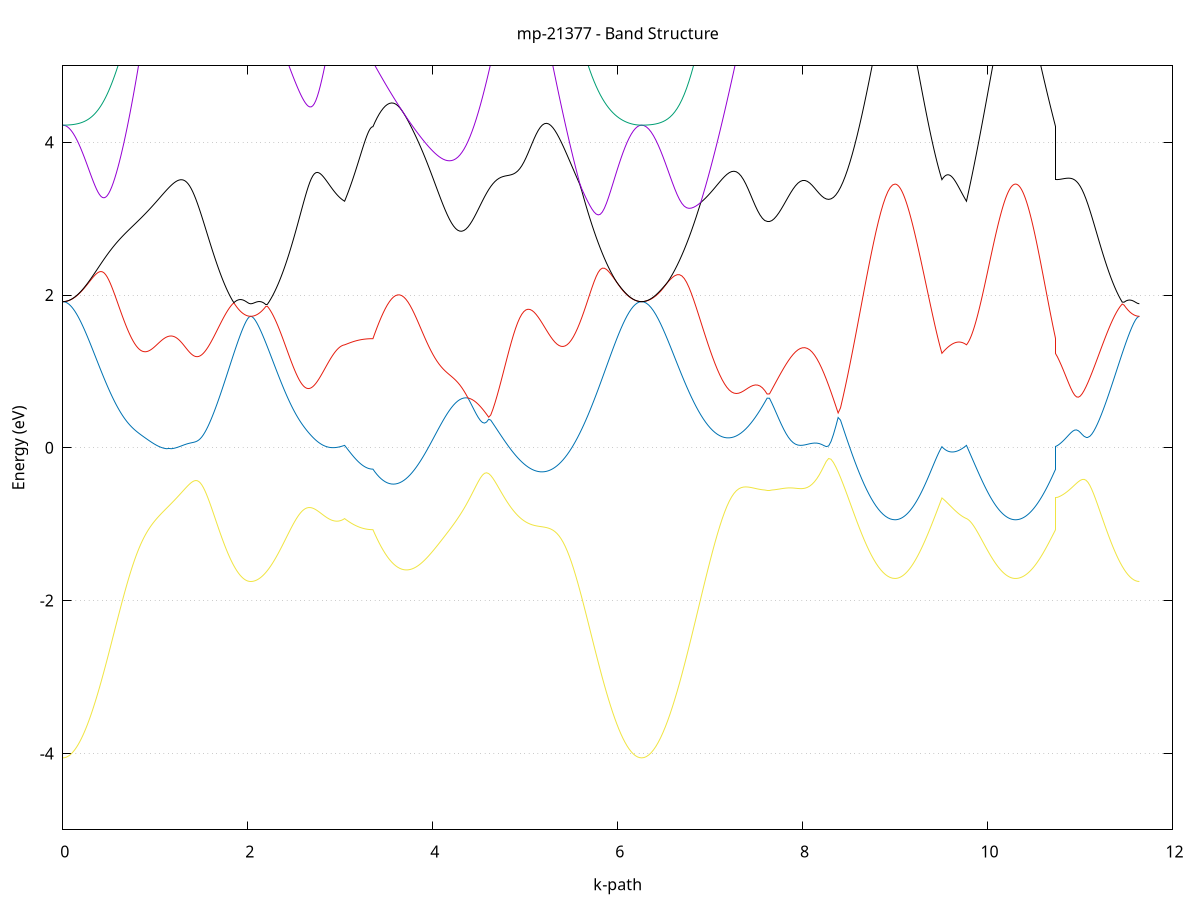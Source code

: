 set title 'mp-21377 - Band Structure'
set xlabel 'k-path'
set ylabel 'Energy (eV)'
set grid y
set yrange [-5:5]
set terminal png size 800,600
set output 'mp-21377_bands_gnuplot.png'
plot '-' using 1:2 with lines notitle, '-' using 1:2 with lines notitle, '-' using 1:2 with lines notitle, '-' using 1:2 with lines notitle, '-' using 1:2 with lines notitle, '-' using 1:2 with lines notitle, '-' using 1:2 with lines notitle, '-' using 1:2 with lines notitle, '-' using 1:2 with lines notitle, '-' using 1:2 with lines notitle, '-' using 1:2 with lines notitle, '-' using 1:2 with lines notitle, '-' using 1:2 with lines notitle, '-' using 1:2 with lines notitle, '-' using 1:2 with lines notitle, '-' using 1:2 with lines notitle
0.000000 -40.765464
0.016517 -40.765364
0.033035 -40.765264
0.049552 -40.764964
0.066070 -40.764564
0.082587 -40.764064
0.099104 -40.763464
0.115622 -40.762764
0.132139 -40.761964
0.148656 -40.761064
0.165174 -40.760064
0.181691 -40.758964
0.198209 -40.757764
0.214726 -40.756464
0.231243 -40.755064
0.247761 -40.753564
0.264278 -40.752064
0.280796 -40.750364
0.297313 -40.748664
0.313830 -40.746864
0.330348 -40.744964
0.346865 -40.743064
0.363382 -40.741064
0.379900 -40.738964
0.396417 -40.736864
0.412935 -40.734664
0.429452 -40.732464
0.445969 -40.730164
0.462487 -40.727864
0.479004 -40.725564
0.495522 -40.723164
0.512039 -40.720764
0.528556 -40.718364
0.545074 -40.715864
0.561591 -40.713464
0.578108 -40.710964
0.594626 -40.708564
0.611143 -40.706064
0.627661 -40.703664
0.644178 -40.701164
0.660695 -40.698764
0.677213 -40.696364
0.693730 -40.693964
0.710248 -40.691664
0.726765 -40.689264
0.743282 -40.687064
0.759800 -40.684764
0.776317 -40.682564
0.792834 -40.680464
0.809352 -40.678364
0.825869 -40.676264
0.842387 -40.674364
0.858904 -40.672364
0.875421 -40.670564
0.891939 -40.668764
0.908456 -40.667064
0.924974 -40.665364
0.941491 -40.663764
0.958008 -40.662264
0.974526 -40.660864
0.991043 -40.659564
1.007560 -40.658264
1.024078 -40.657064
1.040595 -40.655964
1.057113 -40.654964
1.073630 -40.653964
1.090147 -40.653164
1.106665 -40.652364
1.123182 -40.651664
1.139699 -40.651064
1.156217 -40.650464
1.172734 -40.650064
1.189252 -40.649664
1.205769 -40.649364
1.222286 -40.649164
1.238804 -40.648964
1.255321 -40.648964
1.271839 -40.648964
1.288356 -40.648964
1.304873 -40.649164
1.321391 -40.649264
1.337908 -40.649564
1.354425 -40.649864
1.370943 -40.650264
1.387460 -40.650664
1.403978 -40.651164
1.420495 -40.651664
1.437012 -40.652164
1.453530 -40.652764
1.470047 -40.653464
1.486565 -40.654064
1.503082 -40.654764
1.519599 -40.655464
1.536117 -40.656264
1.552634 -40.656964
1.569151 -40.657764
1.585669 -40.658564
1.602186 -40.659364
1.618704 -40.660164
1.635221 -40.660964
1.651738 -40.661764
1.668256 -40.662464
1.684773 -40.663264
1.701291 -40.664064
1.717808 -40.664764
1.734325 -40.665564
1.750843 -40.666264
1.767360 -40.666964
1.783877 -40.667564
1.800395 -40.668164
1.816912 -40.668764
1.833430 -40.669364
1.849947 -40.669864
1.866464 -40.670364
1.882982 -40.670864
1.899499 -40.671264
1.916017 -40.671564
1.932534 -40.671864
1.949051 -40.672164
1.965569 -40.672364
1.982086 -40.672564
1.998603 -40.672664
2.015121 -40.672764
2.031638 -40.672764
2.031638 -40.672764
2.048022 -40.672764
2.064407 -40.672764
2.080791 -40.672764
2.097175 -40.672664
2.113559 -40.672664
2.129943 -40.672564
2.146327 -40.672564
2.162712 -40.672464
2.179096 -40.672364
2.195480 -40.672364
2.211864 -40.672264
2.228248 -40.672164
2.244633 -40.672064
2.261017 -40.671864
2.277401 -40.671764
2.293785 -40.671664
2.310169 -40.671464
2.326553 -40.671364
2.342938 -40.671164
2.359322 -40.670964
2.375706 -40.670864
2.392090 -40.670664
2.408474 -40.670464
2.424858 -40.670264
2.441243 -40.669964
2.457627 -40.669764
2.474011 -40.669564
2.490395 -40.669364
2.506779 -40.669064
2.523164 -40.668764
2.539548 -40.668564
2.555932 -40.668264
2.572316 -40.667964
2.588700 -40.667764
2.605084 -40.667464
2.621469 -40.667164
2.637853 -40.666864
2.654237 -40.666464
2.670621 -40.666164
2.687005 -40.665864
2.703390 -40.665564
2.719774 -40.665164
2.736158 -40.664864
2.752542 -40.664564
2.768926 -40.664164
2.785310 -40.663764
2.801695 -40.663464
2.818079 -40.663064
2.834463 -40.662664
2.850847 -40.662364
2.867231 -40.661964
2.883616 -40.661564
2.900000 -40.661164
2.916384 -40.660764
2.932768 -40.660464
2.949152 -40.660064
2.965536 -40.659664
2.981921 -40.659264
2.998305 -40.658864
3.014689 -40.658464
3.031073 -40.658064
3.047457 -40.657664
3.047457 -40.657664
3.054418 -40.657664
3.061379 -40.657664
3.068340 -40.657664
3.075301 -40.657664
3.082262 -40.657664
3.089223 -40.657664
3.096184 -40.657664
3.103145 -40.657664
3.110106 -40.657664
3.117067 -40.657664
3.124028 -40.657664
3.130989 -40.657664
3.137950 -40.657664
3.144911 -40.657764
3.151871 -40.657764
3.158832 -40.657764
3.165793 -40.657764
3.172754 -40.657764
3.179715 -40.657764
3.186676 -40.657764
3.193637 -40.657764
3.200598 -40.657764
3.207559 -40.657764
3.214520 -40.657764
3.221481 -40.657764
3.228442 -40.657764
3.235403 -40.657764
3.242364 -40.657764
3.249325 -40.657764
3.256286 -40.657764
3.263247 -40.657764
3.270207 -40.657764
3.277168 -40.657764
3.284129 -40.657764
3.291090 -40.657764
3.298051 -40.657764
3.305012 -40.657764
3.311973 -40.657764
3.318934 -40.657764
3.325895 -40.657764
3.332856 -40.657764
3.339817 -40.657764
3.346778 -40.657764
3.353739 -40.657764
3.353739 -40.657764
3.376090 -40.658864
3.398441 -40.659864
3.420792 -40.660964
3.443143 -40.662064
3.465494 -40.663164
3.487845 -40.664364
3.510196 -40.665464
3.532547 -40.666564
3.554898 -40.667664
3.577249 -40.668764
3.599600 -40.669864
3.621951 -40.670864
3.644302 -40.671964
3.666653 -40.672964
3.689005 -40.673864
3.711356 -40.674864
3.733707 -40.675664
3.756058 -40.676564
3.778409 -40.677364
3.800760 -40.678064
3.823111 -40.678664
3.845462 -40.679264
3.867813 -40.679864
3.890164 -40.680264
3.912515 -40.680664
3.934866 -40.680964
3.957217 -40.681164
3.979568 -40.681364
4.001919 -40.681464
4.024270 -40.681364
4.046621 -40.681264
4.068972 -40.681064
4.091323 -40.680764
4.113674 -40.680464
4.136025 -40.679964
4.158376 -40.679464
4.180728 -40.678764
4.203079 -40.678064
4.225430 -40.677264
4.247781 -40.676464
4.270132 -40.675464
4.292483 -40.674464
4.314834 -40.673464
4.337185 -40.672264
4.359536 -40.671064
4.381887 -40.669864
4.404238 -40.668564
4.426589 -40.667264
4.448940 -40.665864
4.471291 -40.664464
4.493642 -40.663064
4.515993 -40.661664
4.538344 -40.660264
4.560695 -40.658864
4.583046 -40.657364
4.605397 -40.655964
4.627748 -40.654664
4.650099 -40.653264
4.672451 -40.651964
4.694802 -40.650764
4.717153 -40.649564
4.739504 -40.648464
4.761855 -40.647364
4.784206 -40.646364
4.806557 -40.645464
4.828908 -40.644664
4.851259 -40.643964
4.873610 -40.643364
4.895961 -40.642964
4.918312 -40.642564
4.940663 -40.642364
4.963014 -40.642264
4.985365 -40.642264
5.007716 -40.642464
5.030067 -40.642864
5.052418 -40.643264
5.074769 -40.643864
5.097120 -40.644664
5.119471 -40.645664
5.141823 -40.646664
5.164174 -40.647964
5.186525 -40.649364
5.208876 -40.650864
5.231227 -40.652564
5.253578 -40.654364
5.275929 -40.656364
5.298280 -40.658464
5.320631 -40.660764
5.342982 -40.663164
5.365333 -40.665664
5.387684 -40.668364
5.410035 -40.671064
5.432386 -40.673964
5.454737 -40.676864
5.477088 -40.679964
5.499439 -40.683064
5.521790 -40.686264
5.544141 -40.689564
5.566492 -40.692864
5.588843 -40.696264
5.611194 -40.699664
5.633546 -40.703064
5.655897 -40.706464
5.678248 -40.709864
5.700599 -40.713264
5.722950 -40.716664
5.745301 -40.720064
5.767652 -40.723364
5.790003 -40.726564
5.812354 -40.729764
5.834705 -40.732864
5.857056 -40.735864
5.879407 -40.738864
5.901758 -40.741664
5.924109 -40.744364
5.946460 -40.746864
5.968811 -40.749364
5.991162 -40.751564
6.013513 -40.753764
6.035864 -40.755764
6.058215 -40.757564
6.080566 -40.759164
6.102917 -40.760564
6.125269 -40.761864
6.147620 -40.762964
6.169971 -40.763864
6.192322 -40.764564
6.214673 -40.765064
6.237024 -40.765364
6.259375 -40.765464
6.259375 -40.765464
6.284977 -40.765364
6.310580 -40.764964
6.336182 -40.764264
6.361785 -40.763364
6.387387 -40.762164
6.412989 -40.760764
6.438592 -40.759164
6.464194 -40.757264
6.489797 -40.755164
6.515399 -40.752864
6.541002 -40.750264
6.566604 -40.747564
6.592206 -40.744664
6.617809 -40.741664
6.643411 -40.738464
6.669014 -40.735064
6.694616 -40.731664
6.720219 -40.728064
6.745821 -40.724464
6.771424 -40.720664
6.797026 -40.716964
6.822628 -40.713164
6.848231 -40.709264
6.873833 -40.705464
6.899436 -40.701664
6.925038 -40.697864
6.950641 -40.694064
6.976243 -40.690464
7.001845 -40.686764
7.027448 -40.683264
7.053050 -40.679864
7.078653 -40.676464
7.104255 -40.673264
7.129858 -40.670264
7.155460 -40.667264
7.181062 -40.664564
7.206665 -40.661864
7.232267 -40.659464
7.257870 -40.657164
7.283472 -40.654964
7.309075 -40.653064
7.334677 -40.651264
7.360280 -40.649664
7.385882 -40.648164
7.411484 -40.646864
7.437087 -40.645764
7.462689 -40.644864
7.488292 -40.644064
7.513894 -40.643464
7.539497 -40.642964
7.565099 -40.642564
7.590701 -40.642364
7.616304 -40.642264
7.641906 -40.642264
7.667509 -40.642364
7.693111 -40.642564
7.718714 -40.642764
7.744316 -40.643164
7.769918 -40.643564
7.795521 -40.643964
7.821123 -40.644464
7.846726 -40.645064
7.872328 -40.645564
7.897931 -40.646164
7.923533 -40.646664
7.949135 -40.647264
7.974738 -40.647864
8.000340 -40.648364
8.025943 -40.648864
8.051545 -40.649364
8.077148 -40.649764
8.102750 -40.650164
8.128353 -40.650464
8.153955 -40.650764
8.179557 -40.650964
8.205160 -40.651164
8.230762 -40.651264
8.256365 -40.651264
8.281967 -40.651264
8.307570 -40.651264
8.333172 -40.651164
8.358774 -40.650964
8.384377 -40.650764
8.409979 -40.650464
8.435582 -40.650164
8.461184 -40.649764
8.486787 -40.649364
8.512389 -40.648964
8.537992 -40.648564
8.563594 -40.648064
8.589196 -40.647564
8.614799 -40.647164
8.640401 -40.646664
8.666004 -40.646164
8.691606 -40.645664
8.717209 -40.645264
8.742811 -40.644764
8.768413 -40.644364
8.794016 -40.643964
8.819618 -40.643664
8.845221 -40.643364
8.870823 -40.643064
8.896426 -40.642864
8.922028 -40.642664
8.947630 -40.642564
8.973233 -40.642464
8.998835 -40.642464
8.998835 -40.642464
9.005518 -40.642464
9.012201 -40.642464
9.018884 -40.642464
9.025567 -40.642464
9.032250 -40.642464
9.038934 -40.642464
9.045617 -40.642464
9.052300 -40.642464
9.058983 -40.642464
9.065666 -40.642464
9.072349 -40.642564
9.079032 -40.642564
9.085715 -40.642564
9.092398 -40.642564
9.099081 -40.642564
9.105764 -40.642664
9.112447 -40.642664
9.119130 -40.642664
9.125813 -40.642664
9.132496 -40.642764
9.139179 -40.642764
9.145862 -40.642764
9.152545 -40.642864
9.159228 -40.642864
9.165911 -40.642864
9.172594 -40.642964
9.179277 -40.642964
9.185960 -40.643064
9.192643 -40.643064
9.199326 -40.643164
9.206009 -40.643164
9.212692 -40.643164
9.219375 -40.643264
9.226058 -40.643264
9.232741 -40.643364
9.239424 -40.643464
9.246107 -40.643464
9.252791 -40.643564
9.259474 -40.643564
9.266157 -40.643664
9.272840 -40.643664
9.279523 -40.643764
9.286206 -40.643864
9.292889 -40.643864
9.299572 -40.643964
9.306255 -40.644064
9.312938 -40.644064
9.319621 -40.644164
9.326304 -40.644264
9.332987 -40.644364
9.339670 -40.644364
9.346353 -40.644464
9.353036 -40.644564
9.359719 -40.644664
9.366402 -40.644764
9.373085 -40.644764
9.379768 -40.644864
9.386451 -40.644964
9.393134 -40.645064
9.399817 -40.645164
9.406500 -40.645264
9.413183 -40.645364
9.419866 -40.645464
9.426549 -40.645464
9.433232 -40.645564
9.439915 -40.645664
9.446598 -40.645764
9.453281 -40.645864
9.459964 -40.645964
9.466647 -40.646064
9.473331 -40.646164
9.480014 -40.646264
9.486697 -40.646364
9.493380 -40.646564
9.500063 -40.646664
9.506746 -40.646764
9.506746 -40.646764
9.512774 -40.646964
9.518802 -40.647164
9.524831 -40.647364
9.530859 -40.647564
9.536887 -40.647764
9.542916 -40.647964
9.548944 -40.648164
9.554972 -40.648364
9.561001 -40.648664
9.567029 -40.648864
9.573058 -40.649064
9.579086 -40.649264
9.585114 -40.649564
9.591143 -40.649764
9.597171 -40.650064
9.603199 -40.650264
9.609228 -40.650464
9.615256 -40.650764
9.621284 -40.650964
9.627313 -40.651264
9.633341 -40.651464
9.639369 -40.651764
9.645398 -40.651964
9.651426 -40.652264
9.657454 -40.652564
9.663483 -40.652764
9.669511 -40.653064
9.675539 -40.653264
9.681568 -40.653564
9.687596 -40.653864
9.693625 -40.654064
9.699653 -40.654364
9.705681 -40.654664
9.711710 -40.654964
9.717738 -40.655164
9.723766 -40.655464
9.729795 -40.655764
9.735823 -40.655964
9.741851 -40.656264
9.747880 -40.656564
9.753908 -40.656864
9.759936 -40.657064
9.765965 -40.657364
9.771993 -40.657664
9.771993 -40.657664
9.778091 -40.657364
9.784188 -40.657064
9.790286 -40.656864
9.796384 -40.656564
9.802481 -40.656264
9.808579 -40.655964
9.814677 -40.655764
9.820774 -40.655464
9.826872 -40.655164
9.832969 -40.654964
9.839067 -40.654664
9.845165 -40.654364
9.851262 -40.654164
9.857360 -40.653864
9.863458 -40.653564
9.869555 -40.653364
9.875653 -40.653064
9.881751 -40.652764
9.887848 -40.652564
9.893946 -40.652264
9.900044 -40.652064
9.906141 -40.651764
9.912239 -40.651564
9.918336 -40.651264
9.924434 -40.651064
9.930532 -40.650764
9.936629 -40.650564
9.942727 -40.650264
9.948825 -40.650064
9.954922 -40.649864
9.961020 -40.649564
9.967118 -40.649364
9.973215 -40.649164
9.979313 -40.648864
9.985410 -40.648664
9.991508 -40.648464
9.997606 -40.648264
10.003703 -40.648064
10.009801 -40.647764
10.015899 -40.647564
10.021996 -40.647364
10.028094 -40.647164
10.034192 -40.646964
10.040289 -40.646764
10.046387 -40.646564
10.052485 -40.646464
10.058582 -40.646264
10.064680 -40.646064
10.070777 -40.645864
10.076875 -40.645664
10.082973 -40.645564
10.089070 -40.645364
10.095168 -40.645264
10.101266 -40.645064
10.107363 -40.644864
10.113461 -40.644764
10.119559 -40.644664
10.125656 -40.644464
10.131754 -40.644364
10.137852 -40.644164
10.143949 -40.644064
10.150047 -40.643964
10.156144 -40.643864
10.162242 -40.643764
10.168340 -40.643664
10.174437 -40.643564
10.180535 -40.643464
10.186633 -40.643364
10.192730 -40.643264
10.198828 -40.643164
10.204926 -40.643064
10.211023 -40.642964
10.217121 -40.642964
10.223219 -40.642864
10.229316 -40.642764
10.235414 -40.642764
10.241511 -40.642664
10.247609 -40.642664
10.253707 -40.642564
10.259804 -40.642564
10.265902 -40.642564
10.272000 -40.642464
10.278097 -40.642464
10.284195 -40.642464
10.290293 -40.642464
10.296390 -40.642464
10.302488 -40.642464
10.302488 -40.642464
10.308187 -40.642464
10.313886 -40.642464
10.319586 -40.642464
10.325285 -40.642464
10.330984 -40.642464
10.336684 -40.642564
10.342383 -40.642564
10.348082 -40.642664
10.353782 -40.642664
10.359481 -40.642764
10.365180 -40.642864
10.370879 -40.642864
10.376579 -40.642964
10.382278 -40.643064
10.387977 -40.643164
10.393677 -40.643264
10.399376 -40.643364
10.405075 -40.643464
10.410775 -40.643564
10.416474 -40.643764
10.422173 -40.643864
10.427872 -40.643964
10.433572 -40.644164
10.439271 -40.644264
10.444970 -40.644464
10.450670 -40.644564
10.456369 -40.644764
10.462068 -40.644964
10.467768 -40.645064
10.473467 -40.645264
10.479166 -40.645464
10.484866 -40.645664
10.490565 -40.645864
10.496264 -40.646064
10.501963 -40.646264
10.507663 -40.646464
10.513362 -40.646664
10.519061 -40.646964
10.524761 -40.647164
10.530460 -40.647364
10.536159 -40.647664
10.541859 -40.647864
10.547558 -40.648064
10.553257 -40.648364
10.558956 -40.648564
10.564656 -40.648864
10.570355 -40.649164
10.576054 -40.649364
10.581754 -40.649664
10.587453 -40.649964
10.593152 -40.650164
10.598852 -40.650464
10.604551 -40.650764
10.610250 -40.651064
10.615949 -40.651364
10.621649 -40.651664
10.627348 -40.651964
10.633047 -40.652164
10.638747 -40.652464
10.644446 -40.652764
10.650145 -40.653064
10.655845 -40.653364
10.661544 -40.653664
10.667243 -40.654064
10.672943 -40.654364
10.678642 -40.654664
10.684341 -40.654964
10.690040 -40.655264
10.695740 -40.655564
10.701439 -40.655864
10.707138 -40.656164
10.712838 -40.656564
10.718537 -40.656864
10.724236 -40.657164
10.729936 -40.657464
10.735635 -40.657764
10.735635 -40.646764
10.756226 -40.646864
10.776816 -40.647064
10.797407 -40.647364
10.817998 -40.647664
10.838588 -40.648064
10.859179 -40.648464
10.879770 -40.648964
10.900361 -40.649464
10.920951 -40.650064
10.941542 -40.650664
10.962133 -40.651364
10.982723 -40.652064
11.003314 -40.652764
11.023905 -40.653564
11.044496 -40.654364
11.065086 -40.655164
11.085677 -40.655964
11.106268 -40.656864
11.126858 -40.657764
11.147449 -40.658564
11.168040 -40.659464
11.188631 -40.660364
11.209221 -40.661264
11.229812 -40.662164
11.250403 -40.663064
11.270994 -40.663864
11.291584 -40.664764
11.312175 -40.665564
11.332766 -40.666364
11.353356 -40.667164
11.373947 -40.667864
11.394538 -40.668564
11.415129 -40.669164
11.435719 -40.669764
11.456310 -40.670364
11.476901 -40.670864
11.497491 -40.671264
11.518082 -40.671664
11.538673 -40.671964
11.559264 -40.672264
11.579854 -40.672464
11.600445 -40.672664
11.621036 -40.672764
11.641626 -40.672764
e
0.000000 -19.741464
0.016517 -19.741964
0.033035 -19.743564
0.049552 -19.746064
0.066070 -19.749664
0.082587 -19.754164
0.099104 -19.759764
0.115622 -19.766264
0.132139 -19.773664
0.148656 -19.782064
0.165174 -19.791364
0.181691 -19.801464
0.198209 -19.812464
0.214726 -19.824164
0.231243 -19.836664
0.247761 -19.849964
0.264278 -19.863864
0.280796 -19.878364
0.297313 -19.893564
0.313830 -19.909264
0.330348 -19.925464
0.346865 -19.942064
0.363382 -19.959164
0.379900 -19.976564
0.396417 -19.994364
0.412935 -20.012364
0.429452 -20.030564
0.445969 -20.048964
0.462487 -20.067464
0.479004 -20.086064
0.495522 -20.104664
0.512039 -20.123264
0.528556 -20.141764
0.545074 -20.160064
0.561591 -20.178364
0.578108 -20.196364
0.594626 -20.214064
0.611143 -20.231564
0.627661 -20.248664
0.644178 -20.265464
0.660695 -20.281764
0.677213 -20.297664
0.693730 -20.313064
0.710248 -20.328064
0.726765 -20.342364
0.743282 -20.356164
0.759800 -20.369364
0.776317 -20.381864
0.792834 -20.393764
0.809352 -20.404964
0.825869 -20.415464
0.842387 -20.425264
0.858904 -20.434364
0.875421 -20.442564
0.891939 -20.450164
0.908456 -20.456864
0.924974 -20.462764
0.941491 -20.467864
0.958008 -20.472164
0.974526 -20.475664
0.991043 -20.478264
1.007560 -20.480164
1.024078 -20.481164
1.040595 -20.481264
1.057113 -20.480664
1.073630 -20.479164
1.090147 -20.476864
1.106665 -20.473764
1.123182 -20.469864
1.139699 -20.465164
1.156217 -20.459664
1.172734 -20.453464
1.189252 -20.446464
1.205769 -20.438764
1.222286 -20.430364
1.238804 -20.421364
1.255321 -20.411564
1.271839 -20.401264
1.288356 -20.390264
1.304873 -20.378764
1.321391 -20.366664
1.337908 -20.354364
1.354425 -20.345964
1.370943 -20.355664
1.387460 -20.367164
1.403978 -20.378664
1.420495 -20.390064
1.437012 -20.401364
1.453530 -20.412564
1.470047 -20.423564
1.486565 -20.434364
1.503082 -20.445064
1.519599 -20.455464
1.536117 -20.465764
1.552634 -20.475764
1.569151 -20.485564
1.585669 -20.495164
1.602186 -20.504464
1.618704 -20.513564
1.635221 -20.522364
1.651738 -20.530864
1.668256 -20.539064
1.684773 -20.547064
1.701291 -20.554664
1.717808 -20.561964
1.734325 -20.568964
1.750843 -20.575564
1.767360 -20.581864
1.783877 -20.587864
1.800395 -20.593464
1.816912 -20.598664
1.833430 -20.603564
1.849947 -20.608064
1.866464 -20.612264
1.882982 -20.616064
1.899499 -20.619364
1.916017 -20.622364
1.932534 -20.624964
1.949051 -20.627164
1.965569 -20.628964
1.982086 -20.630364
1.998603 -20.631364
2.015121 -20.631964
2.031638 -20.632164
2.031638 -20.632164
2.048022 -20.631964
2.064407 -20.631164
2.080791 -20.629764
2.097175 -20.627964
2.113559 -20.625564
2.129943 -20.622564
2.146327 -20.619164
2.162712 -20.615264
2.179096 -20.610864
2.195480 -20.605964
2.211864 -20.600664
2.228248 -20.594864
2.244633 -20.588664
2.261017 -20.582064
2.277401 -20.575064
2.293785 -20.567764
2.310169 -20.560164
2.326553 -20.552164
2.342938 -20.544064
2.359322 -20.535664
2.375706 -20.527064
2.392090 -20.518364
2.408474 -20.509464
2.424858 -20.500664
2.441243 -20.491764
2.457627 -20.483064
2.474011 -20.474364
2.490395 -20.465964
2.506779 -20.457764
2.523164 -20.449964
2.539548 -20.442664
2.555932 -20.435764
2.572316 -20.429564
2.588700 -20.424064
2.605084 -20.419264
2.621469 -20.415364
2.637853 -20.412364
2.654237 -20.410264
2.670621 -20.409064
2.687005 -20.408864
2.703390 -20.409464
2.719774 -20.410864
2.736158 -20.413064
2.752542 -20.415864
2.768926 -20.419164
2.785310 -20.422964
2.801695 -20.426964
2.818079 -20.431364
2.834463 -20.435764
2.850847 -20.440364
2.867231 -20.444864
2.883616 -20.449364
2.900000 -20.453664
2.916384 -20.457864
2.932768 -20.461864
2.949152 -20.465564
2.965536 -20.468964
2.981921 -20.472064
2.998305 -20.474764
3.014689 -20.477164
3.031073 -20.479164
3.047457 -20.480764
3.047457 -20.480764
3.054418 -20.479564
3.061379 -20.478464
3.068340 -20.477364
3.075301 -20.476264
3.082262 -20.475064
3.089223 -20.473964
3.096184 -20.472864
3.103145 -20.471764
3.110106 -20.470664
3.117067 -20.469564
3.124028 -20.468464
3.130989 -20.467464
3.137950 -20.466364
3.144911 -20.465364
3.151871 -20.464364
3.158832 -20.463364
3.165793 -20.462364
3.172754 -20.461364
3.179715 -20.460464
3.186676 -20.459564
3.193637 -20.458664
3.200598 -20.457864
3.207559 -20.456964
3.214520 -20.456264
3.221481 -20.455464
3.228442 -20.454764
3.235403 -20.454064
3.242364 -20.453364
3.249325 -20.452764
3.256286 -20.452164
3.263247 -20.451564
3.270207 -20.451064
3.277168 -20.450564
3.284129 -20.450164
3.291090 -20.449764
3.298051 -20.449364
3.305012 -20.449064
3.311973 -20.448764
3.318934 -20.448564
3.325895 -20.448364
3.332856 -20.448264
3.339817 -20.448064
3.346778 -20.448064
3.353739 -20.448064
3.353739 -20.448064
3.376090 -20.447564
3.398441 -20.446364
3.420792 -20.444364
3.443143 -20.441664
3.465494 -20.438264
3.487845 -20.434264
3.510196 -20.429664
3.532547 -20.424564
3.554898 -20.419164
3.577249 -20.413264
3.599600 -20.407264
3.621951 -20.401064
3.644302 -20.394864
3.666653 -20.388664
3.689005 -20.382564
3.711356 -20.376764
3.733707 -20.371264
3.756058 -20.366264
3.778409 -20.361664
3.800760 -20.357564
3.823111 -20.354164
3.845462 -20.351364
3.867813 -20.349164
3.890164 -20.347564
3.912515 -20.346664
3.934866 -20.346264
3.957217 -20.346464
3.979568 -20.347164
4.001919 -20.348364
4.024270 -20.350064
4.046621 -20.351964
4.068972 -20.354264
4.091323 -20.356864
4.113674 -20.359564
4.136025 -20.362464
4.158376 -20.365464
4.180728 -20.368564
4.203079 -20.371664
4.225430 -20.374864
4.247781 -20.377864
4.270132 -20.380864
4.292483 -20.383764
4.314834 -20.386564
4.337185 -20.389264
4.359536 -20.391764
4.381887 -20.394164
4.404238 -20.396364
4.426589 -20.398364
4.448940 -20.400264
4.471291 -20.401964
4.493642 -20.403464
4.515993 -20.404864
4.538344 -20.406164
4.560695 -20.407364
4.583046 -20.408564
4.605397 -20.409664
4.627748 -20.410764
4.650099 -20.411864
4.672451 -20.413164
4.694802 -20.414464
4.717153 -20.416064
4.739504 -20.417764
4.761855 -20.419764
4.784206 -20.422064
4.806557 -20.424564
4.828908 -20.427464
4.851259 -20.430664
4.873610 -20.434064
4.895961 -20.437764
4.918312 -20.441664
4.940663 -20.445564
4.963014 -20.449564
4.985365 -20.453464
5.007716 -20.457064
5.030067 -20.460464
5.052418 -20.463464
5.074769 -20.465964
5.097120 -20.467864
5.119471 -20.469064
5.141823 -20.469464
5.164174 -20.469064
5.186525 -20.467764
5.208876 -20.465464
5.231227 -20.462164
5.253578 -20.457764
5.275929 -20.452264
5.298280 -20.445664
5.320631 -20.437964
5.342982 -20.428964
5.365333 -20.418964
5.387684 -20.407764
5.410035 -20.395364
5.432386 -20.381864
5.454737 -20.367364
5.477088 -20.351664
5.499439 -20.335064
5.521790 -20.317464
5.544141 -20.298864
5.566492 -20.279464
5.588843 -20.259264
5.611194 -20.238264
5.633546 -20.216664
5.655897 -20.194564
5.678248 -20.171864
5.700599 -20.148864
5.722950 -20.125464
5.745301 -20.101864
5.767652 -20.078164
5.790003 -20.054464
5.812354 -20.030964
5.834705 -20.007564
5.857056 -19.984564
5.879407 -19.961864
5.901758 -19.939864
5.924109 -19.918464
5.946460 -19.897864
5.968811 -19.878064
5.991162 -19.859264
6.013513 -19.841564
6.035864 -19.825064
6.058215 -19.809864
6.080566 -19.795964
6.102917 -19.783464
6.125269 -19.772564
6.147620 -19.763164
6.169971 -19.755464
6.192322 -19.749364
6.214673 -19.744964
6.237024 -19.742364
6.259375 -19.741464
6.259375 -19.741464
6.284977 -19.742764
6.310580 -19.746364
6.336182 -19.752464
6.361785 -19.760864
6.387387 -19.771664
6.412989 -19.784564
6.438592 -19.799564
6.464194 -19.816464
6.489797 -19.835264
6.515399 -19.855764
6.541002 -19.877664
6.566604 -19.900964
6.592206 -19.925364
6.617809 -19.950864
6.643411 -19.976964
6.669014 -20.003764
6.694616 -20.030964
6.720219 -20.058364
6.745821 -20.085764
6.771424 -20.113064
6.797026 -20.139964
6.822628 -20.166464
6.848231 -20.192264
6.873833 -20.217164
6.899436 -20.241264
6.925038 -20.264164
6.950641 -20.285864
6.976243 -20.306264
7.001845 -20.325164
7.027448 -20.342664
7.053050 -20.358464
7.078653 -20.372664
7.104255 -20.385164
7.129858 -20.395864
7.155460 -20.404864
7.181062 -20.412064
7.206665 -20.417464
7.232267 -20.421064
7.257870 -20.422964
7.283472 -20.423264
7.309075 -20.421864
7.334677 -20.418864
7.360280 -20.414464
7.385882 -20.408764
7.411484 -20.401864
7.437087 -20.393964
7.462689 -20.385064
7.488292 -20.375664
7.513894 -20.365764
7.539497 -20.355764
7.565099 -20.345964
7.590701 -20.336564
7.616304 -20.327964
7.641906 -20.327664
7.667509 -20.334564
7.693111 -20.340664
7.718714 -20.345964
7.744316 -20.350564
7.769918 -20.354364
7.795521 -20.357364
7.821123 -20.359564
7.846726 -20.361064
7.872328 -20.361764
7.897931 -20.361664
7.923533 -20.360764
7.949135 -20.359064
7.974738 -20.356664
8.000340 -20.353564
8.025943 -20.349664
8.051545 -20.345064
8.077148 -20.344664
8.102750 -20.348664
8.128353 -20.352664
8.153955 -20.356664
8.179557 -20.360664
8.205160 -20.364664
8.230762 -20.368764
8.256365 -20.372964
8.281967 -20.377464
8.307570 -20.382064
8.333172 -20.387064
8.358774 -20.392464
8.384377 -20.398164
8.409979 -20.404464
8.435582 -20.411164
8.461184 -20.418464
8.486787 -20.426264
8.512389 -20.434664
8.537992 -20.443464
8.563594 -20.452764
8.589196 -20.462364
8.614799 -20.472264
8.640401 -20.482364
8.666004 -20.492464
8.691606 -20.502364
8.717209 -20.512164
8.742811 -20.521564
8.768413 -20.530464
8.794016 -20.538864
8.819618 -20.546464
8.845221 -20.553264
8.870823 -20.559164
8.896426 -20.564064
8.922028 -20.568064
8.947630 -20.570864
8.973233 -20.572564
8.998835 -20.573164
8.998835 -20.573164
9.005518 -20.573064
9.012201 -20.572964
9.018884 -20.572764
9.025567 -20.572564
9.032250 -20.572164
9.038934 -20.571764
9.045617 -20.571364
9.052300 -20.570764
9.058983 -20.570164
9.065666 -20.569464
9.072349 -20.568664
9.079032 -20.567864
9.085715 -20.566864
9.092398 -20.565964
9.099081 -20.564864
9.105764 -20.563764
9.112447 -20.562564
9.119130 -20.561264
9.125813 -20.559964
9.132496 -20.558564
9.139179 -20.557064
9.145862 -20.555564
9.152545 -20.553964
9.159228 -20.552364
9.165911 -20.550564
9.172594 -20.548864
9.179277 -20.546964
9.185960 -20.545064
9.192643 -20.543164
9.199326 -20.541164
9.206009 -20.539064
9.212692 -20.536964
9.219375 -20.534764
9.226058 -20.532564
9.232741 -20.530264
9.239424 -20.527964
9.246107 -20.525564
9.252791 -20.523164
9.259474 -20.520764
9.266157 -20.518264
9.272840 -20.515764
9.279523 -20.513164
9.286206 -20.510564
9.292889 -20.507964
9.299572 -20.505264
9.306255 -20.502564
9.312938 -20.499864
9.319621 -20.497164
9.326304 -20.494364
9.332987 -20.491664
9.339670 -20.488864
9.346353 -20.486064
9.353036 -20.483264
9.359719 -20.480464
9.366402 -20.477664
9.373085 -20.474864
9.379768 -20.472164
9.386451 -20.469364
9.393134 -20.466564
9.399817 -20.463864
9.406500 -20.461164
9.413183 -20.458464
9.419866 -20.455864
9.426549 -20.453264
9.433232 -20.450764
9.439915 -20.448264
9.446598 -20.445864
9.453281 -20.443464
9.459964 -20.441164
9.466647 -20.438964
9.473331 -20.436864
9.480014 -20.434864
9.486697 -20.432964
9.493380 -20.431064
9.500063 -20.429464
9.506746 -20.427864
9.506746 -20.427864
9.512774 -20.429964
9.518802 -20.431964
9.524831 -20.433964
9.530859 -20.435964
9.536887 -20.437964
9.542916 -20.439864
9.548944 -20.441764
9.554972 -20.443564
9.561001 -20.445364
9.567029 -20.447164
9.573058 -20.448864
9.579086 -20.450564
9.585114 -20.452264
9.591143 -20.453864
9.597171 -20.455464
9.603199 -20.456964
9.609228 -20.458464
9.615256 -20.459964
9.621284 -20.461364
9.627313 -20.462664
9.633341 -20.463964
9.639369 -20.465264
9.645398 -20.466464
9.651426 -20.467664
9.657454 -20.468764
9.663483 -20.469864
9.669511 -20.470864
9.675539 -20.471864
9.681568 -20.472764
9.687596 -20.473664
9.693625 -20.474564
9.699653 -20.475264
9.705681 -20.476064
9.711710 -20.476764
9.717738 -20.477364
9.723766 -20.477964
9.729795 -20.478464
9.735823 -20.478964
9.741851 -20.479364
9.747880 -20.479764
9.753908 -20.480064
9.759936 -20.480364
9.765965 -20.480564
9.771993 -20.480764
9.771993 -20.480764
9.778091 -20.479464
9.784188 -20.478364
9.790286 -20.477364
9.796384 -20.476364
9.802481 -20.475564
9.808579 -20.474864
9.814677 -20.474264
9.820774 -20.473764
9.826872 -20.473364
9.832969 -20.473064
9.839067 -20.472964
9.845165 -20.472964
9.851262 -20.473064
9.857360 -20.473264
9.863458 -20.473564
9.869555 -20.473964
9.875653 -20.474564
9.881751 -20.475164
9.887848 -20.475964
9.893946 -20.476864
9.900044 -20.477864
9.906141 -20.478864
9.912239 -20.480064
9.918336 -20.481364
9.924434 -20.482664
9.930532 -20.484064
9.936629 -20.485564
9.942727 -20.487164
9.948825 -20.488764
9.954922 -20.490464
9.961020 -20.492264
9.967118 -20.494064
9.973215 -20.495964
9.979313 -20.497864
9.985410 -20.499764
9.991508 -20.501764
9.997606 -20.503764
10.003703 -20.505764
10.009801 -20.507864
10.015899 -20.509964
10.021996 -20.512064
10.028094 -20.514064
10.034192 -20.516164
10.040289 -20.518264
10.046387 -20.520364
10.052485 -20.522464
10.058582 -20.524564
10.064680 -20.526664
10.070777 -20.528664
10.076875 -20.530664
10.082973 -20.532664
10.089070 -20.534664
10.095168 -20.536664
10.101266 -20.538564
10.107363 -20.540464
10.113461 -20.542264
10.119559 -20.544064
10.125656 -20.545864
10.131754 -20.547664
10.137852 -20.549264
10.143949 -20.550964
10.150047 -20.552564
10.156144 -20.554064
10.162242 -20.555564
10.168340 -20.556964
10.174437 -20.558364
10.180535 -20.559764
10.186633 -20.560964
10.192730 -20.562164
10.198828 -20.563364
10.204926 -20.564464
10.211023 -20.565464
10.217121 -20.566464
10.223219 -20.567364
10.229316 -20.568264
10.235414 -20.568964
10.241511 -20.569664
10.247609 -20.570364
10.253707 -20.570964
10.259804 -20.571464
10.265902 -20.571864
10.272000 -20.572264
10.278097 -20.572564
10.284195 -20.572864
10.290293 -20.572964
10.296390 -20.573064
10.302488 -20.573164
10.302488 -20.573164
10.308187 -20.573064
10.313886 -20.572964
10.319586 -20.572864
10.325285 -20.572664
10.330984 -20.572364
10.336684 -20.571964
10.342383 -20.571564
10.348082 -20.571064
10.353782 -20.570564
10.359481 -20.569964
10.365180 -20.569264
10.370879 -20.568564
10.376579 -20.567764
10.382278 -20.566864
10.387977 -20.565964
10.393677 -20.564964
10.399376 -20.563964
10.405075 -20.562864
10.410775 -20.561764
10.416474 -20.560564
10.422173 -20.559264
10.427872 -20.557964
10.433572 -20.556664
10.439271 -20.555164
10.444970 -20.553764
10.450670 -20.552264
10.456369 -20.550664
10.462068 -20.549064
10.467768 -20.547464
10.473467 -20.545764
10.479166 -20.543964
10.484866 -20.542164
10.490565 -20.540364
10.496264 -20.538464
10.501963 -20.536664
10.507663 -20.534664
10.513362 -20.532764
10.519061 -20.530764
10.524761 -20.528664
10.530460 -20.526664
10.536159 -20.524564
10.541859 -20.522464
10.547558 -20.520264
10.553257 -20.518164
10.558956 -20.515964
10.564656 -20.513764
10.570355 -20.511564
10.576054 -20.509264
10.581754 -20.507064
10.587453 -20.504764
10.593152 -20.502564
10.598852 -20.500264
10.604551 -20.497964
10.610250 -20.495764
10.615949 -20.493464
10.621649 -20.491164
10.627348 -20.488864
10.633047 -20.486564
10.638747 -20.484364
10.644446 -20.482064
10.650145 -20.479764
10.655845 -20.477564
10.661544 -20.475364
10.667243 -20.473064
10.672943 -20.470864
10.678642 -20.468664
10.684341 -20.466564
10.690040 -20.464364
10.695740 -20.462264
10.701439 -20.460164
10.707138 -20.458064
10.712838 -20.455964
10.718537 -20.453964
10.724236 -20.451964
10.729936 -20.449964
10.735635 -20.448064
10.735635 -20.427864
10.756226 -20.427664
10.776816 -20.426964
10.797407 -20.425664
10.817998 -20.423964
10.838588 -20.421964
10.859179 -20.419864
10.879770 -20.417964
10.900361 -20.416364
10.920951 -20.415364
10.941542 -20.415264
10.962133 -20.416164
10.982723 -20.418164
11.003314 -20.421564
11.023905 -20.426164
11.044496 -20.431964
11.065086 -20.438864
11.085677 -20.446564
11.106268 -20.455064
11.126858 -20.464164
11.147449 -20.473664
11.168040 -20.483464
11.188631 -20.493464
11.209221 -20.503564
11.229812 -20.513564
11.250403 -20.523564
11.270994 -20.533364
11.291584 -20.542964
11.312175 -20.552164
11.332766 -20.561164
11.353356 -20.569764
11.373947 -20.577864
11.394538 -20.585564
11.415129 -20.592664
11.435719 -20.599364
11.456310 -20.605464
11.476901 -20.610964
11.497491 -20.615864
11.518082 -20.620164
11.538673 -20.623764
11.559264 -20.626764
11.579854 -20.629164
11.600445 -20.630864
11.621036 -20.631864
11.641626 -20.632164
e
0.000000 -19.741464
0.016517 -19.741664
0.033035 -19.741964
0.049552 -19.742664
0.066070 -19.743564
0.082587 -19.744664
0.099104 -19.746064
0.115622 -19.747664
0.132139 -19.749464
0.148656 -19.751564
0.165174 -19.753864
0.181691 -19.756464
0.198209 -19.759164
0.214726 -19.762164
0.231243 -19.765264
0.247761 -19.768664
0.264278 -19.772164
0.280796 -19.775964
0.297313 -19.779864
0.313830 -19.783864
0.330348 -19.788064
0.346865 -19.792364
0.363382 -19.796864
0.379900 -19.801464
0.396417 -19.806164
0.412935 -19.810964
0.429452 -19.815864
0.445969 -19.820764
0.462487 -19.825764
0.479004 -19.830864
0.495522 -19.835964
0.512039 -19.841064
0.528556 -19.846264
0.545074 -19.851464
0.561591 -19.856564
0.578108 -19.861764
0.594626 -19.866864
0.611143 -19.871964
0.627661 -19.876964
0.644178 -19.881964
0.660695 -19.888564
0.677213 -19.896264
0.693730 -19.904264
0.710248 -19.912464
0.726765 -19.920764
0.743282 -19.929364
0.759800 -19.938164
0.776317 -19.947164
0.792834 -19.956264
0.809352 -19.965664
0.825869 -19.975164
0.842387 -19.984964
0.858904 -19.994864
0.875421 -20.004964
0.891939 -20.015164
0.908456 -20.025664
0.924974 -20.036264
0.941491 -20.046964
0.958008 -20.057864
0.974526 -20.068864
0.991043 -20.080064
1.007560 -20.091364
1.024078 -20.102864
1.040595 -20.114364
1.057113 -20.126064
1.073630 -20.137764
1.090147 -20.149564
1.106665 -20.161564
1.123182 -20.173564
1.139699 -20.185564
1.156217 -20.197664
1.172734 -20.209864
1.189252 -20.221964
1.205769 -20.234164
1.222286 -20.246464
1.238804 -20.258664
1.255321 -20.270864
1.271839 -20.282964
1.288356 -20.295164
1.304873 -20.307164
1.321391 -20.319164
1.337908 -20.330764
1.354425 -20.337964
1.370943 -20.326464
1.387460 -20.312664
1.403978 -20.298364
1.420495 -20.283564
1.437012 -20.268564
1.453530 -20.253164
1.470047 -20.237564
1.486565 -20.221764
1.503082 -20.205764
1.519599 -20.189664
1.536117 -20.173464
1.552634 -20.157264
1.569151 -20.141164
1.585669 -20.124964
1.602186 -20.108964
1.618704 -20.093064
1.635221 -20.077364
1.651738 -20.061964
1.668256 -20.046764
1.684773 -20.031864
1.701291 -20.017364
1.717808 -20.003264
1.734325 -19.989564
1.750843 -19.976364
1.767360 -19.963764
1.783877 -19.951664
1.800395 -19.940164
1.816912 -19.929264
1.833430 -19.919064
1.849947 -19.909564
1.866464 -19.900764
1.882982 -19.892764
1.899499 -19.885464
1.916017 -19.879064
1.932534 -19.873364
1.949051 -19.868564
1.965569 -19.864664
1.982086 -19.861564
1.998603 -19.859364
2.015121 -19.858064
2.031638 -19.857564
2.031638 -19.857564
2.048022 -19.857864
2.064407 -19.858764
2.080791 -19.860364
2.097175 -19.862464
2.113559 -19.865164
2.129943 -19.868464
2.146327 -19.872364
2.162712 -19.876764
2.179096 -19.881764
2.195480 -19.887264
2.211864 -19.893264
2.228248 -19.899764
2.244633 -19.906664
2.261017 -19.914064
2.277401 -19.921764
2.293785 -19.929864
2.310169 -19.938364
2.326553 -19.947064
2.342938 -19.956064
2.359322 -19.965364
2.375706 -19.974764
2.392090 -19.984264
2.408474 -19.993864
2.424858 -20.003464
2.441243 -20.012964
2.457627 -20.022464
2.474011 -20.031764
2.490395 -20.040864
2.506779 -20.049564
2.523164 -20.057964
2.539548 -20.065864
2.555932 -20.073164
2.572316 -20.079864
2.588700 -20.085864
2.605084 -20.091064
2.621469 -20.095464
2.637853 -20.098964
2.654237 -20.101464
2.670621 -20.103164
2.687005 -20.103964
2.703390 -20.103864
2.719774 -20.103164
2.736158 -20.101764
2.752542 -20.099864
2.768926 -20.097564
2.785310 -20.095064
2.801695 -20.092464
2.818079 -20.089864
2.834463 -20.087364
2.850847 -20.085164
2.867231 -20.083264
2.883616 -20.081864
2.900000 -20.080964
2.916384 -20.080564
2.932768 -20.080764
2.949152 -20.081564
2.965536 -20.082864
2.981921 -20.084764
2.998305 -20.087264
3.014689 -20.090064
3.031073 -20.093364
3.047457 -20.097064
3.047457 -20.097064
3.054418 -20.096964
3.061379 -20.096864
3.068340 -20.096764
3.075301 -20.096664
3.082262 -20.096464
3.089223 -20.096364
3.096184 -20.096164
3.103145 -20.096064
3.110106 -20.095864
3.117067 -20.095664
3.124028 -20.095464
3.130989 -20.095264
3.137950 -20.095064
3.144911 -20.094864
3.151871 -20.094664
3.158832 -20.094364
3.165793 -20.094164
3.172754 -20.093964
3.179715 -20.093664
3.186676 -20.093364
3.193637 -20.093164
3.200598 -20.092864
3.207559 -20.092664
3.214520 -20.092364
3.221481 -20.092064
3.228442 -20.091864
3.235403 -20.091564
3.242364 -20.091264
3.249325 -20.091064
3.256286 -20.090864
3.263247 -20.090564
3.270207 -20.090364
3.277168 -20.090164
3.284129 -20.089964
3.291090 -20.089764
3.298051 -20.089564
3.305012 -20.089464
3.311973 -20.089364
3.318934 -20.089164
3.325895 -20.089064
3.332856 -20.089064
3.339817 -20.088964
3.346778 -20.088964
3.353739 -20.088964
3.353739 -20.088964
3.376090 -20.077264
3.398441 -20.066164
3.420792 -20.055564
3.443143 -20.045564
3.465494 -20.036264
3.487845 -20.027564
3.510196 -20.019564
3.532547 -20.012164
3.554898 -20.005464
3.577249 -19.999564
3.599600 -19.994264
3.621951 -19.989764
3.644302 -19.985964
3.666653 -19.982764
3.689005 -19.980364
3.711356 -19.978664
3.733707 -19.977664
3.756058 -19.977364
3.778409 -19.977664
3.800760 -19.978664
3.823111 -19.980264
3.845462 -19.982464
3.867813 -19.985264
3.890164 -19.988564
3.912515 -19.992464
3.934866 -19.996864
3.957217 -20.001764
3.979568 -20.007064
4.001919 -20.012764
4.024270 -20.018864
4.046621 -20.025264
4.068972 -20.032064
4.091323 -20.039064
4.113674 -20.046264
4.136025 -20.053664
4.158376 -20.061264
4.180728 -20.069064
4.203079 -20.076864
4.225430 -20.084664
4.247781 -20.092564
4.270132 -20.100464
4.292483 -20.108264
4.314834 -20.115964
4.337185 -20.123564
4.359536 -20.130964
4.381887 -20.138264
4.404238 -20.145364
4.426589 -20.152164
4.448940 -20.158664
4.471291 -20.164964
4.493642 -20.170964
4.515993 -20.176564
4.538344 -20.181764
4.560695 -20.186664
4.583046 -20.191164
4.605397 -20.195164
4.627748 -20.198764
4.650099 -20.201964
4.672451 -20.204664
4.694802 -20.206864
4.717153 -20.208664
4.739504 -20.209864
4.761855 -20.210664
4.784206 -20.210864
4.806557 -20.210664
4.828908 -20.209864
4.851259 -20.208564
4.873610 -20.206764
4.895961 -20.204464
4.918312 -20.201664
4.940663 -20.198364
4.963014 -20.194564
4.985365 -20.190264
5.007716 -20.185564
5.030067 -20.180264
5.052418 -20.174564
5.074769 -20.168464
5.097120 -20.161864
5.119471 -20.154864
5.141823 -20.147464
5.164174 -20.139664
5.186525 -20.131464
5.208876 -20.122864
5.231227 -20.114064
5.253578 -20.104864
5.275929 -20.095364
5.298280 -20.085664
5.320631 -20.075664
5.342982 -20.065464
5.365333 -20.054964
5.387684 -20.044364
5.410035 -20.033564
5.432386 -20.022664
5.454737 -20.011664
5.477088 -20.000564
5.499439 -19.989464
5.521790 -19.978264
5.544141 -19.967064
5.566492 -19.955864
5.588843 -19.944764
5.611194 -19.933664
5.633546 -19.922664
5.655897 -19.911864
5.678248 -19.901164
5.700599 -19.890564
5.722950 -19.880264
5.745301 -19.870064
5.767652 -19.860264
5.790003 -19.850564
5.812354 -19.841264
5.834705 -19.832264
5.857056 -19.823564
5.879407 -19.815164
5.901758 -19.807164
5.924109 -19.799564
5.946460 -19.792364
5.968811 -19.785564
5.991162 -19.779264
6.013513 -19.773364
6.035864 -19.767964
6.058215 -19.762964
6.080566 -19.758564
6.102917 -19.754564
6.125269 -19.751164
6.147620 -19.748264
6.169971 -19.745764
6.192322 -19.743964
6.214673 -19.742564
6.237024 -19.741764
6.259375 -19.741464
6.259375 -19.741464
6.284977 -19.741864
6.310580 -19.742964
6.336182 -19.744664
6.361785 -19.747164
6.387387 -19.750364
6.412989 -19.754164
6.438592 -19.758764
6.464194 -19.763964
6.489797 -19.769864
6.515399 -19.776364
6.541002 -19.783564
6.566604 -19.791364
6.592206 -19.799864
6.617809 -19.808864
6.643411 -19.818464
6.669014 -19.828664
6.694616 -19.839364
6.720219 -19.850664
6.745821 -19.862364
6.771424 -19.874564
6.797026 -19.887264
6.822628 -19.900264
6.848231 -19.913764
6.873833 -19.927564
6.899436 -19.941764
6.925038 -19.956164
6.950641 -19.970864
6.976243 -19.985764
7.001845 -20.000964
7.027448 -20.016164
7.053050 -20.031564
7.078653 -20.047064
7.104255 -20.062564
7.129858 -20.078064
7.155460 -20.093464
7.181062 -20.108864
7.206665 -20.124164
7.232267 -20.139164
7.257870 -20.154064
7.283472 -20.168764
7.309075 -20.183064
7.334677 -20.197164
7.360280 -20.210764
7.385882 -20.224064
7.411484 -20.236964
7.437087 -20.249364
7.462689 -20.261164
7.488292 -20.272564
7.513894 -20.283264
7.539497 -20.293464
7.565099 -20.303064
7.590701 -20.311964
7.616304 -20.320164
7.641906 -20.320364
7.667509 -20.314164
7.693111 -20.309464
7.718714 -20.306364
7.744316 -20.304664
7.769918 -20.304264
7.795521 -20.305164
7.821123 -20.306964
7.846726 -20.309464
7.872328 -20.312564
7.897931 -20.316164
7.923533 -20.319964
7.949135 -20.323964
7.974738 -20.328164
8.000340 -20.332264
8.025943 -20.336464
8.051545 -20.340564
8.077148 -20.339864
8.102750 -20.333964
8.128353 -20.327364
8.153955 -20.320264
8.179557 -20.312664
8.205160 -20.304464
8.230762 -20.295764
8.256365 -20.286664
8.281967 -20.277164
8.307570 -20.267364
8.333172 -20.257164
8.358774 -20.246764
8.384377 -20.236164
8.409979 -20.225464
8.435582 -20.214664
8.461184 -20.203764
8.486787 -20.192964
8.512389 -20.182164
8.537992 -20.171564
8.563594 -20.161064
8.589196 -20.150864
8.614799 -20.140964
8.640401 -20.131364
8.666004 -20.122264
8.691606 -20.113564
8.717209 -20.105364
8.742811 -20.097664
8.768413 -20.090664
8.794016 -20.084264
8.819618 -20.078464
8.845221 -20.073364
8.870823 -20.069064
8.896426 -20.065464
8.922028 -20.062664
8.947630 -20.060664
8.973233 -20.059464
8.998835 -20.059064
8.998835 -20.059064
9.005518 -20.059064
9.012201 -20.059264
9.018884 -20.059464
9.025567 -20.059764
9.032250 -20.060164
9.038934 -20.060564
9.045617 -20.061164
9.052300 -20.061864
9.058983 -20.062564
9.065666 -20.063364
9.072349 -20.064264
9.079032 -20.065264
9.085715 -20.066364
9.092398 -20.067464
9.099081 -20.068764
9.105764 -20.070064
9.112447 -20.071464
9.119130 -20.072964
9.125813 -20.074464
9.132496 -20.076064
9.139179 -20.077764
9.145862 -20.079564
9.152545 -20.081464
9.159228 -20.083364
9.165911 -20.085364
9.172594 -20.087364
9.179277 -20.089564
9.185960 -20.091764
9.192643 -20.093964
9.199326 -20.096264
9.206009 -20.098664
9.212692 -20.101164
9.219375 -20.103564
9.226058 -20.106164
9.232741 -20.108764
9.239424 -20.111464
9.246107 -20.114164
9.252791 -20.116864
9.259474 -20.119664
9.266157 -20.122464
9.272840 -20.125364
9.279523 -20.128264
9.286206 -20.131264
9.292889 -20.134164
9.299572 -20.137164
9.306255 -20.140264
9.312938 -20.143264
9.319621 -20.146364
9.326304 -20.149464
9.332987 -20.152564
9.339670 -20.155664
9.346353 -20.158764
9.353036 -20.161864
9.359719 -20.164964
9.366402 -20.168064
9.373085 -20.171164
9.379768 -20.174264
9.386451 -20.177264
9.393134 -20.180264
9.399817 -20.183264
9.406500 -20.186264
9.413183 -20.189164
9.419866 -20.192064
9.426549 -20.194864
9.433232 -20.197664
9.439915 -20.200364
9.446598 -20.202964
9.453281 -20.205564
9.459964 -20.207964
9.466647 -20.210364
9.473331 -20.212664
9.480014 -20.214764
9.486697 -20.216864
9.493380 -20.218764
9.500063 -20.220564
9.506746 -20.222264
9.506746 -20.222264
9.512774 -20.219564
9.518802 -20.216964
9.524831 -20.214264
9.530859 -20.211664
9.536887 -20.208964
9.542916 -20.206164
9.548944 -20.203464
9.554972 -20.200664
9.561001 -20.197964
9.567029 -20.195164
9.573058 -20.192264
9.579086 -20.189464
9.585114 -20.186664
9.591143 -20.183764
9.597171 -20.180864
9.603199 -20.177964
9.609228 -20.175064
9.615256 -20.172164
9.621284 -20.169264
9.627313 -20.166364
9.633341 -20.163364
9.639369 -20.160464
9.645398 -20.157464
9.651426 -20.154564
9.657454 -20.151564
9.663483 -20.148664
9.669511 -20.145664
9.675539 -20.142664
9.681568 -20.139764
9.687596 -20.136764
9.693625 -20.133864
9.699653 -20.130864
9.705681 -20.127964
9.711710 -20.125064
9.717738 -20.122164
9.723766 -20.119264
9.729795 -20.116364
9.735823 -20.113564
9.741851 -20.110764
9.747880 -20.107964
9.753908 -20.105164
9.759936 -20.102464
9.765965 -20.099764
9.771993 -20.097064
9.771993 -20.097064
9.778091 -20.099564
9.784188 -20.101964
9.790286 -20.104264
9.796384 -20.106464
9.802481 -20.108564
9.808579 -20.110464
9.814677 -20.112264
9.820774 -20.113964
9.826872 -20.115464
9.832969 -20.116964
9.839067 -20.118164
9.845165 -20.119364
9.851262 -20.120364
9.857360 -20.121264
9.863458 -20.122064
9.869555 -20.122664
9.875653 -20.123164
9.881751 -20.123564
9.887848 -20.123864
9.893946 -20.123964
9.900044 -20.123964
9.906141 -20.123864
9.912239 -20.123664
9.918336 -20.123364
9.924434 -20.122964
9.930532 -20.122464
9.936629 -20.121764
9.942727 -20.121164
9.948825 -20.120364
9.954922 -20.119464
9.961020 -20.118564
9.967118 -20.117564
9.973215 -20.116464
9.979313 -20.115364
9.985410 -20.114164
9.991508 -20.112864
9.997606 -20.111564
10.003703 -20.110264
10.009801 -20.108864
10.015899 -20.107464
10.021996 -20.106064
10.028094 -20.104664
10.034192 -20.103164
10.040289 -20.101664
10.046387 -20.100164
10.052485 -20.098664
10.058582 -20.097164
10.064680 -20.095564
10.070777 -20.094064
10.076875 -20.092564
10.082973 -20.091064
10.089070 -20.089564
10.095168 -20.088064
10.101266 -20.086564
10.107363 -20.085164
10.113461 -20.083664
10.119559 -20.082264
10.125656 -20.080964
10.131754 -20.079564
10.137852 -20.078264
10.143949 -20.076964
10.150047 -20.075664
10.156144 -20.074464
10.162242 -20.073264
10.168340 -20.072064
10.174437 -20.070964
10.180535 -20.069964
10.186633 -20.068964
10.192730 -20.067964
10.198828 -20.066964
10.204926 -20.066164
10.211023 -20.065264
10.217121 -20.064464
10.223219 -20.063764
10.229316 -20.063064
10.235414 -20.062464
10.241511 -20.061864
10.247609 -20.061364
10.253707 -20.060864
10.259804 -20.060464
10.265902 -20.060064
10.272000 -20.059764
10.278097 -20.059464
10.284195 -20.059264
10.290293 -20.059164
10.296390 -20.059064
10.302488 -20.059064
10.302488 -20.059064
10.308187 -20.059064
10.313886 -20.059064
10.319586 -20.059164
10.325285 -20.059164
10.330984 -20.059264
10.336684 -20.059264
10.342383 -20.059364
10.348082 -20.059464
10.353782 -20.059564
10.359481 -20.059664
10.365180 -20.059864
10.370879 -20.059964
10.376579 -20.060164
10.382278 -20.060264
10.387977 -20.060464
10.393677 -20.060664
10.399376 -20.060864
10.405075 -20.061064
10.410775 -20.061364
10.416474 -20.061564
10.422173 -20.061864
10.427872 -20.062064
10.433572 -20.062364
10.439271 -20.062664
10.444970 -20.062964
10.450670 -20.063264
10.456369 -20.063564
10.462068 -20.063964
10.467768 -20.064264
10.473467 -20.064664
10.479166 -20.064964
10.484866 -20.065364
10.490565 -20.065764
10.496264 -20.066164
10.501963 -20.066564
10.507663 -20.066964
10.513362 -20.067364
10.519061 -20.067864
10.524761 -20.068264
10.530460 -20.068764
10.536159 -20.069164
10.541859 -20.069664
10.547558 -20.070164
10.553257 -20.070664
10.558956 -20.071064
10.564656 -20.071564
10.570355 -20.072164
10.576054 -20.072664
10.581754 -20.073164
10.587453 -20.073664
10.593152 -20.074164
10.598852 -20.074764
10.604551 -20.075264
10.610250 -20.075864
10.615949 -20.076364
10.621649 -20.076964
10.627348 -20.077564
10.633047 -20.078064
10.638747 -20.078664
10.644446 -20.079264
10.650145 -20.079864
10.655845 -20.080464
10.661544 -20.081064
10.667243 -20.081664
10.672943 -20.082264
10.678642 -20.082864
10.684341 -20.083464
10.690040 -20.084064
10.695740 -20.084664
10.701439 -20.085264
10.707138 -20.085864
10.712838 -20.086464
10.718537 -20.087064
10.724236 -20.087664
10.729936 -20.088364
10.735635 -20.088964
10.735635 -20.222264
10.756226 -20.217764
10.776816 -20.214264
10.797407 -20.211664
10.817998 -20.210064
10.838588 -20.209164
10.859179 -20.208764
10.879770 -20.208664
10.900361 -20.208564
10.920951 -20.207864
10.941542 -20.206464
10.962133 -20.203964
10.982723 -20.199964
11.003314 -20.194564
11.023905 -20.187664
11.044496 -20.179164
11.065086 -20.169364
11.085677 -20.158164
11.106268 -20.145964
11.126858 -20.132864
11.147449 -20.118864
11.168040 -20.104364
11.188631 -20.089364
11.209221 -20.073964
11.229812 -20.058464
11.250403 -20.042864
11.270994 -20.027264
11.291584 -20.011864
11.312175 -19.996664
11.332766 -19.981864
11.353356 -19.967564
11.373947 -19.953764
11.394538 -19.940664
11.415129 -19.928264
11.435719 -19.916664
11.456310 -19.905864
11.476901 -19.896064
11.497491 -19.887264
11.518082 -19.879564
11.538673 -19.872964
11.559264 -19.867464
11.579854 -19.863164
11.600445 -19.860064
11.621036 -19.858164
11.641626 -19.857564
e
0.000000 -19.741464
0.016517 -19.741564
0.033035 -19.741864
0.049552 -19.742264
0.066070 -19.742864
0.082587 -19.743664
0.099104 -19.744564
0.115622 -19.745764
0.132139 -19.747064
0.148656 -19.748464
0.165174 -19.750164
0.181691 -19.751964
0.198209 -19.753964
0.214726 -19.756164
0.231243 -19.758564
0.247761 -19.761164
0.264278 -19.763864
0.280796 -19.766764
0.297313 -19.769864
0.313830 -19.773264
0.330348 -19.776664
0.346865 -19.780364
0.363382 -19.784264
0.379900 -19.788364
0.396417 -19.792564
0.412935 -19.797064
0.429452 -19.801764
0.445969 -19.806564
0.462487 -19.811664
0.479004 -19.816964
0.495522 -19.822364
0.512039 -19.828064
0.528556 -19.833964
0.545074 -19.840064
0.561591 -19.846364
0.578108 -19.852864
0.594626 -19.859564
0.611143 -19.866564
0.627661 -19.873664
0.644178 -19.880964
0.660695 -19.886864
0.677213 -19.891664
0.693730 -19.896364
0.710248 -19.901064
0.726765 -19.905564
0.743282 -19.909964
0.759800 -19.914264
0.776317 -19.918464
0.792834 -19.922464
0.809352 -19.926264
0.825869 -19.929964
0.842387 -19.933564
0.858904 -19.936964
0.875421 -19.940164
0.891939 -19.943164
0.908456 -19.945964
0.924974 -19.948664
0.941491 -19.951164
0.958008 -19.953364
0.974526 -19.955464
0.991043 -19.957364
1.007560 -19.959064
1.024078 -19.960464
1.040595 -19.961764
1.057113 -19.962764
1.073630 -19.963664
1.090147 -19.964264
1.106665 -19.964764
1.123182 -19.964964
1.139699 -19.965064
1.156217 -19.964864
1.172734 -19.964564
1.189252 -19.963964
1.205769 -19.963264
1.222286 -19.962364
1.238804 -19.961264
1.255321 -19.960064
1.271839 -19.958564
1.288356 -19.956964
1.304873 -19.955264
1.321391 -19.953364
1.337908 -19.951364
1.354425 -19.949164
1.370943 -19.946964
1.387460 -19.944564
1.403978 -19.941964
1.420495 -19.939364
1.437012 -19.936664
1.453530 -19.933964
1.470047 -19.931064
1.486565 -19.928164
1.503082 -19.925164
1.519599 -19.922164
1.536117 -19.919164
1.552634 -19.916064
1.569151 -19.912964
1.585669 -19.909864
1.602186 -19.906864
1.618704 -19.903764
1.635221 -19.900764
1.651738 -19.897764
1.668256 -19.894764
1.684773 -19.891864
1.701291 -19.889064
1.717808 -19.886264
1.734325 -19.883564
1.750843 -19.881064
1.767360 -19.878564
1.783877 -19.876164
1.800395 -19.873864
1.816912 -19.871764
1.833430 -19.869764
1.849947 -19.867864
1.866464 -19.866164
1.882982 -19.864564
1.899499 -19.863064
1.916017 -19.861864
1.932534 -19.860664
1.949051 -19.859764
1.965569 -19.858964
1.982086 -19.858364
1.998603 -19.857964
2.015121 -19.857664
2.031638 -19.857564
2.031638 -19.857564
2.048022 -19.857664
2.064407 -19.857764
2.080791 -19.858064
2.097175 -19.858464
2.113559 -19.858864
2.129943 -19.859464
2.146327 -19.860164
2.162712 -19.860964
2.179096 -19.861864
2.195480 -19.862864
2.211864 -19.863964
2.228248 -19.865164
2.244633 -19.866464
2.261017 -19.867864
2.277401 -19.869364
2.293785 -19.870964
2.310169 -19.872664
2.326553 -19.874364
2.342938 -19.876264
2.359322 -19.878264
2.375706 -19.880364
2.392090 -19.882564
2.408474 -19.884764
2.424858 -19.887064
2.441243 -19.889564
2.457627 -19.892064
2.474011 -19.894664
2.490395 -19.897264
2.506779 -19.900064
2.523164 -19.902864
2.539548 -19.905664
2.555932 -19.908564
2.572316 -19.911564
2.588700 -19.914564
2.605084 -19.917664
2.621469 -19.920764
2.637853 -19.923864
2.654237 -19.926964
2.670621 -19.930164
2.687005 -19.933264
2.703390 -19.936364
2.719774 -19.939364
2.736158 -19.942364
2.752542 -19.945264
2.768926 -19.948064
2.785310 -19.950664
2.801695 -19.953164
2.818079 -19.955364
2.834463 -19.957464
2.850847 -19.959164
2.867231 -19.960564
2.883616 -19.961764
2.900000 -19.962564
2.916384 -19.962964
2.932768 -19.963164
2.949152 -19.963064
2.965536 -19.962764
2.981921 -19.962264
2.998305 -19.961664
3.014689 -19.960964
3.031073 -19.960364
3.047457 -19.959764
3.047457 -19.959764
3.054418 -19.960864
3.061379 -19.961964
3.068340 -19.963064
3.075301 -19.964264
3.082262 -19.965364
3.089223 -19.966464
3.096184 -19.967664
3.103145 -19.968764
3.110106 -19.969964
3.117067 -19.971064
3.124028 -19.972264
3.130989 -19.973364
3.137950 -19.974564
3.144911 -19.975664
3.151871 -19.976764
3.158832 -19.977964
3.165793 -19.979064
3.172754 -19.980164
3.179715 -19.981164
3.186676 -19.982264
3.193637 -19.983264
3.200598 -19.984364
3.207559 -19.985364
3.214520 -19.986264
3.221481 -19.987264
3.228442 -19.988164
3.235403 -19.989064
3.242364 -19.989864
3.249325 -19.990664
3.256286 -19.991464
3.263247 -19.992164
3.270207 -19.992864
3.277168 -19.993564
3.284129 -19.994064
3.291090 -19.994664
3.298051 -19.995164
3.305012 -19.995564
3.311973 -19.995964
3.318934 -19.996264
3.325895 -19.996564
3.332856 -19.996764
3.339817 -19.996964
3.346778 -19.996964
3.353739 -19.997064
3.353739 -19.997064
3.376090 -19.996164
3.398441 -19.995464
3.420792 -19.994664
3.443143 -19.994064
3.465494 -19.993364
3.487845 -19.992664
3.510196 -19.991964
3.532547 -19.991164
3.554898 -19.990264
3.577249 -19.989264
3.599600 -19.987964
3.621951 -19.986564
3.644302 -19.984764
3.666653 -19.982664
3.689005 -19.980164
3.711356 -19.977264
3.733707 -19.973964
3.756058 -19.970164
3.778409 -19.965764
3.800760 -19.960964
3.823111 -19.955664
3.845462 -19.949864
3.867813 -19.943664
3.890164 -19.937164
3.912515 -19.930364
3.934866 -19.923264
3.957217 -19.916164
3.979568 -19.908964
4.001919 -19.901864
4.024270 -19.894964
4.046621 -19.888264
4.068972 -19.881964
4.091323 -19.876164
4.113674 -19.870864
4.136025 -19.866164
4.158376 -19.862164
4.180728 -19.858964
4.203079 -19.856564
4.225430 -19.854964
4.247781 -19.854264
4.270132 -19.854564
4.292483 -19.855664
4.314834 -19.857864
4.337185 -19.860864
4.359536 -19.864864
4.381887 -19.869764
4.404238 -19.875564
4.426589 -19.882264
4.448940 -19.889664
4.471291 -19.897864
4.493642 -19.906664
4.515993 -19.916064
4.538344 -19.925964
4.560695 -19.936364
4.583046 -19.947064
4.605397 -19.957964
4.627748 -19.968964
4.650099 -19.979864
4.672451 -19.990764
4.694802 -20.001264
4.717153 -20.011464
4.739504 -20.021164
4.761855 -20.030264
4.784206 -20.038564
4.806557 -20.046064
4.828908 -20.052664
4.851259 -20.058264
4.873610 -20.062864
4.895961 -20.066464
4.918312 -20.068964
4.940663 -20.070464
4.963014 -20.070864
4.985365 -20.070364
5.007716 -20.068964
5.030067 -20.066664
5.052418 -20.063564
5.074769 -20.059764
5.097120 -20.055264
5.119471 -20.050264
5.141823 -20.044564
5.164174 -20.038464
5.186525 -20.031964
5.208876 -20.024964
5.231227 -20.017764
5.253578 -20.010164
5.275929 -20.002364
5.298280 -19.994364
5.320631 -19.986164
5.342982 -19.977764
5.365333 -19.969364
5.387684 -19.960764
5.410035 -19.952164
5.432386 -19.943464
5.454737 -19.934864
5.477088 -19.926164
5.499439 -19.917564
5.521790 -19.908964
5.544141 -19.900464
5.566492 -19.892064
5.588843 -19.883664
5.611194 -19.875464
5.633546 -19.867464
5.655897 -19.859464
5.678248 -19.851764
5.700599 -19.844164
5.722950 -19.836764
5.745301 -19.829564
5.767652 -19.822564
5.790003 -19.815864
5.812354 -19.809264
5.834705 -19.803064
5.857056 -19.796964
5.879407 -19.791264
5.901758 -19.785764
5.924109 -19.780564
5.946460 -19.775664
5.968811 -19.771064
5.991162 -19.766764
6.013513 -19.762864
6.035864 -19.759164
6.058215 -19.755864
6.080566 -19.752864
6.102917 -19.750264
6.125269 -19.747964
6.147620 -19.745964
6.169971 -19.744364
6.192322 -19.743064
6.214673 -19.742264
6.237024 -19.741664
6.259375 -19.741464
6.259375 -19.741464
6.284977 -19.741664
6.310580 -19.742164
6.336182 -19.742964
6.361785 -19.744064
6.387387 -19.745564
6.412989 -19.747264
6.438592 -19.749364
6.464194 -19.751764
6.489797 -19.754564
6.515399 -19.757564
6.541002 -19.760964
6.566604 -19.764664
6.592206 -19.768664
6.617809 -19.773064
6.643411 -19.777664
6.669014 -19.782664
6.694616 -19.787964
6.720219 -19.793564
6.745821 -19.799464
6.771424 -19.805664
6.797026 -19.812164
6.822628 -19.818964
6.848231 -19.826064
6.873833 -19.833464
6.899436 -19.841164
6.925038 -19.849164
6.950641 -19.857364
6.976243 -19.865764
7.001845 -19.874464
7.027448 -19.883364
7.053050 -19.892564
7.078653 -19.901864
7.104255 -19.911364
7.129858 -19.920964
7.155460 -19.930764
7.181062 -19.940664
7.206665 -19.950664
7.232267 -19.960664
7.257870 -19.970664
7.283472 -19.980664
7.309075 -19.990664
7.334677 -20.000464
7.360280 -20.010064
7.385882 -20.019464
7.411484 -20.028464
7.437087 -20.037064
7.462689 -20.045164
7.488292 -20.052664
7.513894 -20.059364
7.539497 -20.065064
7.565099 -20.069564
7.590701 -20.072864
7.616304 -20.074564
7.641906 -20.074564
7.667509 -20.072764
7.693111 -20.069064
7.718714 -20.063564
7.744316 -20.056564
7.769918 -20.048264
7.795521 -20.038864
7.821123 -20.028964
7.846726 -20.018564
7.872328 -20.008264
7.897931 -19.998164
7.923533 -19.988564
7.949135 -19.979664
7.974738 -19.971564
8.000340 -19.964564
8.025943 -19.958564
8.051545 -19.953664
8.077148 -19.950164
8.102750 -19.947764
8.128353 -19.946664
8.153955 -19.946764
8.179557 -19.948164
8.205160 -19.950564
8.230762 -19.954064
8.256365 -19.958464
8.281967 -19.963664
8.307570 -19.969564
8.333172 -19.975964
8.358774 -19.982764
8.384377 -19.989764
8.409979 -19.996964
8.435582 -20.003964
8.461184 -20.010864
8.486787 -20.017364
8.512389 -20.023564
8.537992 -20.029164
8.563594 -20.034264
8.589196 -20.038864
8.614799 -20.042764
8.640401 -20.046264
8.666004 -20.049064
8.691606 -20.051464
8.717209 -20.053464
8.742811 -20.054964
8.768413 -20.056164
8.794016 -20.057064
8.819618 -20.057764
8.845221 -20.058264
8.870823 -20.058564
8.896426 -20.058764
8.922028 -20.058864
8.947630 -20.058964
8.973233 -20.059064
8.998835 -20.059064
8.998835 -20.059064
9.005518 -20.059064
9.012201 -20.059064
9.018884 -20.058964
9.025567 -20.058964
9.032250 -20.058864
9.038934 -20.058764
9.045617 -20.058664
9.052300 -20.058564
9.058983 -20.058464
9.065666 -20.058364
9.072349 -20.058164
9.079032 -20.058064
9.085715 -20.057864
9.092398 -20.057664
9.099081 -20.057464
9.105764 -20.057264
9.112447 -20.057064
9.119130 -20.056764
9.125813 -20.056564
9.132496 -20.056264
9.139179 -20.055964
9.145862 -20.055664
9.152545 -20.055364
9.159228 -20.054964
9.165911 -20.054664
9.172594 -20.054264
9.179277 -20.053864
9.185960 -20.053564
9.192643 -20.053064
9.199326 -20.052664
9.206009 -20.052264
9.212692 -20.051764
9.219375 -20.051364
9.226058 -20.050864
9.232741 -20.050364
9.239424 -20.049864
9.246107 -20.049364
9.252791 -20.048764
9.259474 -20.048264
9.266157 -20.047664
9.272840 -20.047064
9.279523 -20.046464
9.286206 -20.045864
9.292889 -20.045264
9.299572 -20.044564
9.306255 -20.043864
9.312938 -20.043264
9.319621 -20.042564
9.326304 -20.041864
9.332987 -20.041064
9.339670 -20.040364
9.346353 -20.039564
9.353036 -20.038864
9.359719 -20.038064
9.366402 -20.037264
9.373085 -20.036464
9.379768 -20.035564
9.386451 -20.034764
9.393134 -20.033864
9.399817 -20.033064
9.406500 -20.032164
9.413183 -20.031264
9.419866 -20.030264
9.426549 -20.029364
9.433232 -20.028464
9.439915 -20.027464
9.446598 -20.026464
9.453281 -20.025464
9.459964 -20.024464
9.466647 -20.023464
9.473331 -20.022464
9.480014 -20.021464
9.486697 -20.020364
9.493380 -20.019364
9.500063 -20.018264
9.506746 -20.017164
9.506746 -20.017164
9.512774 -20.015264
9.518802 -20.013464
9.524831 -20.011664
9.530859 -20.009864
9.536887 -20.008064
9.542916 -20.006264
9.548944 -20.004464
9.554972 -20.002764
9.561001 -20.001064
9.567029 -19.999364
9.573058 -19.997664
9.579086 -19.996064
9.585114 -19.994464
9.591143 -19.992864
9.597171 -19.991264
9.603199 -19.989764
9.609228 -19.988264
9.615256 -19.986764
9.621284 -19.985364
9.627313 -19.983964
9.633341 -19.982564
9.639369 -19.981264
9.645398 -19.979964
9.651426 -19.978664
9.657454 -19.977464
9.663483 -19.976264
9.669511 -19.975064
9.675539 -19.973964
9.681568 -19.972864
9.687596 -19.971764
9.693625 -19.970664
9.699653 -19.969664
9.705681 -19.968764
9.711710 -19.967764
9.717738 -19.966864
9.723766 -19.965964
9.729795 -19.965164
9.735823 -19.964264
9.741851 -19.963464
9.747880 -19.962764
9.753908 -19.961964
9.759936 -19.961164
9.765965 -19.960464
9.771993 -19.959764
9.771993 -19.959764
9.778091 -19.961564
9.784188 -19.963364
9.790286 -19.965264
9.796384 -19.967064
9.802481 -19.968864
9.808579 -19.970664
9.814677 -19.972464
9.820774 -19.974264
9.826872 -19.976064
9.832969 -19.977764
9.839067 -19.979564
9.845165 -19.981364
9.851262 -19.983064
9.857360 -19.984864
9.863458 -19.986564
9.869555 -19.988364
9.875653 -19.990064
9.881751 -19.991764
9.887848 -19.993464
9.893946 -19.995164
9.900044 -19.996864
9.906141 -19.998464
9.912239 -20.000164
9.918336 -20.001764
9.924434 -20.003464
9.930532 -20.005064
9.936629 -20.006664
9.942727 -20.008164
9.948825 -20.009764
9.954922 -20.011264
9.961020 -20.012864
9.967118 -20.014364
9.973215 -20.015864
9.979313 -20.017264
9.985410 -20.018764
9.991508 -20.020164
9.997606 -20.021564
10.003703 -20.022964
10.009801 -20.024364
10.015899 -20.025664
10.021996 -20.027064
10.028094 -20.028364
10.034192 -20.029664
10.040289 -20.030864
10.046387 -20.032164
10.052485 -20.033364
10.058582 -20.034564
10.064680 -20.035664
10.070777 -20.036864
10.076875 -20.037964
10.082973 -20.039064
10.089070 -20.040064
10.095168 -20.041164
10.101266 -20.042164
10.107363 -20.043164
10.113461 -20.044064
10.119559 -20.044964
10.125656 -20.045864
10.131754 -20.046764
10.137852 -20.047664
10.143949 -20.048464
10.150047 -20.049264
10.156144 -20.049964
10.162242 -20.050764
10.168340 -20.051464
10.174437 -20.052064
10.180535 -20.052764
10.186633 -20.053364
10.192730 -20.053964
10.198828 -20.054464
10.204926 -20.054964
10.211023 -20.055464
10.217121 -20.055964
10.223219 -20.056364
10.229316 -20.056764
10.235414 -20.057164
10.241511 -20.057464
10.247609 -20.057764
10.253707 -20.058064
10.259804 -20.058264
10.265902 -20.058464
10.272000 -20.058664
10.278097 -20.058764
10.284195 -20.058864
10.290293 -20.058964
10.296390 -20.059064
10.302488 -20.059064
10.302488 -20.059064
10.308187 -20.059064
10.313886 -20.058964
10.319586 -20.058964
10.325285 -20.058964
10.330984 -20.058864
10.336684 -20.058764
10.342383 -20.058764
10.348082 -20.058664
10.353782 -20.058464
10.359481 -20.058364
10.365180 -20.058264
10.370879 -20.058064
10.376579 -20.057864
10.382278 -20.057764
10.387977 -20.057564
10.393677 -20.057264
10.399376 -20.057064
10.405075 -20.056864
10.410775 -20.056564
10.416474 -20.056264
10.422173 -20.055964
10.427872 -20.055664
10.433572 -20.055364
10.439271 -20.054964
10.444970 -20.054564
10.450670 -20.054264
10.456369 -20.053764
10.462068 -20.053364
10.467768 -20.052964
10.473467 -20.052464
10.479166 -20.051964
10.484866 -20.051464
10.490565 -20.050864
10.496264 -20.050264
10.501963 -20.049764
10.507663 -20.049064
10.513362 -20.048464
10.519061 -20.047764
10.524761 -20.047064
10.530460 -20.046364
10.536159 -20.045564
10.541859 -20.044764
10.547558 -20.043964
10.553257 -20.043164
10.558956 -20.042264
10.564656 -20.041364
10.570355 -20.040464
10.576054 -20.039464
10.581754 -20.038464
10.587453 -20.037364
10.593152 -20.036364
10.598852 -20.035164
10.604551 -20.034064
10.610250 -20.032864
10.615949 -20.031664
10.621649 -20.030364
10.627348 -20.029064
10.633047 -20.027764
10.638747 -20.026364
10.644446 -20.024964
10.650145 -20.023464
10.655845 -20.022064
10.661544 -20.020464
10.667243 -20.018964
10.672943 -20.017264
10.678642 -20.015664
10.684341 -20.013964
10.690040 -20.012264
10.695740 -20.010464
10.701439 -20.008664
10.707138 -20.006864
10.712838 -20.004964
10.718537 -20.003064
10.724236 -20.001064
10.729936 -19.999064
10.735635 -19.997064
10.735635 -20.017164
10.756226 -20.020064
10.776816 -20.022064
10.797407 -20.022964
10.817998 -20.022864
10.838588 -20.021564
10.859179 -20.019264
10.879770 -20.016064
10.900361 -20.011964
10.920951 -20.007164
10.941542 -20.001764
10.962133 -19.995964
10.982723 -19.989864
11.003314 -19.983464
11.023905 -19.976864
11.044496 -19.970264
11.065086 -19.963664
11.085677 -19.957064
11.106268 -19.950464
11.126858 -19.943964
11.147449 -19.937664
11.168040 -19.931464
11.188631 -19.925564
11.209221 -19.919764
11.229812 -19.914164
11.250403 -19.908764
11.270994 -19.903664
11.291584 -19.898764
11.312175 -19.894164
11.332766 -19.889764
11.353356 -19.885664
11.373947 -19.881864
11.394538 -19.878264
11.415129 -19.874964
11.435719 -19.871964
11.456310 -19.869264
11.476901 -19.866764
11.497491 -19.864664
11.518082 -19.862764
11.538673 -19.861164
11.559264 -19.859864
11.579854 -19.858864
11.600445 -19.858164
11.621036 -19.857764
11.641626 -19.857564
e
0.000000 -4.058764
0.016517 -4.057064
0.033035 -4.051764
0.049552 -4.043064
0.066070 -4.030864
0.082587 -4.015264
0.099104 -3.996164
0.115622 -3.973764
0.132139 -3.947964
0.148656 -3.918964
0.165174 -3.886564
0.181691 -3.851164
0.198209 -3.812564
0.214726 -3.770864
0.231243 -3.726264
0.247761 -3.678764
0.264278 -3.628564
0.280796 -3.575564
0.297313 -3.520064
0.313830 -3.461964
0.330348 -3.401564
0.346865 -3.338964
0.363382 -3.274164
0.379900 -3.207464
0.396417 -3.138764
0.412935 -3.068464
0.429452 -2.996564
0.445969 -2.923364
0.462487 -2.848864
0.479004 -2.773264
0.495522 -2.696864
0.512039 -2.619664
0.528556 -2.542064
0.545074 -2.464164
0.561591 -2.386064
0.578108 -2.308264
0.594626 -2.230664
0.611143 -2.153664
0.627661 -2.077564
0.644178 -2.002464
0.660695 -1.928664
0.677213 -1.856364
0.693730 -1.785864
0.710248 -1.717364
0.726765 -1.651064
0.743282 -1.587264
0.759800 -1.526064
0.776317 -1.467564
0.792834 -1.412064
0.809352 -1.359564
0.825869 -1.309964
0.842387 -1.263564
0.858904 -1.220064
0.875421 -1.179464
0.891939 -1.141564
0.908456 -1.106364
0.924974 -1.073564
0.941491 -1.042964
0.958008 -1.014264
0.974526 -0.987364
0.991043 -0.961964
1.007560 -0.937864
1.024078 -0.914864
1.040595 -0.892764
1.057113 -0.871264
1.073630 -0.850464
1.090147 -0.829964
1.106665 -0.809664
1.123182 -0.789564
1.139699 -0.769464
1.156217 -0.749364
1.172734 -0.729064
1.189252 -0.708564
1.205769 -0.687764
1.222286 -0.666764
1.238804 -0.645364
1.255321 -0.623764
1.271839 -0.601864
1.288356 -0.579864
1.304873 -0.557764
1.321391 -0.535764
1.337908 -0.514264
1.354425 -0.493564
1.370943 -0.474164
1.387460 -0.456964
1.403978 -0.442764
1.420495 -0.432664
1.437012 -0.428164
1.453530 -0.430364
1.470047 -0.440364
1.486565 -0.458564
1.503082 -0.484964
1.519599 -0.518764
1.536117 -0.559164
1.552634 -0.604864
1.569151 -0.654964
1.585669 -0.708464
1.602186 -0.764264
1.618704 -0.821764
1.635221 -0.880264
1.651738 -0.939164
1.668256 -0.997964
1.684773 -1.056164
1.701291 -1.113464
1.717808 -1.169564
1.734325 -1.224064
1.750843 -1.276764
1.767360 -1.327464
1.783877 -1.375864
1.800395 -1.421864
1.816912 -1.465364
1.833430 -1.506064
1.849947 -1.544064
1.866464 -1.578964
1.882982 -1.610864
1.899499 -1.639664
1.916017 -1.665264
1.932534 -1.687464
1.949051 -1.706464
1.965569 -1.722064
1.982086 -1.734164
1.998603 -1.742864
2.015121 -1.748064
2.031638 -1.749864
2.031638 -1.749864
2.048022 -1.748664
2.064407 -1.744964
2.080791 -1.738964
2.097175 -1.730464
2.113559 -1.719664
2.129943 -1.706564
2.146327 -1.691064
2.162712 -1.673364
2.179096 -1.653464
2.195480 -1.631464
2.211864 -1.607364
2.228248 -1.581264
2.244633 -1.553364
2.261017 -1.523564
2.277401 -1.492064
2.293785 -1.458964
2.310169 -1.424464
2.326553 -1.388664
2.342938 -1.351664
2.359322 -1.313764
2.375706 -1.275064
2.392090 -1.235764
2.408474 -1.196064
2.424858 -1.156364
2.441243 -1.116764
2.457627 -1.077664
2.474011 -1.039464
2.490395 -1.002364
2.506779 -0.966864
2.523164 -0.933364
2.539548 -0.902264
2.555932 -0.873964
2.572316 -0.848964
2.588700 -0.827564
2.605084 -0.810164
2.621469 -0.796764
2.637853 -0.787564
2.654237 -0.782564
2.670621 -0.781564
2.687005 -0.784164
2.703390 -0.790064
2.719774 -0.798764
2.736158 -0.809764
2.752542 -0.822564
2.768926 -0.836564
2.785310 -0.851364
2.801695 -0.866464
2.818079 -0.881464
2.834463 -0.896064
2.850847 -0.909764
2.867231 -0.922264
2.883616 -0.933364
2.900000 -0.942864
2.916384 -0.950464
2.932768 -0.955964
2.949152 -0.959364
2.965536 -0.960264
2.981921 -0.958764
2.998305 -0.954664
3.014689 -0.947964
3.031073 -0.938464
3.047457 -0.926264
3.047457 -0.926264
3.054418 -0.932564
3.061379 -0.938864
3.068340 -0.944964
3.075301 -0.950964
3.082262 -0.956864
3.089223 -0.962564
3.096184 -0.968164
3.103145 -0.973664
3.110106 -0.979064
3.117067 -0.984264
3.124028 -0.989364
3.130989 -0.994264
3.137950 -0.999064
3.144911 -1.003664
3.151871 -1.008164
3.158832 -1.012464
3.165793 -1.016664
3.172754 -1.020764
3.179715 -1.024564
3.186676 -1.028264
3.193637 -1.031864
3.200598 -1.035264
3.207559 -1.038564
3.214520 -1.041664
3.221481 -1.044564
3.228442 -1.047364
3.235403 -1.049964
3.242364 -1.052464
3.249325 -1.054764
3.256286 -1.056964
3.263247 -1.058964
3.270207 -1.060764
3.277168 -1.062564
3.284129 -1.064064
3.291090 -1.065464
3.298051 -1.066764
3.305012 -1.067864
3.311973 -1.068764
3.318934 -1.069664
3.325895 -1.070264
3.332856 -1.070764
3.339817 -1.071164
3.346778 -1.071364
3.353739 -1.071464
3.353739 -1.071464
3.376090 -1.131964
3.398441 -1.189564
3.420792 -1.244064
3.443143 -1.295164
3.465494 -1.342564
3.487845 -1.386264
3.510196 -1.425964
3.532547 -1.461664
3.554898 -1.493264
3.577249 -1.520764
3.599600 -1.544064
3.621951 -1.563164
3.644302 -1.578064
3.666653 -1.588864
3.689005 -1.595664
3.711356 -1.598464
3.733707 -1.597464
3.756058 -1.592664
3.778409 -1.584364
3.800760 -1.572564
3.823111 -1.557564
3.845462 -1.539664
3.867813 -1.518864
3.890164 -1.495564
3.912515 -1.470064
3.934866 -1.442464
3.957217 -1.413264
3.979568 -1.382564
4.001919 -1.350664
4.024270 -1.317864
4.046621 -1.284364
4.068972 -1.250364
4.091323 -1.215964
4.113674 -1.181364
4.136025 -1.146464
4.158376 -1.111264
4.180728 -1.075664
4.203079 -1.039464
4.225430 -1.002464
4.247781 -0.964464
4.270132 -0.925164
4.292483 -0.884364
4.314834 -0.841664
4.337185 -0.797064
4.359536 -0.750364
4.381887 -0.701564
4.404238 -0.650764
4.426589 -0.598364
4.448940 -0.545064
4.471291 -0.491864
4.493642 -0.440764
4.515993 -0.394564
4.538344 -0.357264
4.560695 -0.333464
4.583046 -0.326564
4.605397 -0.337064
4.627748 -0.361964
4.650099 -0.397064
4.672451 -0.438664
4.694802 -0.483864
4.717153 -0.530564
4.739504 -0.577364
4.761855 -0.623364
4.784206 -0.667964
4.806557 -0.710464
4.828908 -0.750764
4.851259 -0.788364
4.873610 -0.823264
4.895961 -0.855164
4.918312 -0.884264
4.940663 -0.910264
4.963014 -0.933364
4.985365 -0.953464
5.007716 -0.970764
5.030067 -0.985364
5.052418 -0.997464
5.074769 -1.007364
5.097120 -1.015164
5.119471 -1.021364
5.141823 -1.026264
5.164174 -1.030464
5.186525 -1.034364
5.208876 -1.038864
5.231227 -1.044464
5.253578 -1.051964
5.275929 -1.062464
5.298280 -1.076664
5.320631 -1.095664
5.342982 -1.120164
5.365333 -1.151164
5.387684 -1.189264
5.410035 -1.234864
5.432386 -1.288164
5.454737 -1.349364
5.477088 -1.418064
5.499439 -1.493764
5.521790 -1.576064
5.544141 -1.664264
5.566492 -1.757464
5.588843 -1.855064
5.611194 -1.956064
5.633546 -2.059864
5.655897 -2.165664
5.678248 -2.272864
5.700599 -2.380664
5.722950 -2.488564
5.745301 -2.595964
5.767652 -2.702364
5.790003 -2.807264
5.812354 -2.910064
5.834705 -3.010464
5.857056 -3.108064
5.879407 -3.202464
5.901758 -3.293364
5.924109 -3.380364
5.946460 -3.463064
5.968811 -3.541364
5.991162 -3.614964
6.013513 -3.683564
6.035864 -3.746964
6.058215 -3.804964
6.080566 -3.857264
6.102917 -3.903964
6.125269 -3.944664
6.147620 -3.979264
6.169971 -4.007764
6.192322 -4.030064
6.214673 -4.045964
6.237024 -4.055564
6.259375 -4.058764
6.259375 -4.058764
6.284977 -4.054564
6.310580 -4.041964
6.336182 -4.021064
6.361785 -3.991964
6.387387 -3.954764
6.412989 -3.909564
6.438592 -3.856664
6.464194 -3.796164
6.489797 -3.728464
6.515399 -3.653764
6.541002 -3.572464
6.566604 -3.484864
6.592206 -3.391364
6.617809 -3.292264
6.643411 -3.187964
6.669014 -3.079064
6.694616 -2.965864
6.720219 -2.848964
6.745821 -2.728764
6.771424 -2.605864
6.797026 -2.480664
6.822628 -2.353764
6.848231 -2.225764
6.873833 -2.097264
6.899436 -1.968864
6.925038 -1.841264
6.950641 -1.714964
6.976243 -1.590664
7.001845 -1.469264
7.027448 -1.351364
7.053050 -1.237864
7.078653 -1.129664
7.104255 -1.027464
7.129858 -0.932464
7.155460 -0.845564
7.181062 -0.767864
7.206665 -0.700064
7.232267 -0.643064
7.257870 -0.597164
7.283472 -0.562264
7.309075 -0.537564
7.334677 -0.521964
7.360280 -0.513764
7.385882 -0.511564
7.411484 -0.513564
7.437087 -0.518264
7.462689 -0.524664
7.488292 -0.531564
7.513894 -0.538264
7.539497 -0.544164
7.565099 -0.548864
7.590701 -0.552164
7.616304 -0.553864
7.641906 -0.553864
7.667509 -0.552264
7.693111 -0.549264
7.718714 -0.545164
7.744316 -0.540364
7.769918 -0.535364
7.795521 -0.530664
7.821123 -0.526964
7.846726 -0.524764
7.872328 -0.524564
7.897931 -0.526164
7.923533 -0.529164
7.949135 -0.532264
7.974738 -0.534264
8.000340 -0.533564
8.025943 -0.528464
8.051545 -0.517964
8.077148 -0.500864
8.102750 -0.476364
8.128353 -0.444164
8.153955 -0.403764
8.179557 -0.355364
8.205160 -0.299364
8.230762 -0.237864
8.256365 -0.177164
8.281967 -0.139364
8.307570 -0.149664
8.333172 -0.191664
8.358774 -0.248664
8.384377 -0.315064
8.409979 -0.388164
8.435582 -0.466264
8.461184 -0.547964
8.486787 -0.631964
8.512389 -0.717064
8.537992 -0.802464
8.563594 -0.887164
8.589196 -0.970264
8.614799 -1.051164
8.640401 -1.129164
8.666004 -1.203864
8.691606 -1.274564
8.717209 -1.340964
8.742811 -1.402664
8.768413 -1.459364
8.794016 -1.510864
8.819618 -1.556764
8.845221 -1.596864
8.870823 -1.631164
8.896426 -1.659364
8.922028 -1.681464
8.947630 -1.697264
8.973233 -1.706764
8.998835 -1.709964
8.998835 -1.709964
9.005518 -1.709764
9.012201 -1.709064
9.018884 -1.707864
9.025567 -1.706264
9.032250 -1.704264
9.038934 -1.701664
9.045617 -1.698664
9.052300 -1.695264
9.058983 -1.691364
9.065666 -1.686964
9.072349 -1.682164
9.079032 -1.676964
9.085715 -1.671264
9.092398 -1.665064
9.099081 -1.658564
9.105764 -1.651464
9.112447 -1.644064
9.119130 -1.636164
9.125813 -1.627864
9.132496 -1.619164
9.139179 -1.609964
9.145862 -1.600464
9.152545 -1.590464
9.159228 -1.580164
9.165911 -1.569364
9.172594 -1.558164
9.179277 -1.546664
9.185960 -1.534764
9.192643 -1.522464
9.199326 -1.509764
9.206009 -1.496664
9.212692 -1.483264
9.219375 -1.469564
9.226058 -1.455464
9.232741 -1.441064
9.239424 -1.426264
9.246107 -1.411164
9.252791 -1.395764
9.259474 -1.380064
9.266157 -1.364064
9.272840 -1.347764
9.279523 -1.331164
9.286206 -1.314264
9.292889 -1.297164
9.299572 -1.279764
9.306255 -1.262064
9.312938 -1.244164
9.319621 -1.226064
9.326304 -1.207664
9.332987 -1.189064
9.339670 -1.170264
9.346353 -1.151264
9.353036 -1.132064
9.359719 -1.112564
9.366402 -1.093064
9.373085 -1.073264
9.379768 -1.053364
9.386451 -1.033264
9.393134 -1.013064
9.399817 -0.992664
9.406500 -0.972264
9.413183 -0.951664
9.419866 -0.930964
9.426549 -0.910164
9.433232 -0.889264
9.439915 -0.868264
9.446598 -0.847164
9.453281 -0.826064
9.459964 -0.804864
9.466647 -0.783664
9.473331 -0.762464
9.480014 -0.741164
9.486697 -0.719964
9.493380 -0.698664
9.500063 -0.677364
9.506746 -0.656164
9.506746 -0.656164
9.512774 -0.662164
9.518802 -0.668264
9.524831 -0.674564
9.530859 -0.681064
9.536887 -0.687664
9.542916 -0.694364
9.548944 -0.701264
9.554972 -0.708164
9.561001 -0.715264
9.567029 -0.722364
9.573058 -0.729564
9.579086 -0.736864
9.585114 -0.744164
9.591143 -0.751464
9.597171 -0.758864
9.603199 -0.766164
9.609228 -0.773464
9.615256 -0.780764
9.621284 -0.787964
9.627313 -0.795164
9.633341 -0.802264
9.639369 -0.809364
9.645398 -0.816264
9.651426 -0.823064
9.657454 -0.829764
9.663483 -0.836364
9.669511 -0.842864
9.675539 -0.849164
9.681568 -0.855364
9.687596 -0.861364
9.693625 -0.867264
9.699653 -0.872864
9.705681 -0.878364
9.711710 -0.883764
9.717738 -0.888864
9.723766 -0.893864
9.729795 -0.898564
9.735823 -0.903164
9.741851 -0.907464
9.747880 -0.911664
9.753908 -0.915564
9.759936 -0.919364
9.765965 -0.922864
9.771993 -0.926264
9.771993 -0.926264
9.778091 -0.929864
9.784188 -0.934164
9.790286 -0.939364
9.796384 -0.945164
9.802481 -0.951664
9.808579 -0.958864
9.814677 -0.966664
9.820774 -0.975064
9.826872 -0.983964
9.832969 -0.993364
9.839067 -1.003364
9.845165 -1.013664
9.851262 -1.024464
9.857360 -1.035664
9.863458 -1.047164
9.869555 -1.058964
9.875653 -1.071064
9.881751 -1.083464
9.887848 -1.096064
9.893946 -1.108864
9.900044 -1.121864
9.906141 -1.134964
9.912239 -1.148264
9.918336 -1.161564
9.924434 -1.175064
9.930532 -1.188564
9.936629 -1.202164
9.942727 -1.215764
9.948825 -1.229464
9.954922 -1.243064
9.961020 -1.256664
9.967118 -1.270264
9.973215 -1.283764
9.979313 -1.297164
9.985410 -1.310564
9.991508 -1.323864
9.997606 -1.337064
10.003703 -1.350164
10.009801 -1.363164
10.015899 -1.375964
10.021996 -1.388664
10.028094 -1.401264
10.034192 -1.413664
10.040289 -1.425864
10.046387 -1.437864
10.052485 -1.449764
10.058582 -1.461464
10.064680 -1.472864
10.070777 -1.484164
10.076875 -1.495264
10.082973 -1.506064
10.089070 -1.516664
10.095168 -1.526964
10.101266 -1.537164
10.107363 -1.547064
10.113461 -1.556664
10.119559 -1.566064
10.125656 -1.575164
10.131754 -1.583964
10.137852 -1.592564
10.143949 -1.600864
10.150047 -1.608864
10.156144 -1.616664
10.162242 -1.624064
10.168340 -1.631264
10.174437 -1.638164
10.180535 -1.644764
10.186633 -1.650964
10.192730 -1.656964
10.198828 -1.662664
10.204926 -1.667964
10.211023 -1.673064
10.217121 -1.677764
10.223219 -1.682164
10.229316 -1.686264
10.235414 -1.690064
10.241511 -1.693464
10.247609 -1.696564
10.253707 -1.699364
10.259804 -1.701864
10.265902 -1.704064
10.272000 -1.705864
10.278097 -1.707364
10.284195 -1.708464
10.290293 -1.709364
10.296390 -1.709864
10.302488 -1.709964
10.302488 -1.709964
10.308187 -1.709864
10.313886 -1.709464
10.319586 -1.708864
10.325285 -1.707964
10.330984 -1.706764
10.336684 -1.705364
10.342383 -1.703664
10.348082 -1.701764
10.353782 -1.699564
10.359481 -1.697164
10.365180 -1.694464
10.370879 -1.691464
10.376579 -1.688264
10.382278 -1.684864
10.387977 -1.681164
10.393677 -1.677164
10.399376 -1.672964
10.405075 -1.668464
10.410775 -1.663764
10.416474 -1.658864
10.422173 -1.653664
10.427872 -1.648264
10.433572 -1.642564
10.439271 -1.636664
10.444970 -1.630464
10.450670 -1.624064
10.456369 -1.617464
10.462068 -1.610564
10.467768 -1.603464
10.473467 -1.596164
10.479166 -1.588564
10.484866 -1.580864
10.490565 -1.572864
10.496264 -1.564564
10.501963 -1.556164
10.507663 -1.547464
10.513362 -1.538664
10.519061 -1.529564
10.524761 -1.520264
10.530460 -1.510764
10.536159 -1.501064
10.541859 -1.491164
10.547558 -1.481064
10.553257 -1.470764
10.558956 -1.460364
10.564656 -1.449664
10.570355 -1.438864
10.576054 -1.427864
10.581754 -1.416664
10.587453 -1.405364
10.593152 -1.393864
10.598852 -1.382164
10.604551 -1.370364
10.610250 -1.358364
10.615949 -1.346264
10.621649 -1.334064
10.627348 -1.321664
10.633047 -1.309164
10.638747 -1.296564
10.644446 -1.283864
10.650145 -1.270964
10.655845 -1.258064
10.661544 -1.245064
10.667243 -1.231964
10.672943 -1.218764
10.678642 -1.205564
10.684341 -1.192164
10.690040 -1.178864
10.695740 -1.165464
10.701439 -1.152064
10.707138 -1.138564
10.712838 -1.125164
10.718537 -1.111664
10.724236 -1.098264
10.729936 -1.084864
10.735635 -1.071464
10.735635 -0.656164
10.756226 -0.648164
10.776816 -0.637864
10.797407 -0.625364
10.817998 -0.610664
10.838588 -0.593864
10.859179 -0.575264
10.879770 -0.554864
10.900361 -0.533164
10.920951 -0.510264
10.941542 -0.486964
10.962133 -0.464164
10.982723 -0.442964
11.003314 -0.425564
11.023905 -0.414464
11.044496 -0.413164
11.065086 -0.424964
11.085677 -0.451464
11.106268 -0.491964
11.126858 -0.543864
11.147449 -0.603964
11.168040 -0.669664
11.188631 -0.738864
11.209221 -0.809864
11.229812 -0.881564
11.250403 -0.953064
11.270994 -1.023864
11.291584 -1.093164
11.312175 -1.160664
11.332766 -1.225764
11.353356 -1.288364
11.373947 -1.347864
11.394538 -1.404164
11.415129 -1.456964
11.435719 -1.505864
11.456310 -1.550864
11.476901 -1.591664
11.497491 -1.628064
11.518082 -1.659964
11.538673 -1.687164
11.559264 -1.709564
11.579854 -1.727164
11.600445 -1.739764
11.621036 -1.747264
11.641626 -1.749864
e
0.000000 1.913436
0.016517 1.911336
0.033035 1.905136
0.049552 1.894736
0.066070 1.880336
0.082587 1.862036
0.099104 1.839936
0.115622 1.814336
0.132139 1.785336
0.148656 1.753236
0.165174 1.718136
0.181691 1.680536
0.198209 1.640436
0.214726 1.598136
0.231243 1.554036
0.247761 1.508336
0.264278 1.461136
0.280796 1.412836
0.297313 1.363536
0.313830 1.313636
0.330348 1.263136
0.346865 1.212436
0.363382 1.161636
0.379900 1.110936
0.396417 1.060436
0.412935 1.010436
0.429452 0.961036
0.445969 0.912236
0.462487 0.864436
0.479004 0.817636
0.495522 0.771836
0.512039 0.727336
0.528556 0.684236
0.545074 0.642536
0.561591 0.602336
0.578108 0.563736
0.594626 0.526836
0.611143 0.491636
0.627661 0.458236
0.644178 0.426636
0.660695 0.396936
0.677213 0.369036
0.693730 0.342936
0.710248 0.318536
0.726765 0.295936
0.743282 0.274836
0.759800 0.255136
0.776317 0.236836
0.792834 0.219636
0.809352 0.203336
0.825869 0.187736
0.842387 0.172636
0.858904 0.158036
0.875421 0.143636
0.891939 0.129436
0.908456 0.115336
0.924974 0.101436
0.941491 0.087736
0.958008 0.074436
0.974526 0.061536
0.991043 0.049236
1.007560 0.037736
1.024078 0.027036
1.040595 0.017336
1.057113 0.008936
1.073630 0.001636
1.090147 -0.004164
1.106665 -0.008664
1.123182 -0.011664
1.139699 -0.013164
1.156217 -0.013164
1.172734 -0.011764
1.189252 -0.009064
1.205769 -0.005064
1.222286 0.000136
1.238804 0.006236
1.255321 0.013036
1.271839 0.020436
1.288356 0.028036
1.304873 0.035636
1.321391 0.042936
1.337908 0.049636
1.354425 0.055536
1.370943 0.060636
1.387460 0.065036
1.403978 0.069236
1.420495 0.073936
1.437012 0.080036
1.453530 0.089036
1.470047 0.101936
1.486565 0.119536
1.503082 0.142236
1.519599 0.169836
1.536117 0.202236
1.552634 0.238736
1.569151 0.278936
1.585669 0.322336
1.602186 0.368636
1.618704 0.417336
1.635221 0.468336
1.651738 0.521236
1.668256 0.575936
1.684773 0.632136
1.701291 0.689636
1.717808 0.748336
1.734325 0.808036
1.750843 0.868436
1.767360 0.929436
1.783877 0.990836
1.800395 1.052436
1.816912 1.113936
1.833430 1.175136
1.849947 1.235736
1.866464 1.295436
1.882982 1.354036
1.899499 1.411036
1.916017 1.466036
1.932534 1.518636
1.949051 1.568236
1.965569 1.614036
1.982086 1.654936
1.998603 1.688936
2.015121 1.712736
2.031638 1.721536
2.031638 1.721536
2.048022 1.715136
2.064407 1.697136
2.080791 1.670636
2.097175 1.637836
2.113559 1.600536
2.129943 1.559736
2.146327 1.516136
2.162712 1.470336
2.179096 1.422836
2.195480 1.373836
2.211864 1.323736
2.228248 1.272836
2.244633 1.221436
2.261017 1.169636
2.277401 1.117736
2.293785 1.065936
2.310169 1.014436
2.326553 0.963436
2.342938 0.912936
2.359322 0.863236
2.375706 0.814436
2.392090 0.766636
2.408474 0.720036
2.424858 0.674736
2.441243 0.630736
2.457627 0.588236
2.474011 0.547236
2.490395 0.507936
2.506779 0.470436
2.523164 0.434536
2.539548 0.400436
2.555932 0.368036
2.572316 0.337336
2.588700 0.308136
2.605084 0.280436
2.621469 0.253936
2.637853 0.228636
2.654237 0.204536
2.670621 0.181436
2.687005 0.159436
2.703390 0.138536
2.719774 0.118936
2.736158 0.100636
2.752542 0.083836
2.768926 0.068536
2.785310 0.054736
2.801695 0.042636
2.818079 0.032036
2.834463 0.023136
2.850847 0.015936
2.867231 0.010236
2.883616 0.006036
2.900000 0.003436
2.916384 0.002236
2.932768 0.002336
2.949152 0.003736
2.965536 0.006336
2.981921 0.009936
2.998305 0.014436
3.014689 0.019836
3.031073 0.025836
3.047457 0.032236
3.047457 0.032236
3.054418 0.021536
3.061379 0.010736
3.068340 -0.000164
3.075301 -0.010964
3.082262 -0.021864
3.089223 -0.032664
3.096184 -0.043364
3.103145 -0.054064
3.110106 -0.064664
3.117067 -0.075164
3.124028 -0.085564
3.130989 -0.095764
3.137950 -0.105864
3.144911 -0.115764
3.151871 -0.125464
3.158832 -0.134964
3.165793 -0.144264
3.172754 -0.153364
3.179715 -0.162264
3.186676 -0.170864
3.193637 -0.179164
3.200598 -0.187264
3.207559 -0.194964
3.214520 -0.202464
3.221481 -0.209664
3.228442 -0.216564
3.235403 -0.223064
3.242364 -0.229264
3.249325 -0.235164
3.256286 -0.240664
3.263247 -0.245864
3.270207 -0.250664
3.277168 -0.255164
3.284129 -0.259264
3.291090 -0.262964
3.298051 -0.266264
3.305012 -0.269264
3.311973 -0.271764
3.318934 -0.273964
3.325895 -0.275764
3.332856 -0.277164
3.339817 -0.278164
3.346778 -0.278764
3.353739 -0.278964
3.353739 -0.278964
3.376090 -0.316764
3.398441 -0.350564
3.420792 -0.380364
3.443143 -0.405964
3.465494 -0.427564
3.487845 -0.445064
3.510196 -0.458564
3.532547 -0.468064
3.554898 -0.473464
3.577249 -0.475064
3.599600 -0.472664
3.621951 -0.466364
3.644302 -0.456364
3.666653 -0.442664
3.689005 -0.425364
3.711356 -0.404564
3.733707 -0.380364
3.756058 -0.352964
3.778409 -0.322364
3.800760 -0.288764
3.823111 -0.252464
3.845462 -0.213464
3.867813 -0.172064
3.890164 -0.128564
3.912515 -0.083064
3.934866 -0.035964
3.957217 0.012536
3.979568 0.062136
4.001919 0.112436
4.024270 0.163036
4.046621 0.213636
4.068972 0.263736
4.091323 0.312836
4.113674 0.360536
4.136025 0.406236
4.158376 0.449536
4.180728 0.489836
4.203079 0.526736
4.225430 0.559636
4.247781 0.588136
4.270132 0.611936
4.292483 0.630636
4.314834 0.644036
4.337185 0.652136
4.359536 0.654836
4.381887 0.652236
4.404238 0.600536
4.426589 0.547136
4.448940 0.493836
4.471291 0.442436
4.493642 0.395836
4.515993 0.357336
4.538344 0.331736
4.560695 0.323936
4.583046 0.337836
4.605397 0.374136
4.627748 0.362336
4.650099 0.322436
4.672451 0.281936
4.694802 0.241136
4.717153 0.200236
4.739504 0.159736
4.761855 0.119736
4.784206 0.080436
4.806557 0.042136
4.828908 0.004936
4.851259 -0.030864
4.873610 -0.065064
4.895961 -0.097664
4.918312 -0.128464
4.940663 -0.157164
4.963014 -0.183864
4.985365 -0.208364
5.007716 -0.230564
5.030067 -0.250364
5.052418 -0.267664
5.074769 -0.282364
5.097120 -0.294364
5.119471 -0.303664
5.141823 -0.310164
5.164174 -0.313864
5.186525 -0.314664
5.208876 -0.312464
5.231227 -0.307364
5.253578 -0.299264
5.275929 -0.288064
5.298280 -0.273864
5.320631 -0.256564
5.342982 -0.236164
5.365333 -0.212764
5.387684 -0.186164
5.410035 -0.156564
5.432386 -0.123964
5.454737 -0.088264
5.477088 -0.049464
5.499439 -0.007864
5.521790 0.036736
5.544141 0.084236
5.566492 0.134436
5.588843 0.187436
5.611194 0.243136
5.633546 0.301236
5.655897 0.361836
5.678248 0.424736
5.700599 0.489836
5.722950 0.556936
5.745301 0.625836
5.767652 0.696336
5.790003 0.768236
5.812354 0.841336
5.834705 0.915336
5.857056 0.989936
5.879407 1.064736
5.901758 1.139436
5.924109 1.213636
5.946460 1.286936
5.968811 1.358836
5.991162 1.428836
6.013513 1.496336
6.035864 1.560836
6.058215 1.621736
6.080566 1.678436
6.102917 1.730336
6.125269 1.776836
6.147620 1.817236
6.169971 1.851236
6.192322 1.878136
6.214673 1.897636
6.237024 1.909536
6.259375 1.913436
6.259375 1.913436
6.284977 1.908436
6.310580 1.893536
6.336182 1.868936
6.361785 1.835336
6.387387 1.793236
6.412989 1.743536
6.438592 1.687136
6.464194 1.624936
6.489797 1.557936
6.515399 1.486936
6.541002 1.412936
6.566604 1.336836
6.592206 1.259336
6.617809 1.181136
6.643411 1.103036
6.669014 1.025636
6.694616 0.949336
6.720219 0.874736
6.745821 0.802336
6.771424 0.732336
6.797026 0.665236
6.822628 0.601236
6.848231 0.540636
6.873833 0.483736
6.899436 0.430636
6.925038 0.381536
6.950641 0.336536
6.976243 0.295836
7.001845 0.259436
7.027448 0.227436
7.053050 0.200036
7.078653 0.177036
7.104255 0.158736
7.129858 0.144836
7.155460 0.135536
7.181062 0.130736
7.206665 0.130536
7.232267 0.134636
7.257870 0.143136
7.283472 0.155936
7.309075 0.173036
7.334677 0.194136
7.360280 0.219236
7.385882 0.248136
7.411484 0.280736
7.437087 0.316936
7.462689 0.356436
7.488292 0.399036
7.513894 0.444536
7.539497 0.492636
7.565099 0.543236
7.590701 0.595836
7.616304 0.650136
7.641906 0.648936
7.667509 0.585836
7.693111 0.517636
7.718714 0.446836
7.744316 0.376036
7.769918 0.307636
7.795521 0.243836
7.821123 0.186636
7.846726 0.137536
7.872328 0.097836
7.897931 0.067936
7.923533 0.047736
7.949135 0.036336
7.974738 0.032236
8.000340 0.033736
8.025943 0.038936
8.051545 0.046036
8.077148 0.053336
8.102750 0.059236
8.128353 0.062436
8.153955 0.061636
8.179557 0.055836
8.205160 0.044736
8.230762 0.029436
8.256365 0.015736
8.281967 0.025336
8.307570 0.083436
8.333172 0.173736
8.358774 0.279936
8.384377 0.396936
8.409979 0.362636
8.435582 0.269436
8.461184 0.177036
8.486787 0.085836
8.512389 -0.003464
8.537992 -0.090564
8.563594 -0.174964
8.589196 -0.256264
8.614799 -0.334164
8.640401 -0.408364
8.666004 -0.478664
8.691606 -0.544564
8.717209 -0.606064
8.742811 -0.662864
8.768413 -0.714764
8.794016 -0.761664
8.819618 -0.803264
8.845221 -0.839664
8.870823 -0.870664
8.896426 -0.896064
8.922028 -0.915964
8.947630 -0.930264
8.973233 -0.938764
8.998835 -0.941664
8.998835 -0.941664
9.005518 -0.941464
9.012201 -0.940864
9.018884 -0.939864
9.025567 -0.938364
9.032250 -0.936564
9.038934 -0.934364
9.045617 -0.931764
9.052300 -0.928664
9.058983 -0.925264
9.065666 -0.921464
9.072349 -0.917164
9.079032 -0.912564
9.085715 -0.907464
9.092398 -0.902064
9.099081 -0.896264
9.105764 -0.889964
9.112447 -0.883364
9.119130 -0.876264
9.125813 -0.868864
9.132496 -0.861064
9.139179 -0.852864
9.145862 -0.844164
9.152545 -0.835164
9.159228 -0.825764
9.165911 -0.816064
9.172594 -0.805864
9.179277 -0.795264
9.185960 -0.784364
9.192643 -0.773064
9.199326 -0.761364
9.206009 -0.749364
9.212692 -0.736864
9.219375 -0.724064
9.226058 -0.710964
9.232741 -0.697464
9.239424 -0.683564
9.246107 -0.669364
9.252791 -0.654864
9.259474 -0.639964
9.266157 -0.624764
9.272840 -0.609164
9.279523 -0.593264
9.286206 -0.577164
9.292889 -0.560664
9.299572 -0.543964
9.306255 -0.526864
9.312938 -0.509564
9.319621 -0.491964
9.326304 -0.474164
9.332987 -0.456164
9.339670 -0.437864
9.346353 -0.419364
9.353036 -0.400764
9.359719 -0.381864
9.366402 -0.362964
9.373085 -0.343764
9.379768 -0.324564
9.386451 -0.305264
9.393134 -0.285964
9.399817 -0.266564
9.406500 -0.247164
9.413183 -0.227764
9.419866 -0.208464
9.426549 -0.189264
9.433232 -0.170164
9.439915 -0.151264
9.446598 -0.132664
9.453281 -0.114264
9.459964 -0.096264
9.466647 -0.078664
9.473331 -0.061464
9.480014 -0.044764
9.486697 -0.028764
9.493380 -0.013364
9.500063 0.001236
9.506746 0.014936
9.506746 0.014936
9.512774 0.007236
9.518802 -0.000064
9.524831 -0.006764
9.530859 -0.013064
9.536887 -0.018864
9.542916 -0.024164
9.548944 -0.029064
9.554972 -0.033464
9.561001 -0.037464
9.567029 -0.040964
9.573058 -0.044064
9.579086 -0.046664
9.585114 -0.048964
9.591143 -0.050764
9.597171 -0.052264
9.603199 -0.053264
9.609228 -0.053964
9.615256 -0.054364
9.621284 -0.054364
9.627313 -0.054064
9.633341 -0.053364
9.639369 -0.052464
9.645398 -0.051164
9.651426 -0.049564
9.657454 -0.047764
9.663483 -0.045564
9.669511 -0.043164
9.675539 -0.040464
9.681568 -0.037564
9.687596 -0.034464
9.693625 -0.030964
9.699653 -0.027364
9.705681 -0.023464
9.711710 -0.019464
9.717738 -0.015164
9.723766 -0.010664
9.729795 -0.005964
9.735823 -0.001064
9.741851 0.004036
9.747880 0.009336
9.753908 0.014836
9.759936 0.020436
9.765965 0.026236
9.771993 0.032236
9.771993 0.032236
9.778091 0.015336
9.784188 -0.001664
9.790286 -0.018564
9.796384 -0.035364
9.802481 -0.052264
9.808579 -0.069164
9.814677 -0.086064
9.820774 -0.102864
9.826872 -0.119764
9.832969 -0.136664
9.839067 -0.153564
9.845165 -0.170464
9.851262 -0.187364
9.857360 -0.204264
9.863458 -0.221164
9.869555 -0.237964
9.875653 -0.254764
9.881751 -0.271564
9.887848 -0.288264
9.893946 -0.304864
9.900044 -0.321464
9.906141 -0.337964
9.912239 -0.354464
9.918336 -0.370764
9.924434 -0.386964
9.930532 -0.403064
9.936629 -0.418964
9.942727 -0.434864
9.948825 -0.450564
9.954922 -0.466064
9.961020 -0.481464
9.967118 -0.496664
9.973215 -0.511664
9.979313 -0.526464
9.985410 -0.541164
9.991508 -0.555564
9.997606 -0.569864
10.003703 -0.583864
10.009801 -0.597764
10.015899 -0.611364
10.021996 -0.624664
10.028094 -0.637864
10.034192 -0.650764
10.040289 -0.663364
10.046387 -0.675864
10.052485 -0.687964
10.058582 -0.699864
10.064680 -0.711564
10.070777 -0.722964
10.076875 -0.734064
10.082973 -0.744964
10.089070 -0.755464
10.095168 -0.765864
10.101266 -0.775864
10.107363 -0.785564
10.113461 -0.795064
10.119559 -0.804264
10.125656 -0.813164
10.131754 -0.821764
10.137852 -0.830164
10.143949 -0.838164
10.150047 -0.845864
10.156144 -0.853364
10.162242 -0.860564
10.168340 -0.867364
10.174437 -0.873964
10.180535 -0.880164
10.186633 -0.886164
10.192730 -0.891864
10.198828 -0.897164
10.204926 -0.902264
10.211023 -0.907064
10.217121 -0.911464
10.223219 -0.915664
10.229316 -0.919464
10.235414 -0.922964
10.241511 -0.926264
10.247609 -0.929164
10.253707 -0.931764
10.259804 -0.934064
10.265902 -0.936064
10.272000 -0.937764
10.278097 -0.939164
10.284195 -0.940264
10.290293 -0.941064
10.296390 -0.941464
10.302488 -0.941664
10.302488 -0.941664
10.308187 -0.941564
10.313886 -0.941164
10.319586 -0.940464
10.325285 -0.939664
10.330984 -0.938464
10.336684 -0.937064
10.342383 -0.935464
10.348082 -0.933564
10.353782 -0.931464
10.359481 -0.929064
10.365180 -0.926364
10.370879 -0.923464
10.376579 -0.920364
10.382278 -0.916964
10.387977 -0.913364
10.393677 -0.909464
10.399376 -0.905364
10.405075 -0.900964
10.410775 -0.896264
10.416474 -0.891464
10.422173 -0.886364
10.427872 -0.880964
10.433572 -0.875364
10.439271 -0.869564
10.444970 -0.863464
10.450670 -0.857164
10.456369 -0.850564
10.462068 -0.843864
10.467768 -0.836764
10.473467 -0.829564
10.479166 -0.822064
10.484866 -0.814364
10.490565 -0.806364
10.496264 -0.798264
10.501963 -0.789864
10.507663 -0.781164
10.513362 -0.772364
10.519061 -0.763264
10.524761 -0.754064
10.530460 -0.744564
10.536159 -0.734764
10.541859 -0.724864
10.547558 -0.714764
10.553257 -0.704364
10.558956 -0.693864
10.564656 -0.683064
10.570355 -0.672064
10.576054 -0.660964
10.581754 -0.649564
10.587453 -0.638064
10.593152 -0.626264
10.598852 -0.614364
10.604551 -0.602164
10.610250 -0.589864
10.615949 -0.577364
10.621649 -0.564764
10.627348 -0.551864
10.633047 -0.538864
10.638747 -0.525664
10.644446 -0.512364
10.650145 -0.498864
10.655845 -0.485164
10.661544 -0.471264
10.667243 -0.457364
10.672943 -0.443164
10.678642 -0.428864
10.684341 -0.414464
10.690040 -0.399864
10.695740 -0.385264
10.701439 -0.370364
10.707138 -0.355464
10.712838 -0.340364
10.718537 -0.325164
10.724236 -0.309864
10.729936 -0.294464
10.735635 -0.278964
10.735635 0.014936
10.756226 0.029936
10.776816 0.047836
10.797407 0.068436
10.817998 0.091636
10.838588 0.116836
10.859179 0.143436
10.879770 0.170336
10.900361 0.196036
10.920951 0.217736
10.941542 0.231936
10.962133 0.234336
10.982723 0.223036
11.003314 0.200636
11.023905 0.173736
11.044496 0.150136
11.065086 0.136436
11.085677 0.136436
11.106268 0.151036
11.126858 0.178336
11.147449 0.216036
11.168040 0.261836
11.188631 0.313936
11.209221 0.371136
11.229812 0.432536
11.250403 0.497436
11.270994 0.565136
11.291584 0.635236
11.312175 0.707436
11.332766 0.781136
11.353356 0.856136
11.373947 0.932036
11.394538 1.008336
11.415129 1.084636
11.435719 1.160436
11.456310 1.235436
11.476901 1.308936
11.497491 1.380336
11.518082 1.449036
11.538673 1.514136
11.559264 1.574736
11.579854 1.629336
11.600445 1.675536
11.621036 1.708836
11.641626 1.721536
e
0.000000 1.913536
0.016517 1.914436
0.033035 1.917236
0.049552 1.921936
0.066070 1.928536
0.082587 1.936936
0.099104 1.947136
0.115622 1.959136
0.132139 1.972936
0.148656 1.988436
0.165174 2.005636
0.181691 2.024336
0.198209 2.044536
0.214726 2.066136
0.231243 2.089036
0.247761 2.112936
0.264278 2.137636
0.280796 2.162836
0.297313 2.188236
0.313830 2.213236
0.330348 2.237236
0.346865 2.259436
0.363382 2.278836
0.379900 2.294236
0.396417 2.304336
0.412935 2.307736
0.429452 2.303336
0.445969 2.290336
0.462487 2.268636
0.479004 2.238636
0.495522 2.201436
0.512039 2.158136
0.528556 2.110136
0.545074 2.058536
0.561591 2.004436
0.578108 1.948736
0.594626 1.892336
0.611143 1.835736
0.627661 1.779636
0.644178 1.724436
0.660695 1.670636
0.677213 1.618736
0.693730 1.569036
0.710248 1.521836
0.726765 1.477636
0.743282 1.436736
0.759800 1.399436
0.776317 1.366036
0.792834 1.336736
0.809352 1.311936
0.825869 1.291736
0.842387 1.276136
0.858904 1.265336
0.875421 1.259236
0.891939 1.257536
0.908456 1.260036
0.924974 1.266436
0.941491 1.276236
0.958008 1.288936
0.974526 1.304036
0.991043 1.320936
1.007560 1.339036
1.024078 1.357636
1.040595 1.376336
1.057113 1.394436
1.073630 1.411436
1.090147 1.426836
1.106665 1.440036
1.123182 1.450736
1.139699 1.458536
1.156217 1.463036
1.172734 1.464036
1.189252 1.461336
1.205769 1.455036
1.222286 1.444936
1.238804 1.431336
1.255321 1.414436
1.271839 1.394636
1.288356 1.372436
1.304873 1.348536
1.321391 1.323536
1.337908 1.298336
1.354425 1.273936
1.370943 1.251236
1.387460 1.231236
1.403978 1.214636
1.420495 1.202436
1.437012 1.195136
1.453530 1.193136
1.470047 1.196436
1.486565 1.205036
1.503082 1.218836
1.519599 1.237336
1.536117 1.260036
1.552634 1.286636
1.569151 1.316436
1.585669 1.349036
1.602186 1.384036
1.618704 1.420836
1.635221 1.459036
1.651738 1.498236
1.668256 1.537936
1.684773 1.577936
1.701291 1.617536
1.717808 1.656636
1.734325 1.694736
1.750843 1.731336
1.767360 1.766236
1.783877 1.798936
1.800395 1.829036
1.816912 1.856236
1.833430 1.880236
1.849947 1.898636
1.866464 1.868236
1.882982 1.840536
1.899499 1.815736
1.916017 1.793836
1.932534 1.774736
1.949051 1.758536
1.965569 1.745236
1.982086 1.734936
1.998603 1.727536
2.015121 1.723036
2.031638 1.721536
2.031638 1.721536
2.048022 1.722836
2.064407 1.726736
2.080791 1.733136
2.097175 1.742236
2.113559 1.753836
2.129943 1.768036
2.146327 1.784736
2.162712 1.804136
2.179096 1.826036
2.195480 1.850336
2.211864 1.853436
2.228248 1.827936
2.244633 1.798036
2.261017 1.764236
2.277401 1.726636
2.293785 1.685636
2.310169 1.641636
2.326553 1.594836
2.342938 1.545636
2.359322 1.494536
2.375706 1.441936
2.392090 1.388136
2.408474 1.333636
2.424858 1.279036
2.441243 1.224536
2.457627 1.170736
2.474011 1.118136
2.490395 1.067236
2.506779 1.018536
2.523164 0.972736
2.539548 0.930336
2.555932 0.891836
2.572316 0.858036
2.588700 0.829536
2.605084 0.806636
2.621469 0.789936
2.637853 0.779536
2.654237 0.775736
2.670621 0.778136
2.687005 0.786736
2.703390 0.800736
2.719774 0.819836
2.736158 0.843236
2.752542 0.870336
2.768926 0.900436
2.785310 0.932836
2.801695 0.966936
2.818079 1.002036
2.834463 1.037836
2.850847 1.073536
2.867231 1.108836
2.883616 1.143136
2.900000 1.175936
2.916384 1.207036
2.932768 1.235736
2.949152 1.261936
2.965536 1.285136
2.981921 1.305036
2.998305 1.321536
3.014689 1.334236
3.031073 1.343236
3.047457 1.348336
3.047457 1.348336
3.054418 1.351536
3.061379 1.354736
3.068340 1.358036
3.075301 1.361236
3.082262 1.364536
3.089223 1.367736
3.096184 1.370936
3.103145 1.374036
3.110106 1.377136
3.117067 1.380136
3.124028 1.383136
3.130989 1.386036
3.137950 1.388836
3.144911 1.391536
3.151871 1.394136
3.158832 1.396636
3.165793 1.399036
3.172754 1.401436
3.179715 1.403636
3.186676 1.405736
3.193637 1.407836
3.200598 1.409736
3.207559 1.411536
3.214520 1.413236
3.221481 1.414836
3.228442 1.416436
3.235403 1.417836
3.242364 1.419136
3.249325 1.420436
3.256286 1.421536
3.263247 1.422636
3.270207 1.423536
3.277168 1.424436
3.284129 1.425236
3.291090 1.425936
3.298051 1.426636
3.305012 1.427136
3.311973 1.427636
3.318934 1.428036
3.325895 1.428436
3.332856 1.428636
3.339817 1.428836
3.346778 1.428936
3.353739 1.428936
3.353739 1.428936
3.376090 1.503636
3.398441 1.575536
3.420792 1.644036
3.443143 1.708536
3.465494 1.768436
3.487845 1.823136
3.510196 1.871836
3.532547 1.913936
3.554898 1.948636
3.577249 1.975336
3.599600 1.993336
3.621951 2.002236
3.644302 2.001636
3.666653 1.991536
3.689005 1.972036
3.711356 1.943536
3.733707 1.906836
3.756058 1.862736
3.778409 1.812336
3.800760 1.757036
3.823111 1.697836
3.845462 1.636136
3.867813 1.573136
3.890164 1.509936
3.912515 1.447636
3.934866 1.387136
3.957217 1.329236
3.979568 1.274536
4.001919 1.223636
4.024270 1.176836
4.046621 1.134336
4.068972 1.096136
4.091323 1.062136
4.113674 1.031936
4.136025 1.004936
4.158376 0.980436
4.180728 0.957236
4.203079 0.934536
4.225430 0.910936
4.247781 0.885436
4.270132 0.856836
4.292483 0.824536
4.314834 0.787836
4.337185 0.746736
4.359536 0.701336
4.381887 0.652336
4.404238 0.644536
4.426589 0.631936
4.448940 0.614836
4.471291 0.593536
4.493642 0.568436
4.515993 0.540036
4.538344 0.508636
4.560695 0.474836
4.583046 0.438836
4.605397 0.401236
4.627748 0.429936
4.650099 0.501336
4.672451 0.584236
4.694802 0.675536
4.717153 0.772836
4.739504 0.874336
4.761855 0.978336
4.784206 1.083236
4.806557 1.187436
4.828908 1.289436
4.851259 1.387236
4.873610 1.479036
4.895961 1.562736
4.918312 1.636636
4.940663 1.698736
4.963014 1.747936
4.985365 1.783436
5.007716 1.805336
5.030067 1.814136
5.052418 1.811036
5.074769 1.797436
5.097120 1.774936
5.119471 1.745036
5.141823 1.709436
5.164174 1.669636
5.186525 1.626936
5.208876 1.582636
5.231227 1.538336
5.253578 1.495036
5.275929 1.454236
5.298280 1.417036
5.320631 1.384836
5.342982 1.358836
5.365333 1.339936
5.387684 1.329036
5.410035 1.327036
5.432386 1.334136
5.454737 1.350636
5.477088 1.376536
5.499439 1.411336
5.521790 1.454836
5.544141 1.506336
5.566492 1.565136
5.588843 1.630436
5.611194 1.701336
5.633546 1.776836
5.655897 1.855936
5.678248 1.937136
5.700599 2.018836
5.722950 2.099036
5.745301 2.174736
5.767652 2.242236
5.790003 2.296836
5.812354 2.334236
5.834705 2.351836
5.857056 2.350836
5.879407 2.335136
5.901758 2.309236
5.924109 2.276936
5.946460 2.241236
5.968811 2.204036
5.991162 2.166536
6.013513 2.126236
6.035864 2.089336
6.058215 2.056036
6.080566 2.026136
6.102917 1.999736
6.125269 1.976936
6.147620 1.957536
6.169971 1.941636
6.192322 1.929336
6.214673 1.920536
6.237024 1.915236
6.259375 1.913536
6.259375 1.913536
6.284977 1.915636
6.310580 1.922036
6.336182 1.932636
6.361785 1.947536
6.387387 1.966636
6.412989 1.990036
6.438592 2.017536
6.464194 2.049336
6.489797 2.085436
6.515399 2.125536
6.541002 2.167336
6.566604 2.200636
6.592206 2.230036
6.617809 2.252836
6.643411 2.265936
6.669014 2.266136
6.694616 2.250336
6.720219 2.216936
6.745821 2.166136
6.771424 2.100036
6.797026 2.021936
6.822628 1.935136
6.848231 1.842536
6.873833 1.746536
6.899436 1.649036
6.925038 1.551536
6.950641 1.455336
6.976243 1.361336
7.001845 1.270536
7.027448 1.183736
7.053050 1.101736
7.078653 1.025336
7.104255 0.955336
7.129858 0.892636
7.155460 0.838036
7.181062 0.792536
7.206665 0.756736
7.232267 0.731236
7.257870 0.716236
7.283472 0.711236
7.309075 0.715236
7.334677 0.726736
7.360280 0.743536
7.385882 0.763336
7.411484 0.783636
7.437087 0.801936
7.462689 0.815736
7.488292 0.822936
7.513894 0.821236
7.539497 0.809136
7.565099 0.785736
7.590701 0.750636
7.616304 0.704536
7.641906 0.705836
7.667509 0.762436
7.693111 0.819636
7.718714 0.876736
7.744316 0.933336
7.769918 0.988736
7.795521 1.042436
7.821123 1.093536
7.846726 1.141236
7.872328 1.184936
7.897931 1.223536
7.923533 1.256236
7.949135 1.282036
7.974738 1.300236
8.000340 1.309936
8.025943 1.310536
8.051545 1.301436
8.077148 1.282536
8.102750 1.253636
8.128353 1.214936
8.153955 1.167036
8.179557 1.110436
8.205160 1.046036
8.230762 0.974736
8.256365 0.897536
8.281967 0.815336
8.307570 0.729136
8.333172 0.639936
8.358774 0.548536
8.384377 0.455936
8.409979 0.522836
8.435582 0.656436
8.461184 0.796836
8.486787 0.943336
8.512389 1.095036
8.537992 1.251336
8.563594 1.411236
8.589196 1.573736
8.614799 1.737936
8.640401 1.902736
8.666004 2.066836
8.691606 2.229136
8.717209 2.388236
8.742811 2.542736
8.768413 2.691036
8.794016 2.831636
8.819618 2.962736
8.845221 3.082436
8.870823 3.188936
8.896426 3.280036
8.922028 3.353636
8.947630 3.407936
8.973233 3.441236
8.998835 3.452436
8.998835 3.452436
9.005518 3.451636
9.012201 3.449336
9.018884 3.445536
9.025567 3.440136
9.032250 3.433336
9.038934 3.425036
9.045617 3.415236
9.052300 3.404036
9.058983 3.391436
9.065666 3.377436
9.072349 3.362136
9.079032 3.345536
9.085715 3.327736
9.092398 3.308736
9.099081 3.288536
9.105764 3.267136
9.112447 3.244736
9.119130 3.221336
9.125813 3.196936
9.132496 3.171536
9.139179 3.145236
9.145862 3.118136
9.152545 3.090236
9.159228 3.061436
9.165911 3.031936
9.172594 3.001836
9.179277 2.970936
9.185960 2.939536
9.192643 2.907436
9.199326 2.874836
9.206009 2.841636
9.212692 2.808036
9.219375 2.773936
9.226058 2.739336
9.232741 2.704436
9.239424 2.669136
9.246107 2.633436
9.252791 2.597436
9.259474 2.561136
9.266157 2.524636
9.272840 2.487736
9.279523 2.450736
9.286206 2.413536
9.292889 2.376136
9.299572 2.338536
9.306255 2.300936
9.312938 2.263136
9.319621 2.225236
9.326304 2.187336
9.332987 2.149336
9.339670 2.111336
9.346353 2.073336
9.353036 2.035336
9.359719 1.997436
9.366402 1.959636
9.373085 1.921836
9.379768 1.884236
9.386451 1.846836
9.393134 1.809536
9.399817 1.772436
9.406500 1.735536
9.413183 1.698936
9.419866 1.662736
9.426549 1.626736
9.433232 1.591136
9.439915 1.555936
9.446598 1.521236
9.453281 1.486936
9.459964 1.453236
9.466647 1.420136
9.473331 1.387636
9.480014 1.355836
9.486697 1.324836
9.493380 1.294736
9.500063 1.265436
9.506746 1.237136
9.506746 1.237136
9.512774 1.245636
9.518802 1.253936
9.524831 1.261936
9.530859 1.269836
9.536887 1.277536
9.542916 1.285036
9.548944 1.292236
9.554972 1.299336
9.561001 1.306136
9.567029 1.312736
9.573058 1.319136
9.579086 1.325236
9.585114 1.331036
9.591143 1.336636
9.597171 1.342036
9.603199 1.347036
9.609228 1.351836
9.615256 1.356336
9.621284 1.360536
9.627313 1.364436
9.633341 1.368036
9.639369 1.371236
9.645398 1.374136
9.651426 1.376736
9.657454 1.379036
9.663483 1.380936
9.669511 1.382436
9.675539 1.383536
9.681568 1.384336
9.687596 1.384736
9.693625 1.384736
9.699653 1.384436
9.705681 1.383636
9.711710 1.382436
9.717738 1.380836
9.723766 1.378836
9.729795 1.376436
9.735823 1.373636
9.741851 1.370436
9.747880 1.366836
9.753908 1.362836
9.759936 1.358336
9.765965 1.353536
9.771993 1.348336
9.771993 1.348336
9.778091 1.357636
9.784188 1.368236
9.790286 1.380036
9.796384 1.393036
9.802481 1.407236
9.808579 1.422636
9.814677 1.439136
9.820774 1.456836
9.826872 1.475536
9.832969 1.495336
9.839067 1.516136
9.845165 1.537836
9.851262 1.560536
9.857360 1.584136
9.863458 1.608636
9.869555 1.633936
9.875653 1.660036
9.881751 1.686836
9.887848 1.714336
9.893946 1.742536
9.900044 1.771436
9.906141 1.800836
9.912239 1.830836
9.918336 1.861336
9.924434 1.892236
9.930532 1.923736
9.936629 1.955536
9.942727 1.987736
9.948825 2.020336
9.954922 2.053236
9.961020 2.086436
9.967118 2.119836
9.973215 2.153536
9.979313 2.187336
9.985410 2.221336
9.991508 2.255436
9.997606 2.289636
10.003703 2.323936
10.009801 2.358336
10.015899 2.392636
10.021996 2.426936
10.028094 2.461236
10.034192 2.495436
10.040289 2.529536
10.046387 2.563436
10.052485 2.597236
10.058582 2.630836
10.064680 2.664236
10.070777 2.697336
10.076875 2.730136
10.082973 2.762636
10.089070 2.794736
10.095168 2.826536
10.101266 2.857836
10.107363 2.888736
10.113461 2.919136
10.119559 2.949036
10.125656 2.978436
10.131754 3.007236
10.137852 3.035436
10.143949 3.062936
10.150047 3.089836
10.156144 3.116036
10.162242 3.141436
10.168340 3.166036
10.174437 3.189936
10.180535 3.212936
10.186633 3.235036
10.192730 3.256236
10.198828 3.276536
10.204926 3.295836
10.211023 3.314136
10.217121 3.331436
10.223219 3.347636
10.229316 3.362836
10.235414 3.376836
10.241511 3.389736
10.247609 3.401536
10.253707 3.412136
10.259804 3.421436
10.265902 3.429636
10.272000 3.436536
10.278097 3.442236
10.284195 3.446736
10.290293 3.449836
10.296390 3.451736
10.302488 3.452436
10.302488 3.452436
10.308187 3.451836
10.313886 3.450236
10.319586 3.447436
10.325285 3.443536
10.330984 3.438636
10.336684 3.432536
10.342383 3.425436
10.348082 3.417136
10.353782 3.407936
10.359481 3.397536
10.365180 3.386136
10.370879 3.373736
10.376579 3.360336
10.382278 3.345936
10.387977 3.330536
10.393677 3.314136
10.399376 3.296836
10.405075 3.278636
10.410775 3.259436
10.416474 3.239436
10.422173 3.218536
10.427872 3.196736
10.433572 3.174136
10.439271 3.150836
10.444970 3.126636
10.450670 3.101736
10.456369 3.076136
10.462068 3.049736
10.467768 3.022736
10.473467 2.995036
10.479166 2.966736
10.484866 2.937736
10.490565 2.908236
10.496264 2.878136
10.501963 2.847536
10.507663 2.816436
10.513362 2.784836
10.519061 2.752736
10.524761 2.720236
10.530460 2.687336
10.536159 2.654036
10.541859 2.620336
10.547558 2.586336
10.553257 2.552036
10.558956 2.517436
10.564656 2.482636
10.570355 2.447536
10.576054 2.412236
10.581754 2.376736
10.587453 2.341036
10.593152 2.305236
10.598852 2.269336
10.604551 2.233336
10.610250 2.197236
10.615949 2.161136
10.621649 2.124936
10.627348 2.088736
10.633047 2.052636
10.638747 2.016536
10.644446 1.980436
10.650145 1.944436
10.655845 1.908636
10.661544 1.872836
10.667243 1.837236
10.672943 1.801836
10.678642 1.766636
10.684341 1.731536
10.690040 1.696736
10.695740 1.662236
10.701439 1.627936
10.707138 1.593936
10.712838 1.560236
10.718537 1.526836
10.724236 1.493836
10.729936 1.461236
10.735635 1.428936
10.735635 1.237136
10.756226 1.189336
10.776816 1.137036
10.797407 1.081036
10.817998 1.022036
10.838588 0.961136
10.859179 0.899536
10.879770 0.838836
10.900361 0.781336
10.920951 0.730436
10.941542 0.690536
10.962133 0.666936
10.982723 0.663136
11.003314 0.678436
11.023905 0.709236
11.044496 0.750936
11.065086 0.800436
11.085677 0.855436
11.106268 0.914436
11.126858 0.976336
11.147449 1.040436
11.168040 1.106136
11.188631 1.172636
11.209221 1.239636
11.229812 1.306536
11.250403 1.372836
11.270994 1.438036
11.291584 1.501536
11.312175 1.562936
11.332766 1.621536
11.353356 1.676836
11.373947 1.728236
11.394538 1.775136
11.415129 1.816936
11.435719 1.853036
11.456310 1.882736
11.476901 1.867836
11.497491 1.833736
11.518082 1.804036
11.538673 1.778836
11.559264 1.758236
11.579854 1.742236
11.600445 1.730736
11.621036 1.723836
11.641626 1.721536
e
0.000000 1.913536
0.016517 1.914536
0.033035 1.917536
0.049552 1.922536
0.066070 1.929536
0.082587 1.938436
0.099104 1.949236
0.115622 1.962036
0.132139 1.976536
0.148656 1.992836
0.165174 2.010736
0.181691 2.030336
0.198209 2.051436
0.214726 2.073936
0.231243 2.097736
0.247761 2.122836
0.264278 2.148936
0.280796 2.176036
0.297313 2.203936
0.313830 2.232536
0.330348 2.261736
0.346865 2.291236
0.363382 2.321136
0.379900 2.351036
0.396417 2.380936
0.412935 2.410736
0.429452 2.440236
0.445969 2.469336
0.462487 2.497936
0.479004 2.525936
0.495522 2.553336
0.512039 2.580036
0.528556 2.605936
0.545074 2.631136
0.561591 2.655636
0.578108 2.679436
0.594626 2.702436
0.611143 2.724836
0.627661 2.746636
0.644178 2.767836
0.660695 2.788536
0.677213 2.808936
0.693730 2.828836
0.710248 2.848536
0.726765 2.868036
0.743282 2.887436
0.759800 2.906636
0.776317 2.925936
0.792834 2.945236
0.809352 2.964636
0.825869 2.984236
0.842387 3.003936
0.858904 3.023936
0.875421 3.044236
0.891939 3.064736
0.908456 3.085536
0.924974 3.106636
0.941491 3.128136
0.958008 3.149836
0.974526 3.171936
0.991043 3.194236
1.007560 3.216736
1.024078 3.239536
1.040595 3.262336
1.057113 3.285236
1.073630 3.308136
1.090147 3.330936
1.106665 3.353336
1.123182 3.375336
1.139699 3.396736
1.156217 3.417236
1.172734 3.436736
1.189252 3.454736
1.205769 3.470936
1.222286 3.484936
1.238804 3.496336
1.255321 3.504636
1.271839 3.509136
1.288356 3.509436
1.304873 3.504836
1.321391 3.494936
1.337908 3.479236
1.354425 3.457436
1.370943 3.429536
1.387460 3.395636
1.403978 3.355936
1.420495 3.310936
1.437012 3.261236
1.453530 3.207436
1.470047 3.150336
1.486565 3.090536
1.503082 3.028636
1.519599 2.965336
1.536117 2.901036
1.552634 2.836336
1.569151 2.771636
1.585669 2.707236
1.602186 2.643536
1.618704 2.580736
1.635221 2.519136
1.651738 2.459036
1.668256 2.400436
1.684773 2.343636
1.701291 2.288736
1.717808 2.235936
1.734325 2.185236
1.750843 2.136836
1.767360 2.090836
1.783877 2.047236
1.800395 2.006136
1.816912 1.967636
1.833430 1.931836
1.849947 1.900536
1.866464 1.917036
1.882982 1.929336
1.899499 1.937336
1.916017 1.940936
1.932534 1.940136
1.949051 1.935136
1.965569 1.926236
1.982086 1.914436
1.998603 1.901336
2.015121 1.890136
2.031638 1.885536
2.031638 1.885536
2.048022 1.888336
2.064407 1.895036
2.080791 1.903036
2.097175 1.909936
2.113559 1.914136
2.129943 1.914836
2.146327 1.911536
2.162712 1.903836
2.179096 1.891736
2.195480 1.875036
2.211864 1.877836
2.228248 1.907336
2.244633 1.939436
2.261017 1.974236
2.277401 2.011536
2.293785 2.051336
2.310169 2.093636
2.326553 2.138536
2.342938 2.185836
2.359322 2.235536
2.375706 2.287736
2.392090 2.342336
2.408474 2.399236
2.424858 2.458436
2.441243 2.519736
2.457627 2.583236
2.474011 2.648636
2.490395 2.715936
2.506779 2.784936
2.523164 2.855436
2.539548 2.927136
2.555932 2.999736
2.572316 3.072736
2.588700 3.145636
2.605084 3.217736
2.621469 3.287936
2.637853 3.355236
2.654237 3.417936
2.670621 3.474336
2.687005 3.522236
2.703390 3.560036
2.719774 3.586536
2.736158 3.601336
2.752542 3.605436
2.768926 3.600336
2.785310 3.587936
2.801695 3.569936
2.818079 3.547936
2.834463 3.523136
2.850847 3.496536
2.867231 3.469036
2.883616 3.441136
2.900000 3.413536
2.916384 3.386536
2.932768 3.360536
2.949152 3.336036
2.965536 3.313036
2.981921 3.291936
2.998305 3.272836
3.014689 3.255836
3.031073 3.240936
3.047457 3.228136
3.047457 3.228136
3.054418 3.248736
3.061379 3.269736
3.068340 3.291136
3.075301 3.312936
3.082262 3.335036
3.089223 3.357536
3.096184 3.380336
3.103145 3.403536
3.110106 3.427136
3.117067 3.451036
3.124028 3.475236
3.130989 3.499836
3.137950 3.524736
3.144911 3.549936
3.151871 3.575436
3.158832 3.601136
3.165793 3.627236
3.172754 3.653436
3.179715 3.679936
3.186676 3.706536
3.193637 3.733336
3.200598 3.760336
3.207559 3.787336
3.214520 3.814336
3.221481 3.841336
3.228442 3.868336
3.235403 3.895136
3.242364 3.921736
3.249325 3.948136
3.256286 3.974036
3.263247 3.999536
3.270207 4.024336
3.277168 4.048436
3.284129 4.071536
3.291090 4.093636
3.298051 4.114336
3.305012 4.133536
3.311973 4.150936
3.318934 4.166236
3.325895 4.179336
3.332856 4.189736
3.339817 4.197436
3.346778 4.202036
3.353739 4.203636
3.353739 4.203636
3.376090 4.264236
3.398441 4.319036
3.420792 4.367636
3.443143 4.409736
3.465494 4.445336
3.487845 4.473936
3.510196 4.495236
3.532547 4.508936
3.554898 4.514536
3.577249 4.511636
3.599600 4.500036
3.621951 4.479736
3.644302 4.451436
3.666653 4.416036
3.689005 4.374736
3.711356 4.329136
3.733707 4.280136
3.756058 4.228636
3.778409 4.175036
3.800760 4.119536
3.823111 4.062336
3.845462 4.003136
3.867813 3.942036
3.890164 3.878736
3.912515 3.813436
3.934866 3.746036
3.957217 3.676936
3.979568 3.606136
4.001919 3.534136
4.024270 3.461436
4.046621 3.388536
4.068972 3.316136
4.091323 3.245036
4.113674 3.176236
4.136025 3.110636
4.158376 3.049436
4.180728 2.993636
4.203079 2.944636
4.225430 2.903436
4.247781 2.871236
4.270132 2.848836
4.292483 2.836936
4.314834 2.835536
4.337185 2.844636
4.359536 2.863636
4.381887 2.891736
4.404238 2.927836
4.426589 2.970436
4.448940 3.018336
4.471291 3.070036
4.493642 3.123936
4.515993 3.178736
4.538344 3.232936
4.560695 3.285336
4.583046 3.334636
4.605397 3.380036
4.627748 3.420636
4.650099 3.455836
4.672451 3.485436
4.694802 3.509436
4.717153 3.528036
4.739504 3.541736
4.761855 3.551536
4.784206 3.558436
4.806557 3.563636
4.828908 3.568836
4.851259 3.575536
4.873610 3.585636
4.895961 3.600836
4.918312 3.622836
4.940663 3.652736
4.963014 3.691436
4.985365 3.738636
5.007716 3.793536
5.030067 3.854536
5.052418 3.919036
5.074769 3.984336
5.097120 4.047536
5.119471 4.105736
5.141823 4.156236
5.164174 4.196936
5.186525 4.226236
5.208876 4.243336
5.231227 4.247836
5.253578 4.240336
5.275929 4.221636
5.298280 4.193136
5.320631 4.156036
5.342982 4.112036
5.365333 4.062336
5.387684 4.008236
5.410035 3.950836
5.432386 3.890936
5.454737 3.829536
5.477088 3.767036
5.499439 3.704036
5.521790 3.640836
5.544141 3.577836
5.566492 3.515336
5.588843 3.453536
5.611194 3.368236
5.633546 3.271636
5.655897 3.178036
5.678248 3.087536
5.700599 3.000336
5.722950 2.916236
5.745301 2.835436
5.767652 2.757836
5.790003 2.683536
5.812354 2.612536
5.834705 2.544936
5.857056 2.480636
5.879407 2.419836
5.901758 2.362336
5.924109 2.308236
5.946460 2.257536
5.968811 2.210336
5.991162 2.166736
6.013513 2.130236
6.035864 2.095436
6.058215 2.062836
6.080566 2.032836
6.102917 2.005736
6.125269 1.981736
6.147620 1.961236
6.169971 1.944136
6.192322 1.930836
6.214673 1.921236
6.237024 1.915436
6.259375 1.913536
6.259375 1.913536
6.284977 1.916036
6.310580 1.923636
6.336182 1.936036
6.361785 1.953336
6.387387 1.974936
6.412989 2.000736
6.438592 2.030036
6.464194 2.062236
6.489797 2.096636
6.515399 2.132136
6.541002 2.169936
6.566604 2.218436
6.592206 2.271136
6.617809 2.327936
6.643411 2.388736
6.669014 2.453736
6.694616 2.522636
6.720219 2.595636
6.745821 2.672536
6.771424 2.753336
6.797026 2.838136
6.822628 2.926736
6.848231 3.019036
6.873833 3.115136
6.899436 3.212336
6.925038 3.239936
6.950641 3.269736
6.976243 3.301836
7.001845 3.335736
7.027448 3.371136
7.053050 3.407736
7.078653 3.444936
7.104255 3.481836
7.129858 3.517536
7.155460 3.550436
7.181062 3.579136
7.206665 3.601736
7.232267 3.616236
7.257870 3.620636
7.283472 3.613236
7.309075 3.592836
7.334677 3.558836
7.360280 3.512036
7.385882 3.453936
7.411484 3.387036
7.437087 3.314736
7.462689 3.240936
7.488292 3.169336
7.513894 3.104136
7.539497 3.048436
7.565099 3.005136
7.590701 2.975836
7.616304 2.961336
7.641906 2.961336
7.667509 2.974636
7.693111 2.999836
7.718714 3.034936
7.744316 3.078036
7.769918 3.126936
7.795521 3.179736
7.821123 3.234436
7.846726 3.288936
7.872328 3.341236
7.897931 3.389336
7.923533 3.430936
7.949135 3.464236
7.974738 3.487536
8.000340 3.499436
8.025943 3.499536
8.051545 3.488136
8.077148 3.466536
8.102750 3.437036
8.128353 3.402236
8.153955 3.365436
8.179557 3.329736
8.205160 3.298136
8.230762 3.273436
8.256365 3.257736
8.281967 3.252536
8.307570 3.259236
8.333172 3.278136
8.358774 3.309636
8.384377 3.353536
8.409979 3.409436
8.435582 3.476736
8.461184 3.554936
8.486787 3.643136
8.512389 3.740936
8.537992 3.847536
8.563594 3.962436
8.589196 4.085036
8.614799 4.214736
8.640401 4.351036
8.666004 4.493136
8.691606 4.640336
8.717209 4.791736
8.742811 4.945936
8.768413 5.101336
8.794016 5.256036
8.819618 5.407136
8.845221 5.551336
8.870823 5.684336
8.896426 5.801236
8.922028 5.896736
8.947630 5.966436
8.973233 6.008136
8.998835 6.021836
8.998835 6.021836
9.005518 6.020836
9.012201 6.017736
9.018884 6.012536
9.025567 6.005336
9.032250 5.996036
9.038934 5.984736
9.045617 5.971436
9.052300 5.956136
9.058983 5.938836
9.065666 5.919736
9.072349 5.898736
9.079032 5.876036
9.085715 5.851636
9.092398 5.825536
9.099081 5.797936
9.105764 5.768836
9.112447 5.738436
9.119130 5.706736
9.125813 5.673736
9.132496 5.639736
9.139179 5.604536
9.145862 5.568536
9.152545 5.531536
9.159228 5.493836
9.165911 5.455336
9.172594 5.416136
9.179277 5.376336
9.185960 5.336036
9.192643 5.295236
9.199326 5.253936
9.206009 5.212336
9.212692 5.170436
9.219375 5.128236
9.226058 5.085836
9.232741 5.043236
9.239424 5.000536
9.246107 4.957636
9.252791 4.914836
9.259474 4.871936
9.266157 4.829036
9.272840 4.786136
9.279523 4.743436
9.286206 4.700736
9.292889 4.658236
9.299572 4.615936
9.306255 4.573836
9.312938 4.531936
9.319621 4.490236
9.326304 4.448936
9.332987 4.407836
9.339670 4.367036
9.346353 4.326636
9.353036 4.286636
9.359719 4.246936
9.366402 4.207736
9.373085 4.168836
9.379768 4.130536
9.386451 4.092636
9.393134 4.055136
9.399817 4.018236
9.406500 3.981836
9.413183 3.946036
9.419866 3.910736
9.426549 3.875936
9.433232 3.841836
9.439915 3.808336
9.446598 3.775436
9.453281 3.743236
9.459964 3.711636
9.466647 3.680736
9.473331 3.650536
9.480014 3.621036
9.486697 3.592236
9.493380 3.564236
9.500063 3.536936
9.506746 3.510436
9.506746 3.510436
9.512774 3.521436
9.518802 3.531536
9.524831 3.540636
9.530859 3.548636
9.536887 3.555636
9.542916 3.561636
9.548944 3.566436
9.554972 3.570136
9.561001 3.572636
9.567029 3.574036
9.573058 3.574336
9.579086 3.573536
9.585114 3.571536
9.591143 3.568536
9.597171 3.564436
9.603199 3.559336
9.609228 3.553336
9.615256 3.546436
9.621284 3.538636
9.627313 3.530036
9.633341 3.520736
9.639369 3.510736
9.645398 3.500136
9.651426 3.488936
9.657454 3.477236
9.663483 3.465136
9.669511 3.452736
9.675539 3.439936
9.681568 3.426836
9.687596 3.413536
9.693625 3.400036
9.699653 3.386536
9.705681 3.372836
9.711710 3.359136
9.717738 3.345536
9.723766 3.331836
9.729795 3.318336
9.735823 3.304936
9.741851 3.291636
9.747880 3.278536
9.753908 3.265536
9.759936 3.252836
9.765965 3.240336
9.771993 3.228136
9.771993 3.228136
9.778091 3.261236
9.784188 3.294636
9.790286 3.328236
9.796384 3.362236
9.802481 3.396536
9.808579 3.431036
9.814677 3.465836
9.820774 3.500936
9.826872 3.536236
9.832969 3.571836
9.839067 3.607736
9.845165 3.643836
9.851262 3.680236
9.857360 3.716836
9.863458 3.753636
9.869555 3.790736
9.875653 3.828036
9.881751 3.865536
9.887848 3.903336
9.893946 3.941336
9.900044 3.979436
9.906141 4.017836
9.912239 4.056336
9.918336 4.095136
9.924434 4.134036
9.930532 4.173136
9.936629 4.212436
9.942727 4.251836
9.948825 4.291336
9.954922 4.331036
9.961020 4.370936
9.967118 4.410836
9.973215 4.450836
9.979313 4.491036
9.985410 4.531236
9.991508 4.571536
9.997606 4.611936
10.003703 4.652336
10.009801 4.692736
10.015899 4.733236
10.021996 4.773636
10.028094 4.814136
10.034192 4.854536
10.040289 4.894836
10.046387 4.935136
10.052485 4.975336
10.058582 5.015336
10.064680 5.055236
10.070777 5.095036
10.076875 5.134536
10.082973 5.173836
10.089070 5.212836
10.095168 5.251636
10.101266 5.290036
10.107363 5.328036
10.113461 5.365536
10.119559 5.402636
10.125656 5.439236
10.131754 5.475236
10.137852 5.510636
10.143949 5.545336
10.150047 5.579236
10.156144 5.612436
10.162242 5.644636
10.168340 5.675836
10.174437 5.706136
10.180535 5.735236
10.186633 5.763236
10.192730 5.789936
10.198828 5.815336
10.204926 5.839336
10.211023 5.861936
10.217121 5.883036
10.223219 5.902736
10.229316 5.920836
10.235414 5.937436
10.241511 5.952436
10.247609 5.965936
10.253707 5.977936
10.259804 5.988336
10.265902 5.997336
10.272000 6.004936
10.278097 6.011036
10.284195 6.015836
10.290293 6.019136
10.296390 6.021236
10.302488 6.021836
10.302488 6.021836
10.308187 6.021436
10.313886 6.019936
10.319586 6.017636
10.325285 6.014236
10.330984 6.009836
10.336684 6.004436
10.342383 5.997936
10.348082 5.990336
10.353782 5.981536
10.359481 5.971636
10.365180 5.960436
10.370879 5.948036
10.376579 5.934336
10.382278 5.919436
10.387977 5.903336
10.393677 5.885936
10.399376 5.867336
10.405075 5.847636
10.410775 5.826936
10.416474 5.805036
10.422173 5.782236
10.427872 5.758536
10.433572 5.734036
10.439271 5.708736
10.444970 5.682736
10.450670 5.656036
10.456369 5.628836
10.462068 5.601036
10.467768 5.572836
10.473467 5.544236
10.479166 5.515236
10.484866 5.485936
10.490565 5.456436
10.496264 5.426636
10.501963 5.396636
10.507663 5.366436
10.513362 5.336236
10.519061 5.305836
10.524761 5.275436
10.530460 5.244936
10.536159 5.214436
10.541859 5.183936
10.547558 5.153436
10.553257 5.122936
10.558956 5.092536
10.564656 5.062136
10.570355 5.031836
10.576054 5.001636
10.581754 4.971536
10.587453 4.941436
10.593152 4.911536
10.598852 4.881736
10.604551 4.851936
10.610250 4.822336
10.615949 4.792836
10.621649 4.763536
10.627348 4.734236
10.633047 4.705136
10.638747 4.676136
10.644446 4.647336
10.650145 4.618536
10.655845 4.589936
10.661544 4.561536
10.667243 4.533236
10.672943 4.505036
10.678642 4.476936
10.684341 4.449036
10.690040 4.421236
10.695740 4.393536
10.701439 4.366036
10.707138 4.338636
10.712838 4.311436
10.718537 4.284236
10.724236 4.257236
10.729936 4.230336
10.735635 4.203636
10.735635 3.510436
10.756226 3.511436
10.776816 3.514036
10.797407 3.517836
10.817998 3.522136
10.838588 3.526236
10.859179 3.529336
10.879770 3.530136
10.900361 3.527636
10.920951 3.520536
10.941542 3.507436
10.962133 3.487236
10.982723 3.458736
11.003314 3.421436
11.023905 3.374936
11.044496 3.319536
11.065086 3.256136
11.085677 3.185636
11.106268 3.109536
11.126858 3.029236
11.147449 2.946136
11.168040 2.861436
11.188631 2.776336
11.209221 2.691836
11.229812 2.608536
11.250403 2.527336
11.270994 2.448636
11.291584 2.373036
11.312175 2.300736
11.332766 2.232136
11.353356 2.167436
11.373947 2.106736
11.394538 2.050236
11.415129 1.998136
11.435719 1.950436
11.456310 1.907436
11.476901 1.906836
11.497491 1.923236
11.518082 1.932536
11.538673 1.934836
11.559264 1.930436
11.579854 1.920136
11.600445 1.905836
11.621036 1.891836
11.641626 1.885536
e
0.000000 4.223936
0.016517 4.221536
0.033035 4.214436
0.049552 4.202636
0.066070 4.186136
0.082587 4.165236
0.099104 4.139936
0.115622 4.110436
0.132139 4.076936
0.148656 4.039736
0.165174 3.999136
0.181691 3.955236
0.198209 3.908536
0.214726 3.859336
0.231243 3.808036
0.247761 3.755036
0.264278 3.700836
0.280796 3.646036
0.297313 3.591236
0.313830 3.537236
0.330348 3.484936
0.346865 3.435336
0.363382 3.389636
0.379900 3.349436
0.396417 3.316236
0.412935 3.291536
0.429452 3.276836
0.445969 3.273136
0.462487 3.280736
0.479004 3.299436
0.495522 3.328436
0.512039 3.366736
0.528556 3.413336
0.545074 3.467136
0.561591 3.527436
0.578108 3.593436
0.594626 3.664536
0.611143 3.740336
0.627661 3.820536
0.644178 3.904836
0.660695 3.992936
0.677213 4.084736
0.693730 4.180036
0.710248 4.278736
0.726765 4.380636
0.743282 4.485636
0.759800 4.593736
0.776317 4.704636
0.792834 4.818336
0.809352 4.934736
0.825869 5.053536
0.842387 5.174636
0.858904 5.297836
0.875421 5.422936
0.891939 5.549436
0.908456 5.677036
0.924974 5.805336
0.941491 5.933436
0.958008 6.060636
0.974526 6.183336
0.991043 6.179836
1.007560 6.168636
1.024078 6.149736
1.040595 6.123436
1.057113 6.090036
1.073630 6.050136
1.090147 6.004236
1.106665 5.952836
1.123182 5.896836
1.139699 5.836936
1.156217 5.773836
1.172734 5.708436
1.189252 5.641536
1.205769 5.574136
1.222286 5.506936
1.238804 5.441036
1.255321 5.377236
1.271839 5.316536
1.288356 5.259936
1.304873 5.208236
1.321391 5.162236
1.337908 5.122636
1.354425 5.089936
1.370943 5.064536
1.387460 5.046336
1.403978 5.035436
1.420495 5.031336
1.437012 5.033636
1.453530 5.041736
1.470047 5.055136
1.486565 5.073236
1.503082 5.095336
1.519599 5.120936
1.536117 5.149536
1.552634 5.180636
1.569151 5.213936
1.585669 5.249036
1.602186 5.285536
1.618704 5.323136
1.635221 5.361536
1.651738 5.400536
1.668256 5.439936
1.684773 5.479336
1.701291 5.518636
1.717808 5.557636
1.734325 5.596036
1.750843 5.633736
1.767360 5.670436
1.783877 5.706136
1.800395 5.740436
1.816912 5.773336
1.833430 5.804536
1.849947 5.833936
1.866464 5.861436
1.882982 5.886836
1.899499 5.909936
1.916017 5.930636
1.932534 5.948836
1.949051 5.964436
1.965569 5.977336
1.982086 5.987436
1.998603 5.994736
2.015121 5.999036
2.031638 6.000536
2.031638 6.000536
2.048022 5.998136
2.064407 5.990936
2.080791 5.979036
2.097175 5.962636
2.113559 5.941736
2.129943 5.916736
2.146327 5.887836
2.162712 5.855236
2.179096 5.819336
2.195480 5.780336
2.211864 5.738536
2.228248 5.694436
2.244633 5.648036
2.261017 5.599936
2.277401 5.550136
2.293785 5.499036
2.310169 5.446936
2.326553 5.393936
2.342938 5.340336
2.359322 5.286336
2.375706 5.232036
2.392090 5.177636
2.408474 5.123436
2.424858 5.069536
2.441243 5.015936
2.457627 4.963036
2.474011 4.910836
2.490395 4.859636
2.506779 4.809536
2.523164 4.760736
2.539548 4.713636
2.555932 4.668436
2.572316 4.625636
2.588700 4.585736
2.605084 4.549536
2.621469 4.517736
2.637853 4.491736
2.654237 4.472836
2.670621 4.462936
2.687005 4.463836
2.703390 4.477536
2.719774 4.504836
2.736158 4.546136
2.752542 4.600436
2.768926 4.666036
2.785310 4.741136
2.801695 4.823836
2.818079 4.912436
2.834463 5.005836
2.850847 5.102836
2.867231 5.202536
2.883616 5.304236
2.900000 5.407236
2.916384 5.510936
2.932768 5.614836
2.949152 5.718136
2.965536 5.820036
2.981921 5.918936
2.998305 6.012236
3.014689 6.093536
3.031073 6.148836
3.047457 6.160136
3.047457 6.160136
3.054418 6.163136
3.061379 6.160436
3.068340 6.151736
3.075301 6.137636
3.082262 6.118736
3.089223 6.096236
3.096184 6.070836
3.103145 6.043336
3.110106 6.014136
3.117067 5.983636
3.124028 5.952236
3.130989 5.919936
3.137950 5.887136
3.144911 5.853836
3.151871 5.820136
3.158832 5.786136
3.165793 5.751936
3.172754 5.717536
3.179715 5.683136
3.186676 5.648736
3.193637 5.614336
3.200598 5.580036
3.207559 5.545836
3.214520 5.511936
3.221481 5.478236
3.228442 5.444936
3.235403 5.412036
3.242364 5.379636
3.249325 5.347836
3.256286 5.316836
3.263247 5.286536
3.270207 5.257236
3.277168 5.229036
3.284129 5.202036
3.291090 5.176536
3.298051 5.152736
3.305012 5.130836
3.311973 5.111036
3.318934 5.093736
3.325895 5.079036
3.332856 5.067336
3.339817 5.058736
3.346778 5.053536
3.353739 5.051736
3.353739 5.051736
3.376090 5.003136
3.398441 4.954936
3.420792 4.907036
3.443143 4.859736
3.465494 4.812836
3.487845 4.766436
3.510196 4.720636
3.532547 4.675336
3.554898 4.630736
3.577249 4.586636
3.599600 4.543136
3.621951 4.500336
3.644302 4.458136
3.666653 4.416536
3.689005 4.375636
3.711356 4.335336
3.733707 4.295636
3.756058 4.256636
3.778409 4.218336
3.800760 4.180736
3.823111 4.143736
3.845462 4.107636
3.867813 4.072236
3.890164 4.037836
3.912515 4.004436
3.934866 3.972036
3.957217 3.941036
3.979568 3.911336
4.001919 3.883436
4.024270 3.857336
4.046621 3.833536
4.068972 3.812136
4.091323 3.793736
4.113674 3.778536
4.136025 3.767136
4.158376 3.759936
4.180728 3.757436
4.203079 3.760036
4.225430 3.768336
4.247781 3.782636
4.270132 3.803336
4.292483 3.830936
4.314834 3.865536
4.337185 3.907236
4.359536 3.956236
4.381887 4.012436
4.404238 4.075736
4.426589 4.145936
4.448940 4.222836
4.471291 4.305936
4.493642 4.395036
4.515993 4.489736
4.538344 4.589636
4.560695 4.694236
4.583046 4.803236
4.605397 4.916136
4.627748 5.032436
4.650099 5.151736
4.672451 5.273436
4.694802 5.396936
4.717153 5.521636
4.739504 5.646636
4.761855 5.771136
4.784206 5.893936
4.806557 6.013536
4.828908 6.128036
4.851259 6.235236
4.873610 6.332236
4.895961 6.415436
4.918312 6.480836
4.940663 6.524636
4.963014 6.543636
4.985365 6.536036
5.007716 6.502436
5.030067 6.445036
5.052418 6.367636
5.074769 6.274036
5.097120 6.167836
5.119471 6.052336
5.141823 5.930036
5.164174 5.803036
5.186525 5.672736
5.208876 5.540436
5.231227 5.407136
5.253578 5.273536
5.275929 5.140236
5.298280 5.007736
5.320631 4.876336
5.342982 4.746536
5.365333 4.618336
5.387684 4.492236
5.410035 4.368136
5.432386 4.246436
5.454737 4.127136
5.477088 4.010436
5.499439 3.896336
5.521790 3.784936
5.544141 3.676436
5.566492 3.570736
5.588843 3.468036
5.611194 3.392736
5.633546 3.333336
5.655897 3.275836
5.678248 3.221136
5.700599 3.170136
5.722950 3.124636
5.745301 3.086936
5.767652 3.060336
5.790003 3.049136
5.812354 3.057536
5.834705 3.087436
5.857056 3.137336
5.879407 3.203036
5.901758 3.279636
5.924109 3.362936
5.946460 3.449636
5.968811 3.537336
5.991162 3.624036
6.013513 3.708436
6.035864 3.789336
6.058215 3.865536
6.080566 3.936136
6.102917 4.000536
6.125269 4.057736
6.147620 4.107336
6.169971 4.148736
6.192322 4.181336
6.214673 4.204936
6.237024 4.219136
6.259375 4.223936
6.259375 4.223936
6.284977 4.218236
6.310580 4.201236
6.336182 4.173236
6.361785 4.134736
6.387387 4.086336
6.412989 4.028936
6.438592 3.963236
6.464194 3.890636
6.489797 3.812136
6.515399 3.729236
6.541002 3.643536
6.566604 3.556736
6.592206 3.471336
6.617809 3.389736
6.643411 3.315036
6.669014 3.250736
6.694616 3.199636
6.720219 3.163636
6.745821 3.142736
6.771424 3.135136
6.797026 3.138236
6.822628 3.149336
6.848231 3.166336
6.873833 3.187636
6.899436 3.214936
6.925038 3.318336
6.950641 3.425236
6.976243 3.535536
7.001845 3.649336
7.027448 3.766336
7.053050 3.886436
7.078653 4.009636
7.104255 4.135836
7.129858 4.264636
7.155460 4.396136
7.181062 4.529936
7.206665 4.665936
7.232267 4.803736
7.257870 4.943236
7.283472 5.083836
7.309075 5.225236
7.334677 5.366936
7.360280 5.508136
7.385882 5.648136
7.411484 5.785836
7.437087 5.919936
7.462689 6.048836
7.488292 6.170136
7.513894 6.281236
7.539497 6.378336
7.565099 6.457336
7.590701 6.513636
7.616304 6.543036
7.641906 6.543036
7.667509 6.513836
7.693111 6.458336
7.718714 6.381336
7.744316 6.288336
7.769918 6.184136
7.795521 6.073336
7.821123 5.959336
7.846726 5.845136
7.872328 5.733036
7.897931 5.625136
7.923533 5.523036
7.949135 5.428236
7.974738 5.342036
8.000340 5.265536
8.025943 5.199636
8.051545 5.144936
8.077148 5.101736
8.102750 5.070236
8.128353 5.050236
8.153955 5.041336
8.179557 5.042836
8.205160 5.054036
8.230762 5.074036
8.256365 5.101936
8.281967 5.136736
8.307570 5.177536
8.333172 5.223436
8.358774 5.273636
8.384377 5.327536
8.409979 5.384336
8.435582 5.443536
8.461184 5.504536
8.486787 5.567036
8.512389 5.630636
8.537992 5.694836
8.563594 5.759336
8.589196 5.824036
8.614799 5.888436
8.640401 5.952236
8.666004 6.015236
8.691606 6.077136
8.717209 6.137336
8.742811 6.195736
8.768413 6.251536
8.794016 6.304436
8.819618 6.353636
8.845221 6.398636
8.870823 6.438536
8.896426 6.472536
8.922028 6.500036
8.947630 6.520236
8.973233 6.532636
8.998835 6.536736
8.998835 6.536736
9.005518 6.536536
9.012201 6.535936
9.018884 6.534836
9.025567 6.533336
9.032250 6.531436
9.038934 6.529236
9.045617 6.526536
9.052300 6.523636
9.058983 6.520336
9.065666 6.516736
9.072349 6.512936
9.079032 6.508736
9.085715 6.504436
9.092398 6.499736
9.099081 6.494836
9.105764 6.489736
9.112447 6.484436
9.119130 6.478836
9.125813 6.473036
9.132496 6.466936
9.139179 6.460736
9.145862 6.454136
9.152545 6.447436
9.159228 6.440436
9.165911 6.433136
9.172594 6.425636
9.179277 6.417836
9.185960 6.409836
9.192643 6.401536
9.199326 6.392936
9.206009 6.384136
9.212692 6.375036
9.219375 6.365636
9.226058 6.355936
9.232741 6.346036
9.239424 6.335836
9.246107 6.325436
9.252791 6.314636
9.259474 6.303636
9.266157 6.292336
9.272840 6.280836
9.279523 6.269036
9.286206 6.257036
9.292889 6.244736
9.299572 6.232136
9.306255 6.219336
9.312938 6.206336
9.319621 6.193036
9.326304 6.179536
9.332987 6.165836
9.339670 6.151936
9.346353 6.137836
9.353036 6.123536
9.359719 6.109036
9.366402 6.094436
9.373085 6.079636
9.379768 6.064636
9.386451 6.049536
9.393134 6.034336
9.399817 6.018936
9.406500 6.003536
9.413183 5.987936
9.419866 5.972336
9.426549 5.956636
9.433232 5.940836
9.439915 5.925036
9.446598 5.909236
9.453281 5.893436
9.459964 5.877636
9.466647 5.861836
9.473331 5.846036
9.480014 5.830236
9.486697 5.814636
9.493380 5.799036
9.500063 5.783536
9.506746 5.768136
9.506746 5.768136
9.512774 5.754536
9.518802 5.742236
9.524831 5.731336
9.530859 5.721736
9.536887 5.713636
9.542916 5.706936
9.548944 5.701736
9.554972 5.698036
9.561001 5.695836
9.567029 5.695136
9.573058 5.695936
9.579086 5.698236
9.585114 5.701936
9.591143 5.707136
9.597171 5.713636
9.603199 5.721436
9.609228 5.730636
9.615256 5.740936
9.621284 5.752436
9.627313 5.765036
9.633341 5.778636
9.639369 5.793136
9.645398 5.808536
9.651426 5.824736
9.657454 5.841636
9.663483 5.859236
9.669511 5.877336
9.675539 5.895936
9.681568 5.914836
9.687596 5.934136
9.693625 5.953636
9.699653 5.973236
9.705681 5.992936
9.711710 6.012536
9.717738 6.031936
9.723766 6.051036
9.729795 6.069736
9.735823 6.087636
9.741851 6.104636
9.747880 6.120436
9.753908 6.134536
9.759936 6.146436
9.765965 6.155236
9.771993 6.160136
9.771993 6.160136
9.778091 6.163336
9.784188 6.166636
9.790286 6.169936
9.796384 6.173236
9.802481 6.176536
9.808579 6.179836
9.814677 6.183136
9.820774 6.186536
9.826872 6.189836
9.832969 6.193236
9.839067 6.196536
9.845165 6.199936
9.851262 6.203336
9.857360 6.206736
9.863458 6.210136
9.869555 6.213536
9.875653 6.216936
9.881751 6.220436
9.887848 6.223836
9.893946 6.227236
9.900044 6.230636
9.906141 6.234136
9.912239 6.237536
9.918336 6.240936
9.924434 6.244436
9.930532 6.247836
9.936629 6.251336
9.942727 6.254736
9.948825 6.258236
9.954922 6.261636
9.961020 6.265136
9.967118 6.268536
9.973215 6.272036
9.979313 6.275436
9.985410 6.278936
9.991508 6.282436
9.997606 6.285936
10.003703 6.289436
10.009801 6.292936
10.015899 6.296436
10.021996 6.299936
10.028094 6.303536
10.034192 6.307036
10.040289 6.310636
10.046387 6.314336
10.052485 6.317936
10.058582 6.321636
10.064680 6.325436
10.070777 6.329236
10.076875 6.333036
10.082973 6.336936
10.089070 6.340936
10.095168 6.344936
10.101266 6.349136
10.107363 6.353336
10.113461 6.357736
10.119559 6.362236
10.125656 6.366836
10.131754 6.371636
10.137852 6.376536
10.143949 6.381636
10.150047 6.386936
10.156144 6.392436
10.162242 6.398236
10.168340 6.404236
10.174437 6.410436
10.180535 6.416936
10.186633 6.423636
10.192730 6.430636
10.198828 6.437936
10.204926 6.445336
10.211023 6.453036
10.217121 6.460836
10.223219 6.468636
10.229316 6.476536
10.235414 6.484336
10.241511 6.492036
10.247609 6.499436
10.253707 6.506436
10.259804 6.512936
10.265902 6.518936
10.272000 6.524136
10.278097 6.528536
10.284195 6.532136
10.290293 6.534736
10.296390 6.536236
10.302488 6.536736
10.302488 6.536736
10.308187 6.536236
10.313886 6.534736
10.319586 6.532136
10.325285 6.528536
10.330984 6.523836
10.336684 6.518236
10.342383 6.511636
10.348082 6.504036
10.353782 6.495536
10.359481 6.486136
10.365180 6.475936
10.370879 6.464736
10.376579 6.452836
10.382278 6.440036
10.387977 6.426536
10.393677 6.412336
10.399376 6.397436
10.405075 6.381836
10.410775 6.365636
10.416474 6.348836
10.422173 6.331436
10.427872 6.313536
10.433572 6.295136
10.439271 6.276236
10.444970 6.256836
10.450670 6.237136
10.456369 6.216936
10.462068 6.196336
10.467768 6.175436
10.473467 6.154236
10.479166 6.132736
10.484866 6.110836
10.490565 6.088736
10.496264 6.066436
10.501963 6.043836
10.507663 6.021036
10.513362 5.998036
10.519061 5.974936
10.524761 5.951536
10.530460 5.928036
10.536159 5.904436
10.541859 5.880636
10.547558 5.856736
10.553257 5.832736
10.558956 5.808536
10.564656 5.784336
10.570355 5.760136
10.576054 5.735736
10.581754 5.711336
10.587453 5.686836
10.593152 5.662336
10.598852 5.637836
10.604551 5.613236
10.610250 5.588636
10.615949 5.564036
10.621649 5.539336
10.627348 5.514736
10.633047 5.490036
10.638747 5.465436
10.644446 5.440836
10.650145 5.416136
10.655845 5.391536
10.661544 5.367036
10.667243 5.342436
10.672943 5.317936
10.678642 5.293536
10.684341 5.269036
10.690040 5.244636
10.695740 5.220336
10.701439 5.196036
10.707138 5.171836
10.712838 5.147736
10.718537 5.123636
10.724236 5.099536
10.729936 5.075636
10.735635 5.051736
10.735635 5.768136
10.756226 5.771236
10.776816 5.765136
10.797407 5.749236
10.817998 5.722936
10.838588 5.686536
10.859179 5.640936
10.879770 5.587536
10.900361 5.528836
10.920951 5.467636
10.941542 5.407036
10.962133 5.350036
10.982723 5.299236
11.003314 5.256936
11.023905 5.224536
11.044496 5.202636
11.065086 5.191336
11.085677 5.190236
11.106268 5.198236
11.126858 5.214536
11.147449 5.237636
11.168040 5.266736
11.188631 5.300536
11.209221 5.338136
11.229812 5.378736
11.250403 5.421436
11.270994 5.465636
11.291584 5.510636
11.312175 5.555936
11.332766 5.600836
11.353356 5.645136
11.373947 5.688136
11.394538 5.729636
11.415129 5.769236
11.435719 5.806536
11.456310 5.841336
11.476901 5.873136
11.497491 5.901936
11.518082 5.927436
11.538673 5.949336
11.559264 5.967536
11.579854 5.981936
11.600445 5.992236
11.621036 5.998436
11.641626 6.000536
e
0.000000 4.223936
0.016517 4.224136
0.033035 4.224636
0.049552 4.225436
0.066070 4.226636
0.082587 4.228236
0.099104 4.230236
0.115622 4.232836
0.132139 4.235936
0.148656 4.239736
0.165174 4.244236
0.181691 4.249536
0.198209 4.255836
0.214726 4.263136
0.231243 4.271536
0.247761 4.281336
0.264278 4.292436
0.280796 4.305136
0.297313 4.319536
0.313830 4.335736
0.330348 4.353936
0.346865 4.374236
0.363382 4.396836
0.379900 4.421736
0.396417 4.449236
0.412935 4.479236
0.429452 4.512036
0.445969 4.547636
0.462487 4.585936
0.479004 4.627236
0.495522 4.671336
0.512039 4.718336
0.528556 4.768036
0.545074 4.820536
0.561591 4.875536
0.578108 4.933036
0.594626 4.992836
0.611143 5.054636
0.627661 5.118336
0.644178 5.183536
0.660695 5.250136
0.677213 5.317736
0.693730 5.385836
0.710248 5.454336
0.726765 5.522636
0.743282 5.590336
0.759800 5.657036
0.776317 5.722136
0.792834 5.785236
0.809352 5.845736
0.825869 5.903136
0.842387 5.956736
0.858904 6.005936
0.875421 6.050336
0.891939 6.089136
0.908456 6.121836
0.924974 6.148036
0.941491 6.167236
0.958008 6.179136
0.974526 6.185736
0.991043 6.307136
1.007560 6.422536
1.024078 6.529136
1.040595 6.623036
1.057113 6.699636
1.073630 6.754536
1.090147 6.784836
1.106665 6.790736
1.123182 6.775736
1.139699 6.745336
1.156217 6.704936
1.172734 6.659436
1.189252 6.612536
1.205769 6.566836
1.222286 6.524236
1.238804 6.486136
1.255321 6.453336
1.271839 6.426436
1.288356 6.405836
1.304873 6.391436
1.321391 6.383436
1.337908 6.381436
1.354425 6.385436
1.370943 6.394836
1.387460 6.409436
1.403978 6.428636
1.420495 6.451936
1.437012 6.478936
1.453530 6.508836
1.470047 6.541036
1.486565 6.574936
1.503082 6.609636
1.519599 6.644536
1.536117 6.678536
1.552634 6.710836
1.569151 6.740236
1.585669 6.765636
1.602186 6.785836
1.618704 6.799736
1.635221 6.806136
1.651738 6.804336
1.668256 6.793736
1.684773 6.774336
1.701291 6.746436
1.717808 6.710936
1.734325 6.669036
1.750843 6.621836
1.767360 6.571036
1.783877 6.517736
1.800395 6.463236
1.816912 6.408836
1.833430 6.355336
1.849947 6.303736
1.866464 6.254636
1.882982 6.208836
1.899499 6.166736
1.916017 6.128836
1.932534 6.095336
1.949051 6.066736
1.965569 6.043036
1.982086 6.024536
1.998603 6.011236
2.015121 6.003236
2.031638 6.000536
2.031638 6.000536
2.048022 6.002136
2.064407 6.006736
2.080791 6.014436
2.097175 6.025236
2.113559 6.039136
2.129943 6.055936
2.146327 6.075736
2.162712 6.098336
2.179096 6.123636
2.195480 6.151436
2.211864 6.181636
2.228248 6.213936
2.244633 6.248036
2.261017 6.283736
2.277401 6.320636
2.293785 6.358436
2.310169 6.396736
2.326553 6.435236
2.342938 6.473536
2.359322 6.511236
2.375706 6.548236
2.392090 6.584036
2.408474 6.618436
2.424858 6.651236
2.441243 6.682236
2.457627 6.711336
2.474011 6.738336
2.490395 6.763336
2.506779 6.786136
2.523164 6.806836
2.539548 6.825436
2.555932 6.841936
2.572316 6.856436
2.588700 6.868936
2.605084 6.879536
2.621469 6.888336
2.637853 6.895236
2.654237 6.900436
2.670621 6.903936
2.687005 6.905736
2.703390 6.905736
2.719774 6.903936
2.736158 6.900336
2.752542 6.894936
2.768926 6.887436
2.785310 6.877936
2.801695 6.866136
2.818079 6.851936
2.834463 6.835036
2.850847 6.815336
2.867231 6.792636
2.883616 6.766636
2.900000 6.737236
2.916384 6.704336
2.932768 6.667936
2.949152 6.628236
2.965536 6.585836
2.981921 6.541936
2.998305 6.499136
3.014689 6.463836
3.031073 6.450436
3.047457 6.477136
3.047457 6.477136
3.054418 6.466236
3.061379 6.460536
3.068340 6.460136
3.075301 6.464536
3.082262 6.472936
3.089223 6.484336
3.096184 6.497936
3.103145 6.512836
3.110106 6.528736
3.117067 6.545136
3.124028 6.561636
3.130989 6.578236
3.137950 6.594636
3.144911 6.610736
3.151871 6.626536
3.158832 6.641836
3.165793 6.656636
3.172754 6.670936
3.179715 6.684636
3.186676 6.697736
3.193637 6.710236
3.200598 6.722136
3.207559 6.733436
3.214520 6.744036
3.221481 6.754136
3.228442 6.763636
3.235403 6.772436
3.242364 6.780736
3.249325 6.788436
3.256286 6.795536
3.263247 6.802036
3.270207 6.808136
3.277168 6.813536
3.284129 6.818536
3.291090 6.823036
3.298051 6.826936
3.305012 6.830436
3.311973 6.833436
3.318934 6.835936
3.325895 6.838036
3.332856 6.839636
3.339817 6.840736
3.346778 6.841436
3.353739 6.841636
3.353739 6.841636
3.376090 6.725936
3.398441 6.603736
3.420792 6.477836
3.443143 6.350736
3.465494 6.224836
3.487845 6.102336
3.510196 5.985636
3.532547 5.876836
3.554898 5.778036
3.577249 5.691136
3.599600 5.617836
3.621951 5.559236
3.644302 5.515736
3.666653 5.486836
3.689005 5.471836
3.711356 5.469336
3.733707 5.478036
3.756058 5.496536
3.778409 5.523936
3.800760 5.558936
3.823111 5.600836
3.845462 5.648636
3.867813 5.701836
3.890164 5.759436
3.912515 5.821036
3.934866 5.885836
3.957217 5.953336
3.979568 6.022736
4.001919 6.093536
4.024270 6.165236
4.046621 6.237036
4.068972 6.308436
4.091323 6.378836
4.113674 6.447636
4.136025 6.514336
4.158376 6.578236
4.180728 6.638736
4.203079 6.695336
4.225430 6.747636
4.247781 6.795036
4.270132 6.837336
4.292483 6.874136
4.314834 6.905536
4.337185 6.931536
4.359536 6.952336
4.381887 6.968436
4.404238 6.980436
4.426589 6.989336
4.448940 6.995936
4.471291 7.001436
4.493642 7.007136
4.515993 7.014336
4.538344 7.024236
4.560695 7.038236
4.583046 7.057336
4.605397 7.082736
4.627748 7.115136
4.650099 7.155236
4.672451 7.203236
4.694802 7.259236
4.717153 7.322836
4.739504 7.393536
4.761855 7.470436
4.784206 7.552136
4.806557 7.637036
4.828908 7.723136
4.851259 7.807836
4.873610 7.887436
4.895961 7.957136
4.918312 8.009736
4.940663 8.036836
4.963014 8.031536
4.985365 7.993836
5.007716 7.931436
5.030067 7.853836
5.052418 7.768336
5.074769 7.679936
5.097120 7.591436
5.119471 7.504436
5.141823 7.419436
5.164174 7.336136
5.186525 7.253636
5.208876 7.170536
5.231227 7.085636
5.253578 6.997536
5.275929 6.905536
5.298280 6.808936
5.320631 6.707936
5.342982 6.602636
5.365333 6.493836
5.387684 6.382236
5.410035 6.268536
5.432386 6.153736
5.454737 6.038536
5.477088 5.923836
5.499439 5.810436
5.521790 5.698836
5.544141 5.589936
5.566492 5.484136
5.588843 5.381936
5.611194 5.283936
5.633546 5.190236
5.655897 5.101436
5.678248 5.017436
5.700599 4.938636
5.722950 4.865036
5.745301 4.796636
5.767652 4.733236
5.790003 4.674936
5.812354 4.621436
5.834705 4.572636
5.857056 4.528136
5.879407 4.487936
5.901758 4.451536
5.924109 4.418836
5.946460 4.389536
5.968811 4.363336
5.991162 4.340036
6.013513 4.319436
6.035864 4.301336
6.058215 4.285536
6.080566 4.271836
6.102917 4.260036
6.125269 4.250136
6.147620 4.241936
6.169971 4.235336
6.192322 4.230336
6.214673 4.226736
6.237024 4.224636
6.259375 4.223936
6.259375 4.223936
6.284977 4.224336
6.310580 4.225436
6.336182 4.227436
6.361785 4.230336
6.387387 4.234436
6.412989 4.240136
6.438592 4.247636
6.464194 4.257336
6.489797 4.269836
6.515399 4.285736
6.541002 4.305736
6.566604 4.330436
6.592206 4.360836
6.617809 4.397836
6.643411 4.442136
6.669014 4.494636
6.694616 4.556136
6.720219 4.627136
6.745821 4.708136
6.771424 4.799336
6.797026 4.900536
6.822628 5.011536
6.848231 5.131736
6.873833 5.260436
6.899436 5.396636
6.925038 5.539336
6.950641 5.687136
6.976243 5.838736
7.001845 5.992436
7.027448 6.146336
7.053050 6.298336
7.078653 6.446136
7.104255 6.586936
7.129858 6.717736
7.155460 6.835436
7.181062 6.937336
7.206665 7.021736
7.232267 7.088536
7.257870 7.140436
7.283472 7.182136
7.309075 7.220336
7.334677 7.261536
7.360280 7.311836
7.385882 7.375136
7.411484 7.454236
7.437087 7.549736
7.462689 7.661836
7.488292 7.789336
7.513894 7.930936
7.539497 8.085036
7.565099 8.249836
7.590701 8.423236
7.616304 8.600436
7.641906 8.614336
7.667509 8.445536
7.693111 8.266636
7.718714 8.083436
7.744316 7.898936
7.769918 7.715436
7.795521 7.535036
7.821123 7.360036
7.846726 7.192536
7.872328 7.034936
7.897931 6.889436
7.923533 6.758536
7.949135 6.644536
7.974738 6.549636
8.000340 6.475536
8.025943 6.423136
8.051545 6.392836
8.077148 6.383936
8.102750 6.394736
8.128353 6.423236
8.153955 6.466936
8.179557 6.523036
8.205160 6.588936
8.230762 6.662236
8.256365 6.740536
8.281967 6.821736
8.307570 6.903836
8.333172 6.985036
8.358774 7.063736
8.384377 7.138236
8.409979 7.206936
8.435582 7.268236
8.461184 7.320636
8.486787 7.362536
8.512389 7.392336
8.537992 7.408836
8.563594 7.410936
8.589196 7.397936
8.614799 7.370136
8.640401 7.328336
8.666004 7.274036
8.691606 7.209536
8.717209 7.137136
8.742811 7.059336
8.768413 6.978936
8.794016 6.898336
8.819618 6.820136
8.845221 6.746936
8.870823 6.681536
8.896426 6.626636
8.922028 6.584636
8.947630 6.556536
8.973233 6.541336
8.998835 6.536836
8.998835 6.536836
9.005518 6.537436
9.012201 6.539336
9.018884 6.542436
9.025567 6.546836
9.032250 6.552536
9.038934 6.559436
9.045617 6.567636
9.052300 6.577036
9.058983 6.587636
9.065666 6.599436
9.072349 6.612436
9.079032 6.626436
9.085715 6.641636
9.092398 6.657936
9.099081 6.675136
9.105764 6.693336
9.112447 6.712436
9.119130 6.732436
9.125813 6.753236
9.132496 6.774836
9.139179 6.797136
9.145862 6.820136
9.152545 6.843736
9.159228 6.867936
9.165911 6.892636
9.172594 6.917836
9.179277 6.943536
9.185960 6.969536
9.192643 6.995936
9.199326 7.022636
9.206009 7.049536
9.212692 7.076736
9.219375 7.104136
9.226058 7.131536
9.232741 7.159136
9.239424 7.186836
9.246107 7.214536
9.252791 7.242236
9.259474 7.269836
9.266157 7.297336
9.272840 7.324736
9.279523 7.352036
9.286206 7.379036
9.292889 7.405836
9.299572 7.432436
9.306255 7.458636
9.312938 7.484536
9.319621 7.510036
9.326304 7.535136
9.332987 7.559736
9.339670 7.583836
9.346353 7.607436
9.353036 7.630336
9.359719 7.652636
9.366402 7.674236
9.373085 7.695036
9.379768 7.715036
9.386451 7.734136
9.393134 7.752236
9.399817 7.769236
9.406500 7.785236
9.413183 7.799936
9.419866 7.813336
9.426549 7.825436
9.433232 7.836236
9.439915 7.845636
9.446598 7.853736
9.453281 7.860636
9.459964 7.866536
9.466647 7.871436
9.473331 7.875536
9.480014 7.878936
9.486697 7.881936
9.493380 7.884536
9.500063 7.886836
9.506746 7.888936
9.506746 7.888936
9.512774 7.867236
9.518802 7.843836
9.524831 7.818936
9.530859 7.792736
9.536887 7.765536
9.542916 7.737336
9.548944 7.708436
9.554972 7.678836
9.561001 7.648636
9.567029 7.617836
9.573058 7.586636
9.579086 7.554936
9.585114 7.522836
9.591143 7.490336
9.597171 7.457536
9.603199 7.424336
9.609228 7.390836
9.615256 7.357136
9.621284 7.323036
9.627313 7.288736
9.633341 7.254236
9.639369 7.219436
9.645398 7.184536
9.651426 7.149336
9.657454 7.114036
9.663483 7.078536
9.669511 7.042936
9.675539 7.007236
9.681568 6.971436
9.687596 6.935536
9.693625 6.899636
9.699653 6.863736
9.705681 6.827936
9.711710 6.792236
9.717738 6.756736
9.723766 6.721436
9.729795 6.686636
9.735823 6.652236
9.741851 6.618736
9.747880 6.586236
9.753908 6.555136
9.759936 6.526036
9.765965 6.499736
9.771993 6.477136
9.771993 6.477136
9.778091 6.484336
9.784188 6.491436
9.790286 6.498436
9.796384 6.505336
9.802481 6.512136
9.808579 6.518836
9.814677 6.525436
9.820774 6.531836
9.826872 6.538136
9.832969 6.544336
9.839067 6.550336
9.845165 6.556236
9.851262 6.562036
9.857360 6.567636
9.863458 6.573136
9.869555 6.578436
9.875653 6.583636
9.881751 6.588536
9.887848 6.593436
9.893946 6.598036
9.900044 6.602536
9.906141 6.606736
9.912239 6.610836
9.918336 6.614736
9.924434 6.618536
9.930532 6.622036
9.936629 6.625336
9.942727 6.628436
9.948825 6.631336
9.954922 6.633936
9.961020 6.636436
9.967118 6.638636
9.973215 6.640636
9.979313 6.642436
9.985410 6.643936
9.991508 6.645236
9.997606 6.646336
10.003703 6.647136
10.009801 6.647736
10.015899 6.648136
10.021996 6.648236
10.028094 6.648136
10.034192 6.647736
10.040289 6.647136
10.046387 6.646336
10.052485 6.645336
10.058582 6.644036
10.064680 6.642536
10.070777 6.640736
10.076875 6.638836
10.082973 6.636736
10.089070 6.634436
10.095168 6.631836
10.101266 6.629136
10.107363 6.626336
10.113461 6.623336
10.119559 6.620136
10.125656 6.616836
10.131754 6.613436
10.137852 6.609936
10.143949 6.606336
10.150047 6.602636
10.156144 6.598936
10.162242 6.595136
10.168340 6.591336
10.174437 6.587536
10.180535 6.583736
10.186633 6.579936
10.192730 6.576236
10.198828 6.572536
10.204926 6.568936
10.211023 6.565536
10.217121 6.562136
10.223219 6.558936
10.229316 6.555936
10.235414 6.553036
10.241511 6.550336
10.247609 6.547936
10.253707 6.545636
10.259804 6.543636
10.265902 6.541836
10.272000 6.540336
10.278097 6.539036
10.284195 6.538036
10.290293 6.537336
10.296390 6.536936
10.302488 6.536836
10.302488 6.536836
10.308187 6.536536
10.313886 6.535736
10.319586 6.534536
10.325285 6.532936
10.330984 6.530936
10.336684 6.528636
10.342383 6.526036
10.348082 6.523436
10.353782 6.520736
10.359481 6.518136
10.365180 6.515636
10.370879 6.513436
10.376579 6.511536
10.382278 6.510036
10.387977 6.508936
10.393677 6.508336
10.399376 6.508136
10.405075 6.508636
10.410775 6.509536
10.416474 6.511036
10.422173 6.513036
10.427872 6.515536
10.433572 6.518536
10.439271 6.521936
10.444970 6.525836
10.450670 6.530136
10.456369 6.534736
10.462068 6.539836
10.467768 6.545136
10.473467 6.550736
10.479166 6.556636
10.484866 6.562836
10.490565 6.569136
10.496264 6.575736
10.501963 6.582436
10.507663 6.589336
10.513362 6.596236
10.519061 6.603336
10.524761 6.610536
10.530460 6.617836
10.536159 6.625136
10.541859 6.632536
10.547558 6.639836
10.553257 6.647236
10.558956 6.654636
10.564656 6.662036
10.570355 6.669336
10.576054 6.676736
10.581754 6.683936
10.587453 6.691236
10.593152 6.698336
10.598852 6.705436
10.604551 6.712436
10.610250 6.719336
10.615949 6.726236
10.621649 6.732936
10.627348 6.739536
10.633047 6.746036
10.638747 6.752536
10.644446 6.758736
10.650145 6.764936
10.655845 6.771036
10.661544 6.776936
10.667243 6.782736
10.672943 6.788336
10.678642 6.793936
10.684341 6.799336
10.690040 6.804536
10.695740 6.809636
10.701439 6.814636
10.707138 6.819536
10.712838 6.824236
10.718537 6.828736
10.724236 6.833236
10.729936 6.837536
10.735635 6.841636
10.735635 7.888936
10.756226 7.937236
10.776816 7.811736
10.797407 7.697236
10.817998 7.595736
10.838588 7.508336
10.859179 7.435236
10.879770 7.376036
10.900361 7.329736
10.920951 7.294636
10.941542 7.268936
10.962133 7.250836
10.982723 7.238236
11.003314 7.229436
11.023905 7.222736
11.044496 7.216536
11.065086 7.209336
11.085677 7.199836
11.106268 7.186536
11.126858 7.168236
11.147449 7.143836
11.168040 7.112536
11.188631 7.074136
11.209221 7.028436
11.229812 6.976036
11.250403 6.917636
11.270994 6.854436
11.291584 6.787536
11.312175 6.718236
11.332766 6.647636
11.353356 6.576936
11.373947 6.507336
11.394538 6.439536
11.415129 6.374636
11.435719 6.313336
11.456310 6.256236
11.476901 6.204036
11.497491 6.157236
11.518082 6.116136
11.538673 6.081036
11.559264 6.052136
11.579854 6.029536
11.600445 6.013436
11.621036 6.003736
11.641626 6.000536
e
0.000000 8.913636
0.016517 8.917736
0.033035 8.930036
0.049552 8.950336
0.066070 8.978736
0.082587 9.014836
0.099104 9.058736
0.115622 9.109936
0.132139 9.168336
0.148656 9.233536
0.165174 9.305336
0.181691 9.383236
0.198209 9.466936
0.214726 9.556036
0.231243 9.649836
0.247761 9.747936
0.264278 9.849436
0.280796 9.953536
0.297313 10.058836
0.313830 10.163536
0.330348 10.264936
0.346865 10.359036
0.363382 10.440236
0.379900 10.502536
0.396417 10.542036
0.412935 10.560536
0.429452 10.563136
0.445969 10.555736
0.462487 10.542736
0.479004 10.526836
0.495522 10.509936
0.512039 10.493036
0.528556 10.476736
0.545074 10.461336
0.561591 10.447036
0.578108 10.433636
0.594626 10.421036
0.611143 10.409036
0.627661 10.397136
0.644178 10.384636
0.660695 10.371036
0.677213 10.355236
0.693730 10.336136
0.710248 10.312336
0.726765 10.282136
0.743282 10.243636
0.759800 10.194936
0.776317 10.134236
0.792834 10.060236
0.809352 9.972536
0.825869 9.871536
0.842387 9.758636
0.858904 9.635736
0.875421 9.505236
0.891939 9.369436
0.908456 9.230736
0.924974 9.091336
0.941491 8.953236
0.958008 8.818636
0.974526 8.689536
0.991043 8.568536
1.007560 8.458536
1.024078 8.363036
1.040595 8.286536
1.057113 8.233836
1.073630 8.210136
1.090147 8.218336
1.106665 8.258836
1.123182 8.328236
1.139699 8.421436
1.156217 8.533036
1.172734 8.658236
1.189252 8.793436
1.205769 8.935936
1.222286 9.083636
1.238804 9.234836
1.255321 9.388236
1.271839 9.542636
1.288356 9.696736
1.304873 9.848736
1.321391 9.995536
1.337908 10.129736
1.354425 10.226336
1.370943 10.231936
1.387460 10.155536
1.403978 10.049636
1.420495 9.934536
1.437012 9.816336
1.453530 9.697636
1.470047 9.579936
1.486565 9.464036
1.503082 9.351036
1.519599 9.241536
1.536117 9.136436
1.552634 9.036736
1.569151 8.943336
1.585669 8.857336
1.602186 8.779836
1.618704 8.711936
1.635221 8.654636
1.651738 8.608636
1.668256 8.574436
1.684773 8.552136
1.701291 8.541136
1.717808 8.540636
1.734325 8.549336
1.750843 8.566036
1.767360 8.589036
1.783877 8.617136
1.800395 8.648736
1.816912 8.682636
1.833430 8.717536
1.849947 8.752236
1.866464 8.785436
1.882982 8.815336
1.899499 8.838836
1.916017 8.850436
1.932534 8.842636
1.949051 8.817536
1.965569 8.786936
1.982086 8.759236
1.998603 8.738036
2.015121 8.724936
2.031638 8.720436
2.031638 8.720436
2.048022 8.719636
2.064407 8.717236
2.080791 8.713736
2.097175 8.709936
2.113559 8.706336
2.129943 8.703436
2.146327 8.701736
2.162712 8.701436
2.179096 8.702736
2.195480 8.705936
2.211864 8.711236
2.228248 8.718636
2.244633 8.728436
2.261017 8.740636
2.277401 8.755436
2.293785 8.772936
2.310169 8.793336
2.326553 8.816636
2.342938 8.842936
2.359322 8.872336
2.375706 8.904836
2.392090 8.940236
2.408474 8.978736
2.424858 9.020036
2.441243 9.063936
2.457627 9.110336
2.474011 9.158736
2.490395 9.208936
2.506779 9.260436
2.523164 9.312736
2.539548 9.365236
2.555932 9.417236
2.572316 9.468036
2.588700 9.516636
2.605084 9.562236
2.621469 9.603536
2.637853 9.639536
2.654237 9.668936
2.670621 9.690236
2.687005 9.702336
2.703390 9.703836
2.719774 9.694036
2.736158 9.672436
2.752542 9.639036
2.768926 9.594436
2.785310 9.539736
2.801695 9.476236
2.818079 9.405636
2.834463 9.329536
2.850847 9.249636
2.867231 9.167436
2.883616 9.084336
2.900000 9.001636
2.916384 8.920536
2.932768 8.841836
2.949152 8.766536
2.965536 8.695236
2.981921 8.628336
2.998305 8.566136
3.014689 8.508836
3.031073 8.456436
3.047457 8.408736
3.047457 8.408736
3.054418 8.423636
3.061379 8.439436
3.068340 8.455936
3.075301 8.473436
3.082262 8.491736
3.089223 8.510936
3.096184 8.531136
3.103145 8.552236
3.110106 8.574336
3.117067 8.597336
3.124028 8.621336
3.130989 8.646336
3.137950 8.672236
3.144911 8.699036
3.151871 8.726736
3.158832 8.755436
3.165793 8.784836
3.172754 8.815036
3.179715 8.846036
3.186676 8.877736
3.193637 8.910036
3.200598 8.942836
3.207559 8.976136
3.214520 9.009836
3.221481 9.043836
3.228442 9.077936
3.235403 9.112136
3.242364 9.146136
3.249325 9.180036
3.256286 9.213436
3.263247 9.246236
3.270207 9.278336
3.277168 9.309436
3.284129 9.339236
3.291090 9.367536
3.298051 9.394036
3.305012 9.418536
3.311973 9.440636
3.318934 9.459936
3.325895 9.476336
3.332856 9.489336
3.339817 9.498936
3.346778 9.504736
3.353739 9.506636
3.353739 9.506636
3.376090 9.620536
3.398441 9.751736
3.420792 9.897736
3.443143 10.056136
3.465494 10.224436
3.487845 10.400236
3.510196 10.580936
3.532547 10.763436
3.554898 10.944436
3.577249 11.119736
3.599600 11.284436
3.621951 11.432436
3.644302 11.557436
3.666653 11.652736
3.689005 11.713536
3.711356 11.737936
3.733707 11.727636
3.756058 11.687736
3.778409 11.624536
3.800760 11.544836
3.823111 11.454136
3.845462 11.357036
3.867813 11.256936
3.890164 11.156136
3.912515 11.056736
3.934866 10.959736
3.957217 10.866136
3.979568 10.776536
4.001919 10.691236
4.024270 10.610336
4.046621 10.533736
4.068972 10.461436
4.091323 10.392936
4.113674 10.328136
4.136025 10.266536
4.158376 10.207836
4.180728 10.151836
4.203079 10.098336
4.225430 10.047336
4.247781 9.998936
4.270132 9.953136
4.292483 9.910436
4.314834 9.870936
4.337185 9.834936
4.359536 9.802536
4.381887 9.773836
4.404238 9.748736
4.426589 9.726836
4.448940 9.707936
4.471291 9.691236
4.493642 9.676136
4.515993 9.661936
4.538344 9.647636
4.560695 9.632336
4.583046 9.615136
4.605397 9.595036
4.627748 9.571236
4.650099 9.542636
4.672451 9.508536
4.694802 9.468236
4.717153 9.421236
4.739504 9.367136
4.761855 9.306036
4.784206 9.238036
4.806557 9.164036
4.828908 9.085136
4.851259 9.003336
4.873610 8.921636
4.895961 8.844336
4.918312 8.778036
4.940663 8.730936
4.963014 8.709836
4.985365 8.714536
5.007716 8.737736
5.030067 8.770636
5.052418 8.806936
5.074769 8.843636
5.097120 8.879936
5.119471 8.916836
5.141823 8.956736
5.164174 9.002536
5.186525 9.057436
5.208876 9.124536
5.231227 9.206436
5.253578 9.304736
5.275929 9.420236
5.298280 9.552536
5.320631 9.700636
5.342982 9.862436
5.365333 10.035336
5.387684 10.215936
5.410035 10.400036
5.432386 10.582336
5.454737 10.755936
5.477088 10.912636
5.499439 11.044336
5.521790 11.144736
5.544141 11.212736
5.566492 11.252036
5.588843 11.269536
5.611194 11.272036
5.633546 11.265236
5.655897 11.253536
5.678248 11.239936
5.700599 11.226836
5.722950 11.215836
5.745301 11.208136
5.767652 11.204736
5.790003 11.206436
5.812354 11.213736
5.834705 11.102036
5.857056 10.913436
5.879407 10.729036
5.901758 10.549436
5.924109 10.375336
5.946460 10.207536
5.968811 10.046636
5.991162 9.893336
6.013513 9.748536
6.035864 9.612736
6.058215 9.486936
6.080566 9.371836
6.102917 9.268136
6.125269 9.176436
6.147620 9.097636
6.169971 9.032236
6.192322 8.980736
6.214673 8.943536
6.237024 8.921136
6.259375 8.913636
6.259375 8.913636
6.284977 8.923536
6.310580 8.952836
6.336182 9.001336
6.361785 9.068336
6.387387 9.153136
6.412989 9.254636
6.438592 9.371736
6.464194 9.503236
6.489797 9.648036
6.515399 9.804636
6.541002 9.971836
6.566604 10.148236
6.592206 10.332736
6.617809 10.523836
6.643411 10.720536
6.669014 10.921536
6.694616 10.927636
6.720219 10.895636
6.745821 10.872136
6.771424 10.856536
6.797026 10.847936
6.822628 10.845136
6.848231 10.846536
6.873833 10.849836
6.899436 10.851836
6.925038 10.847736
6.950641 10.830936
6.976243 10.792436
7.001845 10.722436
7.027448 10.615036
7.053050 10.472436
7.078653 10.305536
7.104255 10.128636
7.129858 9.955136
7.155460 9.795936
7.181062 9.659336
7.206665 9.551136
7.232267 9.474136
7.257870 9.427836
7.283472 9.408336
7.309075 9.409336
7.334677 9.423036
7.360280 9.441336
7.385882 9.456636
7.411484 9.462136
7.437087 9.452236
7.462689 9.384936
7.488292 9.219636
7.513894 9.068436
7.539497 8.934736
7.565099 8.822836
7.590701 8.737136
7.616304 8.681836
7.641906 8.659236
7.667509 8.669136
7.693111 8.708436
7.718714 8.772336
7.744316 8.855336
7.769918 8.952436
7.795521 9.059236
7.821123 9.172036
7.846726 9.288236
7.872328 9.405336
7.897931 9.521636
7.923533 9.635436
7.949135 9.745436
7.974738 9.850536
8.000340 9.949636
8.025943 10.041936
8.051545 10.126636
8.077148 10.202936
8.102750 10.270236
8.128353 10.328136
8.153955 10.376036
8.179557 10.397736
8.205160 10.328436
8.230762 10.252636
8.256365 10.170736
8.281967 10.083336
8.307570 9.991236
8.333172 9.895336
8.358774 9.796636
8.384377 9.696336
8.409979 9.595636
8.435582 9.496236
8.461184 9.399436
8.486787 9.307036
8.512389 9.220736
8.537992 9.142236
8.563594 9.072836
8.589196 9.013536
8.614799 8.964736
8.640401 8.925936
8.666004 8.896136
8.691606 8.873836
8.717209 8.857336
8.742811 8.844936
8.768413 8.835036
8.794016 8.826136
8.819618 8.817136
8.845221 8.807336
8.870823 8.796436
8.896426 8.784436
8.922028 8.772336
8.947630 8.761636
8.973233 8.754136
8.998835 8.751536
8.998835 8.751536
9.005518 8.750736
9.012201 8.748636
9.018884 8.745036
9.025567 8.740136
9.032250 8.733936
9.038934 8.726336
9.045617 8.717636
9.052300 8.707736
9.058983 8.696836
9.065666 8.684836
9.072349 8.672036
9.079032 8.658336
9.085715 8.643936
9.092398 8.628836
9.099081 8.613136
9.105764 8.597036
9.112447 8.580436
9.119130 8.563436
9.125813 8.546236
9.132496 8.528736
9.139179 8.511136
9.145862 8.493336
9.152545 8.475536
9.159228 8.457636
9.165911 8.439836
9.172594 8.422036
9.179277 8.404436
9.185960 8.386936
9.192643 8.369536
9.199326 8.352436
9.206009 8.335536
9.212692 8.318936
9.219375 8.302536
9.226058 8.286436
9.232741 8.270736
9.239424 8.255336
9.246107 8.240336
9.252791 8.225636
9.259474 8.211336
9.266157 8.197536
9.272840 8.184036
9.279523 8.171036
9.286206 8.158436
9.292889 8.146336
9.299572 8.134636
9.306255 8.123436
9.312938 8.112636
9.319621 8.102436
9.326304 8.092736
9.332987 8.083436
9.339670 8.074736
9.346353 8.066636
9.353036 8.059036
9.359719 8.052036
9.366402 8.045636
9.373085 8.039836
9.379768 8.034736
9.386451 8.030336
9.393134 8.026736
9.399817 8.023836
9.406500 8.021836
9.413183 8.020736
9.419866 8.020536
9.426549 8.021336
9.433232 8.023136
9.439915 8.025736
9.446598 8.029336
9.453281 8.033536
9.459964 8.038436
9.466647 8.043736
9.473331 8.049236
9.480014 8.054836
9.486697 8.060336
9.493380 8.065636
9.500063 8.070636
9.506746 8.075136
9.506746 8.075136
9.512774 8.068236
9.518802 8.063136
9.524831 8.059436
9.530859 8.057136
9.536887 8.055836
9.542916 8.055536
9.548944 8.056036
9.554972 8.057336
9.561001 8.059136
9.567029 8.061636
9.573058 8.064636
9.579086 8.068236
9.585114 8.072236
9.591143 8.076736
9.597171 8.081736
9.603199 8.087136
9.609228 8.092936
9.615256 8.099136
9.621284 8.105836
9.627313 8.112936
9.633341 8.120436
9.639369 8.128336
9.645398 8.136636
9.651426 8.145336
9.657454 8.154536
9.663483 8.164036
9.669511 8.174036
9.675539 8.184436
9.681568 8.195236
9.687596 8.206436
9.693625 8.218036
9.699653 8.230136
9.705681 8.242636
9.711710 8.255636
9.717738 8.268936
9.723766 8.282736
9.729795 8.297036
9.735823 8.311636
9.741851 8.326836
9.747880 8.342336
9.753908 8.358336
9.759936 8.374636
9.765965 8.391536
9.771993 8.408736
9.771993 8.408736
9.778091 8.405836
9.784188 8.403136
9.790286 8.400536
9.796384 8.398036
9.802481 8.395736
9.808579 8.393536
9.814677 8.391436
9.820774 8.389436
9.826872 8.387636
9.832969 8.386036
9.839067 8.384536
9.845165 8.383136
9.851262 8.381836
9.857360 8.380736
9.863458 8.379836
9.869555 8.379036
9.875653 8.378436
9.881751 8.378036
9.887848 8.377736
9.893946 8.377536
9.900044 8.377636
9.906141 8.377836
9.912239 8.378236
9.918336 8.378836
9.924434 8.379736
9.930532 8.380736
9.936629 8.381936
9.942727 8.383336
9.948825 8.384936
9.954922 8.386836
9.961020 8.388936
9.967118 8.391236
9.973215 8.393736
9.979313 8.396536
9.985410 8.399636
9.991508 8.402936
9.997606 8.406436
10.003703 8.410336
10.009801 8.414336
10.015899 8.418736
10.021996 8.423336
10.028094 8.428236
10.034192 8.433436
10.040289 8.438936
10.046387 8.444636
10.052485 8.450636
10.058582 8.456936
10.064680 8.463536
10.070777 8.470336
10.076875 8.477436
10.082973 8.484836
10.089070 8.492436
10.095168 8.500336
10.101266 8.508436
10.107363 8.516836
10.113461 8.525436
10.119559 8.534136
10.125656 8.543136
10.131754 8.552236
10.137852 8.561536
10.143949 8.570936
10.150047 8.580536
10.156144 8.590136
10.162242 8.599836
10.168340 8.609536
10.174437 8.619236
10.180535 8.628936
10.186633 8.638536
10.192730 8.647936
10.198828 8.657336
10.204926 8.666436
10.211023 8.675436
10.217121 8.684036
10.223219 8.692336
10.229316 8.700336
10.235414 8.707836
10.241511 8.714936
10.247609 8.721536
10.253707 8.727536
10.259804 8.732936
10.265902 8.737736
10.272000 8.741936
10.278097 8.745336
10.284195 8.748036
10.290293 8.749936
10.296390 8.751136
10.302488 8.751536
10.302488 8.751536
10.308187 8.752036
10.313886 8.753636
10.319586 8.756336
10.325285 8.760036
10.330984 8.764836
10.336684 8.770536
10.342383 8.777136
10.348082 8.784536
10.353782 8.792836
10.359481 8.801836
10.365180 8.811536
10.370879 8.821836
10.376579 8.832536
10.382278 8.843836
10.387977 8.855536
10.393677 8.867536
10.399376 8.879736
10.405075 8.892236
10.410775 8.904936
10.416474 8.917636
10.422173 8.930536
10.427872 8.943436
10.433572 8.956236
10.439271 8.969136
10.444970 8.981936
10.450670 8.994636
10.456369 9.007336
10.462068 9.019836
10.467768 9.032236
10.473467 9.044536
10.479166 9.056636
10.484866 9.068636
10.490565 9.080536
10.496264 9.092236
10.501963 9.103836
10.507663 9.115236
10.513362 9.126536
10.519061 9.137736
10.524761 9.148836
10.530460 9.159736
10.536159 9.170536
10.541859 9.181236
10.547558 9.191836
10.553257 9.202336
10.558956 9.212736
10.564656 9.223036
10.570355 9.233336
10.576054 9.243436
10.581754 9.253536
10.587453 9.263536
10.593152 9.273536
10.598852 9.283336
10.604551 9.293236
10.610250 9.302936
10.615949 9.312736
10.621649 9.322336
10.627348 9.331936
10.633047 9.341536
10.638747 9.351136
10.644446 9.360536
10.650145 9.370036
10.655845 9.379436
10.661544 9.388836
10.667243 9.398136
10.672943 9.407436
10.678642 9.416636
10.684341 9.425936
10.690040 9.435036
10.695740 9.444136
10.701439 9.453236
10.707138 9.462236
10.712838 9.471236
10.718537 9.480136
10.724236 9.489036
10.729936 9.497836
10.735635 9.506636
10.735635 8.075136
10.756226 8.092236
10.776816 8.297236
10.797407 8.504636
10.817998 8.711536
10.838588 8.914136
10.859179 9.105636
10.879770 9.273336
10.900361 9.393636
10.920951 9.440936
10.941542 9.419836
10.962133 9.358636
10.982723 9.278636
11.003314 9.191036
11.023905 9.101336
11.044496 9.012836
11.065086 8.927736
11.085677 8.847636
11.106268 8.774136
11.126858 8.708636
11.147449 8.652136
11.168040 8.605436
11.188631 8.569136
11.209221 8.543236
11.229812 8.527536
11.250403 8.521236
11.270994 8.523436
11.291584 8.533036
11.312175 8.549036
11.332766 8.570236
11.353356 8.595636
11.373947 8.624136
11.394538 8.654636
11.415129 8.686036
11.435719 8.717236
11.456310 8.746636
11.476901 8.772436
11.497491 8.791936
11.518082 8.801736
11.538673 8.798436
11.559264 8.782436
11.579854 8.760336
11.600445 8.739536
11.621036 8.725436
11.641626 8.720436
e
0.000000 12.374936
0.016517 12.366536
0.033035 12.342036
0.049552 12.302936
0.066070 12.251536
0.082587 12.190236
0.099104 12.121436
0.115622 12.047436
0.132139 11.970136
0.148656 11.890936
0.165174 11.811336
0.181691 11.732236
0.198209 11.654536
0.214726 11.579136
0.231243 11.506636
0.247761 11.437636
0.264278 11.373036
0.280796 11.313636
0.297313 11.260536
0.313830 11.215536
0.330348 11.180936
0.346865 11.160736
0.363382 11.160236
0.379900 11.185036
0.396417 11.238636
0.412935 11.319136
0.429452 11.420636
0.445969 11.537136
0.462487 11.663536
0.479004 11.796336
0.495522 11.933036
0.512039 12.071436
0.528556 12.209636
0.545074 12.345136
0.561591 12.474936
0.578108 12.594836
0.594626 12.697936
0.611143 12.774736
0.627661 12.812936
0.644178 12.803536
0.660695 12.747336
0.677213 12.654836
0.693730 12.539836
0.710248 12.413736
0.726765 12.284836
0.743282 12.159636
0.759800 12.042936
0.776317 11.938436
0.792834 11.848736
0.809352 11.775536
0.825869 11.718836
0.842387 11.678036
0.858904 11.651636
0.875421 11.637636
0.891939 11.634136
0.908456 11.639136
0.924974 11.650836
0.941491 11.667536
0.958008 11.687936
0.974526 11.710436
0.991043 11.733636
1.007560 11.756236
1.024078 11.776836
1.040595 11.793936
1.057113 11.805836
1.073630 11.811036
1.090147 11.807936
1.106665 11.795136
1.123182 11.771536
1.139699 11.736136
1.156217 11.688836
1.172734 11.629836
1.189252 11.559836
1.205769 11.479836
1.222286 11.391036
1.238804 11.294736
1.255321 11.192336
1.271839 11.085236
1.288356 10.974836
1.304873 10.863136
1.321391 10.753236
1.337908 10.652836
1.354425 10.586736
1.370943 10.608436
1.387460 10.708436
1.403978 10.834136
1.420495 10.964536
1.437012 11.092836
1.453530 11.215236
1.470047 11.328236
1.486565 11.428036
1.503082 11.508536
1.519599 11.561636
1.536117 11.577336
1.552634 11.549036
1.569151 11.479436
1.585669 11.378736
1.602186 11.257936
1.618704 11.125136
1.635221 10.985636
1.651738 10.842836
1.668256 10.699036
1.684773 10.555736
1.701291 10.414036
1.717808 10.274736
1.734325 10.138736
1.750843 10.006436
1.767360 9.878536
1.783877 9.755436
1.800395 9.637736
1.816912 9.525936
1.833430 9.420636
1.849947 9.322436
1.866464 9.232436
1.882982 9.151836
1.899499 9.083436
1.916017 9.032736
1.932534 9.006736
1.949051 9.003436
1.965569 9.010936
1.982086 9.020636
1.998603 9.029036
2.015121 9.034536
2.031638 9.036436
2.031638 9.036436
2.048022 9.040936
2.064407 9.054436
2.080791 9.076136
2.097175 9.105536
2.113559 9.141936
2.129943 9.184836
2.146327 9.233636
2.162712 9.287936
2.179096 9.347636
2.195480 9.412236
2.211864 9.481636
2.228248 9.555436
2.244633 9.633636
2.261017 9.715936
2.277401 9.802036
2.293785 9.891836
2.310169 9.985036
2.326553 10.081436
2.342938 10.180936
2.359322 10.283036
2.375706 10.387736
2.392090 10.494636
2.408474 10.603436
2.424858 10.713836
2.441243 10.825436
2.457627 10.937936
2.474011 11.050736
2.490395 11.163336
2.506779 11.275036
2.523164 11.385136
2.539548 11.492736
2.555932 11.596736
2.572316 11.695636
2.588700 11.787236
2.605084 11.866636
2.621469 11.916536
2.637853 11.903536
2.654237 11.853036
2.670621 11.796836
2.687005 11.743936
2.703390 11.697636
2.719774 11.659836
2.736158 11.631536
2.752542 11.613136
2.768926 11.604536
2.785310 11.604936
2.801695 11.613536
2.818079 11.629136
2.834463 11.650236
2.850847 11.675836
2.867231 11.704736
2.883616 11.735636
2.900000 11.767636
2.916384 11.799236
2.932768 11.828136
2.949152 11.849436
2.965536 11.854036
2.981921 11.841436
2.998305 11.822036
3.014689 11.801836
3.031073 11.783136
3.047457 11.766936
3.047457 11.766936
3.054418 11.789836
3.061379 11.812736
3.068340 11.835736
3.075301 11.858236
3.082262 11.878836
3.089223 11.889536
3.096184 11.875236
3.103145 11.849436
3.110106 11.820636
3.117067 11.790636
3.124028 11.759736
3.130989 11.728136
3.137950 11.695836
3.144911 11.663036
3.151871 11.629736
3.158832 11.595836
3.165793 11.561536
3.172754 11.526836
3.179715 11.491636
3.186676 11.456236
3.193637 11.420536
3.200598 11.384536
3.207559 11.348436
3.214520 11.312336
3.221481 11.276136
3.228442 11.240036
3.235403 11.204136
3.242364 11.168536
3.249325 11.133436
3.256286 11.098836
3.263247 11.065036
3.270207 11.032236
3.277168 11.000436
3.284129 10.970036
3.291090 10.941236
3.298051 10.914336
3.305012 10.889536
3.311973 10.867236
3.318934 10.847636
3.325895 10.831136
3.332856 10.817936
3.339817 10.808336
3.346778 10.802536
3.353739 10.800536
3.353739 10.800536
3.376090 10.863636
3.398441 10.925636
3.420792 10.986936
3.443143 11.047636
3.465494 11.108036
3.487845 11.168136
3.510196 11.228236
3.532547 11.288436
3.554898 11.348836
3.577249 11.409436
3.599600 11.470536
3.621951 11.531936
3.644302 11.593936
3.666653 11.656336
3.689005 11.719336
3.711356 11.782736
3.733707 11.846636
3.756058 11.910936
3.778409 11.975536
3.800760 12.040236
3.823111 12.105136
3.845462 12.169936
3.867813 12.234336
3.890164 12.298336
3.912515 12.361436
3.934866 12.423536
3.957217 12.484036
3.979568 12.412536
4.001919 12.330236
4.024270 12.247636
4.046621 12.166236
4.068972 12.087436
4.091323 12.012836
4.113674 11.943936
4.136025 11.881836
4.158376 11.827936
4.180728 11.783236
4.203079 11.748536
4.225430 11.724636
4.247781 11.711736
4.270132 11.710036
4.292483 11.719336
4.314834 11.739436
4.337185 11.769536
4.359536 11.809036
4.381887 11.857036
4.404238 11.912336
4.426589 11.973736
4.448940 12.019936
4.471291 11.886936
4.493642 11.746536
4.515993 11.599636
4.538344 11.447036
4.560695 11.289636
4.583046 11.128136
4.605397 10.963536
4.627748 10.796636
4.650099 10.628336
4.672451 10.459336
4.694802 10.290836
4.717153 10.123536
4.739504 9.958536
4.761855 9.797136
4.784206 9.640636
4.806557 9.490636
4.828908 9.349336
4.851259 9.219036
4.873610 9.102836
4.895961 9.004436
4.918312 8.927836
4.940663 8.877036
4.963014 8.855436
4.985365 8.864636
5.007716 8.904236
5.030067 8.972036
5.052418 9.064336
5.074769 9.177236
5.097120 9.307036
5.119471 9.450536
5.141823 9.605236
5.164174 9.768936
5.186525 9.939936
5.208876 10.116936
5.231227 10.298836
5.253578 10.484636
5.275929 10.673436
5.298280 10.864436
5.320631 11.056936
5.342982 11.250136
5.365333 11.443136
5.387684 11.635036
5.410035 11.824736
5.432386 12.011036
5.454737 12.192336
5.477088 12.367136
5.499439 12.532936
5.521790 12.686936
5.544141 12.824936
5.566492 12.938836
5.588843 13.008036
5.611194 12.981636
5.633546 12.848936
5.655897 12.671436
5.678248 12.479736
5.700599 12.282836
5.722950 12.083936
5.745301 11.884636
5.767652 11.686136
5.790003 11.489036
5.812354 11.294136
5.834705 11.227236
5.857056 11.247236
5.879407 11.274036
5.901758 11.308036
5.924109 11.349136
5.946460 11.397636
5.968811 11.453436
5.991162 11.516436
6.013513 11.586236
6.035864 11.662536
6.058215 11.744636
6.080566 11.831536
6.102917 11.921636
6.125269 12.013036
6.147620 12.103036
6.169971 12.187836
6.192322 12.262836
6.214673 12.322636
6.237024 12.361436
6.259375 12.374936
6.259375 12.374936
6.284977 12.355136
6.310580 12.298836
6.336182 12.213936
6.361785 12.109336
6.387387 11.993336
6.412989 11.872436
6.438592 11.751136
6.464194 11.633036
6.489797 11.520236
6.515399 11.414536
6.541002 11.316936
6.566604 11.228236
6.592206 11.148936
6.617809 11.079136
6.643411 11.019136
6.669014 10.968736
6.694616 11.125736
6.720219 11.332136
6.745821 11.539736
6.771424 11.747736
6.797026 11.955236
6.822628 12.161636
6.848231 12.366036
6.873833 12.567236
6.899436 12.762636
6.925038 12.943636
6.950641 12.771136
6.976243 12.535336
7.001845 12.348336
7.027448 12.218436
7.053050 12.145136
7.078653 12.119836
7.104255 12.130036
7.129858 12.033336
7.155460 11.824836
7.181062 11.613336
7.206665 11.399936
7.232267 11.186036
7.257870 10.972336
7.283472 10.760036
7.309075 10.549636
7.334677 10.342336
7.360280 10.138736
7.385882 9.939936
7.411484 9.747036
7.437087 9.561436
7.462689 9.422636
7.488292 9.370736
7.513894 9.295536
7.539497 9.197436
7.565099 9.078636
7.590701 8.942036
7.616304 8.793836
7.641906 8.802536
7.667509 8.988836
7.693111 9.180836
7.718714 9.373036
7.744316 9.562636
7.769918 9.746536
7.795521 9.921536
7.821123 10.083836
7.846726 10.229636
7.872328 10.355336
7.897931 10.458336
7.923533 10.537336
7.949135 10.592836
7.974738 10.626736
8.000340 10.641736
8.025943 10.640336
8.051545 10.625136
8.077148 10.598136
8.102750 10.560836
8.128353 10.514536
8.153955 10.459936
8.179557 10.413636
8.205160 10.440536
8.230762 10.456736
8.256365 10.462036
8.281967 10.456536
8.307570 10.440436
8.333172 10.414236
8.358774 10.378236
8.384377 10.333236
8.409979 10.279836
8.435582 10.218836
8.461184 10.151236
8.486787 10.077936
8.512389 9.999736
8.537992 9.917636
8.563594 9.832536
8.589196 9.745236
8.614799 9.656736
8.640401 9.567836
8.666004 9.479336
8.691606 9.392036
8.717209 9.306736
8.742811 9.224236
8.768413 9.145536
8.794016 9.071336
8.819618 9.002536
8.845221 8.940236
8.870823 8.885236
8.896426 8.838636
8.922028 8.801236
8.947630 8.773836
8.973233 8.757136
8.998835 8.751536
8.998835 8.751536
9.005518 8.752436
9.012201 8.755136
9.018884 8.759636
9.025567 8.765936
9.032250 8.773936
9.038934 8.783636
9.045617 8.794936
9.052300 8.807836
9.058983 8.822236
9.065666 8.838036
9.072349 8.855236
9.079032 8.873736
9.085715 8.893436
9.092398 8.914236
9.099081 8.936136
9.105764 8.959036
9.112447 8.982836
9.119130 9.007436
9.125813 9.032836
9.132496 9.059036
9.139179 9.085836
9.145862 9.113236
9.152545 9.141236
9.159228 9.169636
9.165911 9.198536
9.172594 9.227936
9.179277 9.257636
9.185960 9.287636
9.192643 9.317936
9.199326 9.348536
9.206009 9.379336
9.212692 9.410436
9.219375 9.441636
9.226058 9.473036
9.232741 9.504636
9.239424 9.536236
9.246107 9.568036
9.252791 9.599936
9.259474 9.631836
9.266157 9.663836
9.272840 9.695936
9.279523 9.728036
9.286206 9.760136
9.292889 9.792236
9.299572 9.824436
9.306255 9.856636
9.312938 9.888836
9.319621 9.921036
9.326304 9.953136
9.332987 9.985336
9.339670 10.017536
9.346353 10.049636
9.353036 10.081836
9.359719 10.113936
9.366402 10.146036
9.373085 10.178036
9.379768 10.210136
9.386451 10.242136
9.393134 10.274236
9.399817 10.306236
9.406500 10.338236
9.413183 10.370136
9.419866 10.402136
9.426549 10.434036
9.433232 10.466036
9.439915 10.497936
9.446598 10.529836
9.453281 10.561736
9.459964 10.593636
9.466647 10.625436
9.473331 10.657336
9.480014 10.689236
9.486697 10.721036
9.493380 10.752836
9.500063 10.784736
9.506746 10.816536
9.506746 10.816536
9.512774 10.863836
9.518802 10.910636
9.524831 10.956836
9.530859 11.002436
9.536887 11.047436
9.542916 11.091736
9.548944 11.135336
9.554972 11.178136
9.561001 11.220136
9.567029 11.261336
9.573058 11.301636
9.579086 11.341036
9.585114 11.379536
9.591143 11.417036
9.597171 11.453436
9.603199 11.488936
9.609228 11.523236
9.615256 11.556436
9.621284 11.588436
9.627313 11.619236
9.633341 11.648836
9.639369 11.677236
9.645398 11.704236
9.651426 11.729936
9.657454 11.754236
9.663483 11.776936
9.669511 11.798036
9.675539 11.817236
9.681568 11.834236
9.687596 11.848536
9.693625 11.859536
9.699653 11.866536
9.705681 11.869136
9.711710 11.867636
9.717738 11.862836
9.723766 11.855736
9.729795 11.846936
9.735823 11.837136
9.741851 11.826436
9.747880 11.815136
9.753908 11.803436
9.759936 11.791436
9.765965 11.779236
9.771993 11.766936
9.771993 11.766936
9.778091 11.801836
9.784188 11.835436
9.790286 11.867636
9.796384 11.898336
9.802481 11.901236
9.808579 11.864636
9.814677 11.827436
9.820774 11.789736
9.826872 11.751436
9.832969 11.712636
9.839067 11.673436
9.845165 11.633636
9.851262 11.593336
9.857360 11.552636
9.863458 11.511536
9.869555 11.469936
9.875653 11.427936
9.881751 11.385436
9.887848 11.342636
9.893946 11.299436
9.900044 11.255936
9.906141 11.211936
9.912239 11.167736
9.918336 11.123236
9.924434 11.078336
9.930532 11.033236
9.936629 10.987836
9.942727 10.942136
9.948825 10.896236
9.954922 10.850136
9.961020 10.803836
9.967118 10.757336
9.973215 10.710636
9.979313 10.663836
9.985410 10.616836
9.991508 10.569836
9.997606 10.522636
10.003703 10.475336
10.009801 10.428036
10.015899 10.380736
10.021996 10.333336
10.028094 10.285936
10.034192 10.238536
10.040289 10.191236
10.046387 10.143936
10.052485 10.096736
10.058582 10.049636
10.064680 10.002736
10.070777 9.955936
10.076875 9.909336
10.082973 9.862936
10.089070 9.816836
10.095168 9.770936
10.101266 9.725336
10.107363 9.680136
10.113461 9.635236
10.119559 9.590836
10.125656 9.546836
10.131754 9.503236
10.137852 9.460336
10.143949 9.417936
10.150047 9.376136
10.156144 9.335136
10.162242 9.294836
10.168340 9.255336
10.174437 9.216636
10.180535 9.178936
10.186633 9.142236
10.192730 9.106636
10.198828 9.072236
10.204926 9.039036
10.211023 9.007136
10.217121 8.976736
10.223219 8.947736
10.229316 8.920436
10.235414 8.894836
10.241511 8.871036
10.247609 8.849136
10.253707 8.829236
10.259804 8.811436
10.265902 8.795836
10.272000 8.782436
10.278097 8.771336
10.284195 8.762736
10.290293 8.756536
10.296390 8.752736
10.302488 8.751536
10.302488 8.751536
10.308187 8.752136
10.313886 8.754036
10.319586 8.757136
10.325285 8.761536
10.330984 8.767236
10.336684 8.774036
10.342383 8.782136
10.348082 8.791336
10.353782 8.801736
10.359481 8.813236
10.365180 8.825836
10.370879 8.839536
10.376579 8.854336
10.382278 8.870036
10.387977 8.886736
10.393677 8.904436
10.399376 8.922936
10.405075 8.942436
10.410775 8.962736
10.416474 8.983736
10.422173 9.005636
10.427872 9.028236
10.433572 9.051636
10.439271 9.075636
10.444970 9.100336
10.450670 9.125636
10.456369 9.151536
10.462068 9.178036
10.467768 9.205136
10.473467 9.232636
10.479166 9.260736
10.484866 9.289336
10.490565 9.318336
10.496264 9.347836
10.501963 9.377736
10.507663 9.408036
10.513362 9.438736
10.519061 9.469736
10.524761 9.501236
10.530460 9.532936
10.536159 9.565036
10.541859 9.597336
10.547558 9.630036
10.553257 9.663036
10.558956 9.696236
10.564656 9.729636
10.570355 9.763436
10.576054 9.797336
10.581754 9.831536
10.587453 9.865836
10.593152 9.900436
10.598852 9.935136
10.604551 9.970036
10.610250 10.005136
10.615949 10.040436
10.621649 10.075836
10.627348 10.111336
10.633047 10.147036
10.638747 10.182736
10.644446 10.218636
10.650145 10.254636
10.655845 10.290736
10.661544 10.326836
10.667243 10.363136
10.672943 10.399436
10.678642 10.435736
10.684341 10.472136
10.690040 10.508636
10.695740 10.545036
10.701439 10.581536
10.707138 10.618136
10.712838 10.654636
10.718537 10.691136
10.724236 10.727636
10.729936 10.764136
10.735635 10.800536
10.735635 10.816536
10.756226 10.716836
10.776816 10.612136
10.797407 10.505736
10.817998 10.400936
10.838588 10.301836
10.859179 10.214836
10.879770 10.152536
10.900361 10.138236
10.920951 10.196936
10.941542 10.323636
10.962133 10.489536
10.982723 10.672736
11.003314 10.861636
11.023905 11.050536
11.044496 11.235636
11.065086 11.414636
11.085677 11.584736
11.106268 11.739336
11.126858 11.785036
11.147449 11.657236
11.168040 11.504736
11.188631 11.343636
11.209221 11.177436
11.229812 11.008736
11.250403 10.839136
11.270994 10.670236
11.291584 10.503336
11.312175 10.339536
11.332766 10.179936
11.353356 10.025436
11.373947 9.877136
11.394538 9.736036
11.415129 9.602936
11.435719 9.479136
11.456310 9.366136
11.476901 9.265536
11.497491 9.180036
11.518082 9.113136
11.538673 9.068136
11.559264 9.044636
11.579854 9.036036
11.600445 9.034836
11.621036 9.035836
11.641626 9.036436
e
0.000000 12.374936
0.016517 12.376936
0.033035 12.383036
0.049552 12.393136
0.066070 12.407336
0.082587 12.425436
0.099104 12.447536
0.115622 12.473536
0.132139 12.503336
0.148656 12.536836
0.165174 12.574136
0.181691 12.615036
0.198209 12.659336
0.214726 12.707136
0.231243 12.758136
0.247761 12.812236
0.264278 12.869336
0.280796 12.929236
0.297313 12.991736
0.313830 13.056536
0.330348 13.123536
0.346865 13.192336
0.363382 13.262636
0.379900 13.334036
0.396417 13.406236
0.412935 13.478536
0.429452 13.550436
0.445969 13.621236
0.462487 13.689936
0.479004 13.755636
0.495522 13.817036
0.512039 13.872736
0.528556 13.920936
0.545074 13.959836
0.561591 13.987336
0.578108 14.001236
0.594626 13.999736
0.611143 13.981436
0.627661 13.945636
0.644178 13.892736
0.660695 13.823936
0.677213 13.741136
0.693730 13.646736
0.710248 13.543236
0.726765 13.433236
0.743282 13.318936
0.759800 13.202536
0.776317 13.085736
0.792834 12.970136
0.809352 12.857336
0.825869 12.748636
0.842387 12.645036
0.858904 12.547636
0.875421 12.457436
0.891939 12.375236
0.908456 12.301936
0.924974 12.238036
0.941491 12.184236
0.958008 12.141036
0.974526 12.108536
0.991043 12.087136
1.007560 12.076836
1.024078 12.077336
1.040595 12.088636
1.057113 12.110336
1.073630 12.141836
1.090147 12.182536
1.106665 12.231836
1.123182 12.288936
1.139699 12.353136
1.156217 12.423536
1.172734 12.499236
1.189252 12.579436
1.205769 12.663236
1.222286 12.749836
1.238804 12.838136
1.255321 12.927436
1.271839 13.016836
1.288356 13.105336
1.304873 13.192136
1.321391 13.276336
1.337908 13.357236
1.354425 13.433936
1.370943 13.505636
1.387460 13.479036
1.403978 13.382536
1.420495 13.274236
1.437012 13.157036
1.453530 13.034136
1.470047 12.909236
1.486565 12.787636
1.503082 12.675736
1.519599 12.582936
1.536117 12.519736
1.552634 12.493136
1.569151 12.501236
1.585669 12.534136
1.602186 12.581336
1.618704 12.635036
1.635221 12.690436
1.651738 12.744436
1.668256 12.795436
1.684773 12.842336
1.701291 12.884536
1.717808 12.921836
1.734325 12.954236
1.750843 12.981636
1.767360 13.004436
1.783877 13.022836
1.800395 13.037036
1.816912 13.047636
1.833430 13.054936
1.849947 13.059336
1.866464 13.061436
1.882982 13.061536
1.899499 13.060136
1.916017 13.057736
1.932534 13.054736
1.949051 13.051336
1.965569 13.048136
1.982086 13.045336
1.998603 13.043136
2.015121 13.041736
2.031638 13.041336
2.031638 13.041336
2.048022 13.041336
2.064407 13.041536
2.080791 13.041836
2.097175 13.042136
2.113559 13.042436
2.129943 13.042436
2.146327 13.042236
2.162712 13.041436
2.179096 13.040036
2.195480 13.037736
2.211864 13.034336
2.228248 13.029636
2.244633 13.023336
2.261017 13.015136
2.277401 13.004836
2.293785 12.992236
2.310169 12.976936
2.326553 12.958736
2.342938 12.937336
2.359322 12.912536
2.375706 12.884236
2.392090 12.852036
2.408474 12.815936
2.424858 12.775736
2.441243 12.731436
2.457627 12.683036
2.474011 12.630436
2.490395 12.573936
2.506779 12.513636
2.523164 12.450036
2.539548 12.383336
2.555932 12.314536
2.572316 12.244636
2.588700 12.175436
2.605084 12.111836
2.621469 12.070636
2.637853 12.085636
2.654237 12.131736
2.670621 12.177836
2.687005 12.216036
2.703390 12.244236
2.719774 12.262336
2.736158 12.270536
2.752542 12.269836
2.768926 12.261036
2.785310 12.245536
2.801695 12.224436
2.818079 12.198736
2.834463 12.169636
2.850847 12.138136
2.867231 12.104936
2.883616 12.071236
2.900000 12.037736
2.916384 12.005836
2.932768 11.977636
2.949152 11.958336
2.965536 11.956736
2.981921 11.973436
2.998305 11.998136
3.014689 12.024736
3.031073 12.051036
3.047457 12.075736
3.047457 12.075736
3.054418 12.050636
3.061379 12.025036
3.068340 11.999136
3.075301 11.973336
3.082262 11.949036
3.089223 11.934236
3.096184 11.943736
3.103145 11.964436
3.110106 11.987436
3.117067 12.011136
3.124028 12.035036
3.130989 12.059136
3.137950 12.083036
3.144911 12.106936
3.151871 12.130536
3.158832 12.154036
3.165793 12.177136
3.172754 12.200036
3.179715 12.222436
3.186676 12.244436
3.193637 12.266036
3.200598 12.287036
3.207559 12.307536
3.214520 12.327336
3.221481 12.346536
3.228442 12.365136
3.235403 12.382936
3.242364 12.399936
3.249325 12.416136
3.256286 12.431436
3.263247 12.445936
3.270207 12.459536
3.277168 12.472136
3.284129 12.483736
3.291090 12.494336
3.298051 12.503836
3.305012 12.512336
3.311973 12.519736
3.318934 12.526036
3.325895 12.531236
3.332856 12.535236
3.339817 12.538136
3.346778 12.539936
3.353739 12.540436
3.353739 12.540436
3.376090 12.569436
3.398441 12.601736
3.420792 12.637236
3.443143 12.675836
3.465494 12.717136
3.487845 12.760836
3.510196 12.806236
3.532547 12.852736
3.554898 12.899436
3.577249 12.944936
3.599600 12.987136
3.621951 13.022536
3.644302 13.046936
3.666653 13.056936
3.689005 13.052136
3.711356 13.036136
3.733707 13.013236
3.756058 12.986036
3.778409 12.954836
3.800760 12.918936
3.823111 12.877136
3.845462 12.828936
3.867813 12.773836
3.890164 12.712036
3.912515 12.644036
3.934866 12.570736
3.957217 12.493236
3.979568 12.542536
4.001919 12.598636
4.024270 12.651436
4.046621 12.700336
4.068972 12.744236
4.091323 12.782236
4.113674 12.813036
4.136025 12.835336
4.158376 12.848036
4.180728 12.850236
4.203079 12.841336
4.225430 12.821036
4.247781 12.789236
4.270132 12.746236
4.292483 12.692136
4.314834 12.626936
4.337185 12.551036
4.359536 12.464436
4.381887 12.367636
4.404238 12.260936
4.426589 12.144836
4.448940 12.039636
4.471291 12.108436
4.493642 12.178136
4.515993 12.246336
4.538344 12.310336
4.560695 12.367436
4.583046 12.414536
4.605397 12.448836
4.627748 12.468036
4.650099 12.470936
4.672451 12.457836
4.694802 12.430036
4.717153 12.390036
4.739504 12.340836
4.761855 12.285536
4.784206 12.227136
4.806557 12.168136
4.828908 12.110736
4.851259 12.056736
4.873610 12.007636
4.895961 11.964836
4.918312 11.929536
4.940663 11.902936
4.963014 11.886036
4.985365 11.879936
5.007716 11.885436
5.030067 11.903036
5.052418 11.932836
5.074769 11.974536
5.097120 12.026936
5.119471 12.088436
5.141823 12.156736
5.164174 12.228736
5.186525 12.301236
5.208876 12.370336
5.231227 12.432436
5.253578 12.484036
5.275929 12.522636
5.298280 12.546936
5.320631 12.557336
5.342982 12.555836
5.365333 12.545736
5.387684 12.531336
5.410035 12.518136
5.432386 12.512336
5.454737 12.521336
5.477088 12.553436
5.499439 12.616936
5.521790 12.717336
5.544141 12.854836
5.566492 13.023736
5.588843 13.214736
5.611194 13.361836
5.633546 13.367436
5.655897 13.395836
5.678248 13.416836
5.700599 13.422536
5.722950 13.412136
5.745301 13.386736
5.767652 13.348636
5.790003 13.300336
5.812354 13.244436
5.834705 13.183136
5.857056 13.118436
5.879407 13.052036
5.901758 12.985336
5.924109 12.919436
5.946460 12.855236
5.968811 12.793536
5.991162 12.734836
6.013513 12.679736
6.035864 12.628536
6.058215 12.581436
6.080566 12.538936
6.102917 12.500936
6.125269 12.467836
6.147620 12.439636
6.169971 12.416436
6.192322 12.398336
6.214673 12.385336
6.237024 12.377536
6.259375 12.374936
6.259375 12.374936
6.284977 12.378336
6.310580 12.388636
6.336182 12.405636
6.361785 12.429436
6.387387 12.460036
6.412989 12.497336
6.438592 12.541136
6.464194 12.591536
6.489797 12.648136
6.515399 12.710736
6.541002 12.779136
6.566604 12.852736
6.592206 12.930836
6.617809 13.012736
6.643411 13.097036
6.669014 13.182336
6.694616 13.266436
6.720219 13.346836
6.745821 13.420136
6.771424 13.482736
6.797026 13.530236
6.822628 13.558436
6.848231 13.563836
6.873833 13.544436
6.899436 13.340636
6.925038 13.043636
6.950641 13.073136
6.976243 13.063536
7.001845 12.949336
7.027448 12.795636
7.053050 12.621536
7.078653 12.434036
7.104255 12.237036
7.129858 12.164536
7.155460 12.213936
7.181062 12.270836
7.206665 12.328536
7.232267 12.380836
7.257870 12.421936
7.283472 12.446436
7.309075 12.450536
7.334677 12.433036
7.360280 12.395736
7.385882 12.343136
7.411484 12.281436
7.437087 12.217136
7.462689 12.155936
7.488292 12.102136
7.513894 12.058236
7.539497 12.025236
7.565099 12.002536
7.590701 11.988936
7.616304 11.982936
7.641906 11.982836
7.667509 11.987736
7.693111 11.996936
7.718714 12.010436
7.744316 12.029036
7.769918 12.054136
7.795521 12.087736
7.821123 12.132636
7.846726 12.191536
7.872328 12.267436
7.897931 12.362036
7.923533 12.475836
7.949135 12.607336
7.974738 12.753736
8.000340 12.911336
8.025943 13.075836
8.051545 13.241936
8.077148 13.396336
8.102750 13.431936
8.128353 13.315536
8.153955 13.187936
8.179557 13.067336
8.205160 12.956736
8.230762 12.857036
8.256365 12.768536
8.281967 12.691236
8.307570 12.624636
8.333172 12.568136
8.358774 12.520736
8.384377 12.481336
8.409979 12.448336
8.435582 12.420036
8.461184 12.394636
8.486787 12.369936
8.512389 12.343636
8.537992 12.313336
8.563594 12.276436
8.589196 12.230436
8.614799 12.173036
8.640401 12.102236
8.666004 12.016436
8.691606 11.915036
8.717209 11.798536
8.742811 11.668436
8.768413 11.527336
8.794016 11.379236
8.819618 11.228836
8.845221 11.081436
8.870823 10.942936
8.896426 10.819336
8.922028 10.716136
8.947630 10.638536
8.973233 10.590336
8.998835 10.573936
8.998835 10.573936
9.005518 10.575136
9.012201 10.578436
9.018884 10.584036
9.025567 10.591736
9.032250 10.601536
9.038934 10.613436
9.045617 10.627236
9.052300 10.643036
9.058983 10.660536
9.065666 10.679736
9.072349 10.700636
9.079032 10.722936
9.085715 10.746536
9.092398 10.771536
9.099081 10.797536
9.105764 10.824736
9.112447 10.852736
9.119130 10.881736
9.125813 10.911336
9.132496 10.941636
9.139179 10.972436
9.145862 11.003736
9.152545 11.035336
9.159228 11.067236
9.165911 11.099336
9.172594 11.131636
9.179277 11.163836
9.185960 11.196136
9.192643 11.228236
9.199326 11.260136
9.206009 11.291936
9.212692 11.323336
9.219375 11.354436
9.226058 11.385136
9.232741 11.415436
9.239424 11.445236
9.246107 11.474436
9.252791 11.503136
9.259474 11.531236
9.266157 11.558736
9.272840 11.585536
9.279523 11.611636
9.286206 11.637136
9.292889 11.661836
9.299572 11.685836
9.306255 11.709136
9.312938 11.731636
9.319621 11.753436
9.326304 11.774436
9.332987 11.794736
9.339670 11.814236
9.346353 11.833036
9.353036 11.851036
9.359719 11.868336
9.366402 11.884936
9.373085 11.900736
9.379768 11.915936
9.386451 11.930436
9.393134 11.944236
9.399817 11.957436
9.406500 11.969936
9.413183 11.981836
9.419866 11.993036
9.426549 12.003736
9.433232 12.013836
9.439915 12.023336
9.446598 12.032336
9.453281 12.040736
9.459964 12.048536
9.466647 12.055936
9.473331 12.062736
9.480014 12.069036
9.486697 12.074936
9.493380 12.080236
9.500063 12.085136
9.506746 12.089536
9.506746 12.089536
9.512774 12.090236
9.518802 12.090736
9.524831 12.091036
9.530859 12.090936
9.536887 12.090536
9.542916 12.089836
9.548944 12.088836
9.554972 12.087436
9.561001 12.085736
9.567029 12.083736
9.573058 12.081336
9.579086 12.078536
9.585114 12.075436
9.591143 12.071836
9.597171 12.068036
9.603199 12.063736
9.609228 12.059036
9.615256 12.054036
9.621284 12.048636
9.627313 12.042936
9.633341 12.036836
9.639369 12.030436
9.645398 12.023736
9.651426 12.016836
9.657454 12.009736
9.663483 12.002636
9.669511 11.995636
9.675539 11.988936
9.681568 11.982936
9.687596 11.978236
9.693625 11.975436
9.699653 11.975336
9.705681 11.978236
9.711710 11.984136
9.717738 11.992036
9.723766 12.001136
9.729795 12.010936
9.735823 12.020836
9.741851 12.030736
9.747880 12.040336
9.753908 12.049736
9.759936 12.058736
9.765965 12.067436
9.771993 12.075736
9.771993 12.075736
9.778091 12.042036
9.784188 12.007736
9.790286 11.972836
9.796384 11.937336
9.802481 11.927536
9.808579 11.955036
9.814677 11.980936
9.820774 12.005136
9.826872 12.027436
9.832969 12.047936
9.839067 12.066536
9.845165 12.083136
9.851262 12.097836
9.857360 12.110536
9.863458 12.121136
9.869555 12.129736
9.875653 12.136336
9.881751 12.140836
9.887848 12.143336
9.893946 12.143836
9.900044 12.142336
9.906141 12.138936
9.912239 12.133636
9.918336 12.126336
9.924434 12.117336
9.930532 12.106536
9.936629 12.093936
9.942727 12.079736
9.948825 12.063836
9.954922 12.046536
9.961020 12.027636
9.967118 12.007336
9.973215 11.985736
9.979313 11.962736
9.985410 11.938536
9.991508 11.913236
9.997606 11.886836
10.003703 11.859336
10.009801 11.830936
10.015899 11.801636
10.021996 11.771536
10.028094 11.740636
10.034192 11.709036
10.040289 11.676736
10.046387 11.643936
10.052485 11.610636
10.058582 11.576936
10.064680 11.542736
10.070777 11.508336
10.076875 11.473636
10.082973 11.438736
10.089070 11.403636
10.095168 11.368536
10.101266 11.333436
10.107363 11.298336
10.113461 11.263336
10.119559 11.228536
10.125656 11.193936
10.131754 11.159636
10.137852 11.125736
10.143949 11.092136
10.150047 11.059136
10.156144 11.026636
10.162242 10.994636
10.168340 10.963436
10.174437 10.932836
10.180535 10.903136
10.186633 10.874236
10.192730 10.846336
10.198828 10.819336
10.204926 10.793436
10.211023 10.768636
10.217121 10.745036
10.223219 10.722736
10.229316 10.701736
10.235414 10.682136
10.241511 10.663936
10.247609 10.647336
10.253707 10.632236
10.259804 10.618836
10.265902 10.607136
10.272000 10.597036
10.278097 10.588836
10.284195 10.582336
10.290293 10.577736
10.296390 10.574936
10.302488 10.573936
10.302488 10.573936
10.308187 10.574836
10.313886 10.577236
10.319586 10.581336
10.325285 10.587036
10.330984 10.594336
10.336684 10.603236
10.342383 10.613736
10.348082 10.625836
10.353782 10.639536
10.359481 10.654836
10.365180 10.671736
10.370879 10.690136
10.376579 10.710036
10.382278 10.731436
10.387977 10.754336
10.393677 10.778636
10.399376 10.804336
10.405075 10.831436
10.410775 10.859936
10.416474 10.889636
10.422173 10.920536
10.427872 10.952736
10.433572 10.986036
10.439271 11.020436
10.444970 11.055836
10.450670 11.092236
10.456369 11.129436
10.462068 11.167636
10.467768 11.206436
10.473467 11.246036
10.479166 11.286236
10.484866 11.327036
10.490565 11.368336
10.496264 11.409936
10.501963 11.451936
10.507663 11.494236
10.513362 11.536636
10.519061 11.579136
10.524761 11.621636
10.530460 11.664136
10.536159 11.706436
10.541859 11.748536
10.547558 11.790336
10.553257 11.831636
10.558956 11.872536
10.564656 11.912836
10.570355 11.952536
10.576054 11.991436
10.581754 12.029536
10.587453 12.066836
10.593152 12.103036
10.598852 12.138136
10.604551 12.172236
10.610250 12.205036
10.615949 12.236536
10.621649 12.266736
10.627348 12.295536
10.633047 12.322836
10.638747 12.348636
10.644446 12.372836
10.650145 12.395536
10.655845 12.416536
10.661544 12.435836
10.667243 12.453536
10.672943 12.469536
10.678642 12.483936
10.684341 12.496636
10.690040 12.507636
10.695740 12.517036
10.701439 12.524836
10.707138 12.531136
10.712838 12.535836
10.718537 12.539036
10.724236 12.540936
10.729936 12.541336
10.735635 12.540436
10.735635 12.089536
10.756226 12.117936
10.776816 12.153736
10.797407 12.193836
10.817998 12.235836
10.838588 12.277936
10.859179 12.318036
10.879770 12.354436
10.900361 12.385236
10.920951 12.408536
10.941542 12.421936
10.962133 12.423336
10.982723 12.410336
11.003314 12.380836
11.023905 12.333136
11.044496 12.266336
11.065086 12.180836
11.085677 12.078336
11.106268 11.966436
11.126858 11.939436
11.147449 12.064236
11.168040 12.193836
11.188631 12.314436
11.209221 12.424336
11.229812 12.523236
11.250403 12.611336
11.270994 12.688736
11.291584 12.756036
11.312175 12.813936
11.332766 12.862936
11.353356 12.903836
11.373947 12.937536
11.394538 12.964736
11.415129 12.986336
11.435719 13.003036
11.456310 13.015636
11.476901 13.024836
11.497491 13.031336
11.518082 13.035636
11.538673 13.038336
11.559264 13.039936
11.579854 13.040736
11.600445 13.041136
11.621036 13.041236
11.641626 13.041336
e
0.000000 12.374936
0.016517 12.378136
0.033035 12.387836
0.049552 12.403836
0.066070 12.426236
0.082587 12.454936
0.099104 12.489836
0.115622 12.530636
0.132139 12.577436
0.148656 12.629936
0.165174 12.688036
0.181691 12.751436
0.198209 12.820036
0.214726 12.893536
0.231243 12.971736
0.247761 13.054236
0.264278 13.140736
0.280796 13.231036
0.297313 13.324536
0.313830 13.420936
0.330348 13.519636
0.346865 13.619936
0.363382 13.721036
0.379900 13.822036
0.396417 13.921436
0.412935 14.017836
0.429452 14.109036
0.445969 14.192436
0.462487 14.264436
0.479004 14.321036
0.495522 14.357636
0.512039 14.370136
0.528556 14.355736
0.545074 14.314836
0.561591 14.251336
0.578108 14.173136
0.594626 14.091636
0.611143 14.021336
0.627661 13.978436
0.644178 13.975736
0.660695 14.015036
0.677213 14.088036
0.693730 14.182636
0.710248 14.289036
0.726765 14.399636
0.743282 14.508936
0.759800 14.612436
0.776317 14.706236
0.792834 14.786536
0.809352 14.850136
0.825869 14.894336
0.842387 14.917836
0.858904 14.920136
0.875421 14.902336
0.891939 14.866436
0.908456 14.815236
0.924974 14.751436
0.941491 14.677936
0.958008 14.597336
0.974526 14.511836
0.991043 14.423636
1.007560 14.334836
1.024078 14.247036
1.040595 14.162136
1.057113 14.081836
1.073630 14.007736
1.090147 13.941536
1.106665 13.884436
1.123182 13.837336
1.139699 13.800836
1.156217 13.774736
1.172734 13.758336
1.189252 13.750236
1.205769 13.748836
1.222286 13.751836
1.238804 13.756836
1.255321 13.761436
1.271839 13.762736
1.288356 13.758036
1.304873 13.744736
1.321391 13.720236
1.337908 13.682436
1.354425 13.629836
1.370943 13.561936
1.387460 13.571836
1.403978 13.631836
1.420495 13.685136
1.437012 13.731336
1.453530 13.770236
1.470047 13.801636
1.486565 13.825536
1.503082 13.842036
1.519599 13.851436
1.536117 13.853936
1.552634 13.849936
1.569151 13.839936
1.585669 13.824436
1.602186 13.803936
1.618704 13.779036
1.635221 13.750236
1.651738 13.718136
1.668256 13.683236
1.684773 13.645936
1.701291 13.607036
1.717808 13.566736
1.734325 13.525636
1.750843 13.484136
1.767360 13.442636
1.783877 13.401636
1.800395 13.361436
1.816912 13.322336
1.833430 13.284736
1.849947 13.249036
1.866464 13.215336
1.882982 13.184036
1.899499 13.155336
1.916017 13.129436
1.932534 13.106636
1.949051 13.086936
1.965569 13.070736
1.982086 13.057936
1.998603 13.048736
2.015121 13.043136
2.031638 13.041336
2.031638 13.041336
2.048022 13.045936
2.064407 13.059736
2.080791 13.082636
2.097175 13.114336
2.113559 13.154536
2.129943 13.202936
2.146327 13.259036
2.162712 13.322236
2.179096 13.392136
2.195480 13.468036
2.211864 13.549336
2.228248 13.635336
2.244633 13.725136
2.261017 13.818236
2.277401 13.913636
2.293785 14.010536
2.310169 14.108236
2.326553 14.205636
2.342938 14.301836
2.359322 14.395936
2.375706 14.486736
2.392090 14.573036
2.408474 14.653736
2.424858 14.727436
2.441243 14.792636
2.457627 14.847836
2.474011 14.891736
2.490395 14.923136
2.506779 14.941436
2.523164 14.947036
2.539548 14.941536
2.555932 14.927536
2.572316 14.908336
2.588700 14.887836
2.605084 14.869436
2.621469 14.856336
2.637853 14.851036
2.654237 14.855436
2.670621 14.870436
2.687005 14.895936
2.703390 14.930636
2.719774 14.971936
2.736158 15.014936
2.752542 15.053336
2.768926 15.079736
2.785310 15.088436
2.801695 15.078336
2.818079 15.051936
2.834463 15.013536
2.850847 14.966836
2.867231 14.914836
2.883616 14.859336
2.900000 14.801936
2.916384 14.743436
2.932768 14.684536
2.949152 14.625636
2.965536 14.567336
2.981921 14.509636
2.998305 14.452936
3.014689 14.397336
3.031073 14.343236
3.047457 14.290636
3.047457 14.290636
3.054418 14.314536
3.061379 14.338336
3.068340 14.362036
3.075301 14.385736
3.082262 14.409336
3.089223 14.432936
3.096184 14.456536
3.103145 14.480036
3.110106 14.503536
3.117067 14.527036
3.124028 14.550536
3.130989 14.573936
3.137950 14.597436
3.144911 14.620936
3.151871 14.644436
3.158832 14.668036
3.165793 14.691636
3.172754 14.715336
3.179715 14.739036
3.186676 14.762836
3.193637 14.786736
3.200598 14.810736
3.207559 14.834836
3.214520 14.858936
3.221481 14.883136
3.228442 14.907436
3.235403 14.931836
3.242364 14.956136
3.249325 14.980536
3.256286 15.004736
3.263247 15.028836
3.270207 15.052736
3.277168 15.076236
3.284129 15.099336
3.291090 15.121636
3.298051 15.143136
3.305012 15.163436
3.311973 15.182336
3.318934 15.199336
3.325895 15.214036
3.332856 15.226136
3.339817 15.235136
3.346778 15.240636
3.353739 15.242536
3.353739 15.242536
3.376090 15.193936
3.398441 15.130736
3.420792 15.052936
3.443143 14.961336
3.465494 14.857736
3.487845 14.744436
3.510196 14.624736
3.532547 14.502436
3.554898 14.382336
3.577249 14.270136
3.599600 14.173136
3.621951 14.100636
3.644302 14.063136
3.666653 14.070336
3.689005 14.127036
3.711356 14.231136
3.733707 14.376036
3.756058 14.553636
3.778409 14.756436
3.800760 14.892536
3.823111 14.787436
3.845462 14.683336
3.867813 14.581336
3.890164 14.482636
3.912515 14.388036
3.934866 14.298436
3.957217 14.214436
3.979568 14.136836
4.001919 14.066236
4.024270 14.003036
4.046621 13.948136
4.068972 13.901936
4.091323 13.865336
4.113674 13.838836
4.136025 13.823336
4.158376 13.819136
4.180728 13.826536
4.203079 13.845436
4.225430 13.875336
4.247781 13.915536
4.270132 13.965336
4.292483 14.024036
4.314834 14.090936
4.337185 14.165636
4.359536 14.247636
4.381887 14.336736
4.404238 14.432436
4.426589 14.534736
4.448940 14.643136
4.471291 14.757336
4.493642 14.876936
4.515993 15.001636
4.538344 15.130936
4.560695 15.264236
4.583046 15.199736
4.605397 15.154936
4.627748 15.134536
4.650099 15.140436
4.672451 15.173236
4.694802 15.231936
4.717153 15.314636
4.739504 15.418536
4.761855 15.540836
4.784206 15.678436
4.806557 15.828536
4.828908 15.988536
4.851259 16.155836
4.873610 16.327636
4.895961 16.500236
4.918312 16.667136
4.940663 16.810536
4.963014 16.869036
4.985365 16.774336
5.007716 16.606136
5.030067 16.423436
5.052418 16.242236
5.074769 16.067936
5.097120 15.903536
5.119471 15.751236
5.141823 15.613036
5.164174 15.491536
5.186525 15.389136
5.208876 15.308536
5.231227 15.252736
5.253578 15.224336
5.275929 15.225236
5.298280 15.256236
5.320631 15.316836
5.342982 15.405236
5.365333 15.335136
5.387684 15.143936
5.410035 14.950736
5.432386 14.756036
5.454737 14.560236
5.477088 14.363936
5.499439 14.167536
5.521790 13.972336
5.544141 13.780336
5.566492 13.597236
5.588843 13.441436
5.611194 13.417036
5.633546 13.619136
5.655897 13.808636
5.678248 13.971936
5.700599 14.095036
5.722950 14.167636
5.745301 14.187236
5.767652 14.159836
5.790003 14.096136
5.812354 14.007236
5.834705 13.901836
5.857056 13.786636
5.879407 13.666336
5.901758 13.544136
5.924109 13.422436
5.946460 13.303236
5.968811 13.187836
5.991162 13.077236
6.013513 12.972636
6.035864 12.874536
6.058215 12.783836
6.080566 12.701036
6.102917 12.626636
6.125269 12.561136
6.147620 12.505036
6.169971 12.458636
6.192322 12.422136
6.214673 12.395936
6.237024 12.380236
6.259375 12.374936
6.259375 12.374936
6.284977 12.384036
6.310580 12.411136
6.336182 12.456036
6.361785 12.518336
6.387387 12.597436
6.412989 12.692636
6.438592 12.803136
6.464194 12.927936
6.489797 13.066136
6.515399 13.216636
6.541002 13.378036
6.566604 13.549036
6.592206 13.727736
6.617809 13.911936
6.643411 14.098236
6.669014 14.281236
6.694616 14.451736
6.720219 14.592236
6.745821 14.670836
6.771424 14.644536
6.797026 14.494536
6.822628 14.251736
6.848231 13.960236
6.873833 13.650436
6.899436 13.501236
6.925038 13.443036
6.950641 13.409036
6.976243 13.489736
7.001845 13.654136
7.027448 13.840636
7.053050 14.033636
7.078653 14.228736
7.104255 14.424536
7.129858 14.620136
7.155460 14.814836
7.181062 15.008136
7.206665 15.199036
7.232267 15.386836
7.257870 15.344136
7.283472 15.269436
7.309075 15.235936
7.334677 15.245836
7.360280 15.298336
7.385882 15.390236
7.411484 15.516436
7.437087 15.671336
7.462689 15.849036
7.488292 16.043536
7.513894 16.248636
7.539497 16.456836
7.565099 16.656736
7.590701 16.828436
7.616304 16.935736
7.641906 16.936336
7.667509 16.830536
7.693111 16.659736
7.718714 16.457936
7.744316 16.242336
7.769918 16.021136
7.795521 15.798736
7.821123 15.577436
7.846726 15.358836
7.872328 15.144036
7.897931 14.933736
7.923533 14.728636
7.949135 14.529436
7.974738 14.336636
8.000340 14.151036
8.025943 13.973836
8.051545 13.807236
8.077148 13.662436
8.102750 13.644136
8.128353 13.784336
8.153955 13.941036
8.179557 14.095136
8.205160 14.243136
8.230762 14.383936
8.256365 14.516836
8.281967 14.641836
8.307570 14.758836
8.333172 14.868436
8.358774 14.970836
8.384377 15.066436
8.409979 15.155536
8.435582 15.238136
8.461184 15.314036
8.486787 15.382536
8.512389 15.442236
8.537992 15.491336
8.563594 15.527536
8.589196 15.548436
8.614799 15.552236
8.640401 15.538536
8.666004 15.509036
8.691606 15.467336
8.717209 15.418236
8.742811 15.366936
8.768413 15.317336
8.794016 15.272436
8.819618 15.233736
8.845221 15.201736
8.870823 15.176236
8.896426 15.156836
8.922028 15.142636
8.947630 15.133136
8.973233 15.127636
8.998835 15.125936
8.998835 15.125936
9.005518 15.126136
9.012201 15.126836
9.018884 15.128036
9.025567 15.129736
9.032250 15.131836
9.038934 15.134536
9.045617 15.137636
9.052300 15.141236
9.058983 15.145336
9.065666 15.149936
9.072349 15.155036
9.079032 15.160636
9.085715 15.166736
9.092398 15.173336
9.099081 15.180536
9.105764 15.188136
9.112447 15.196336
9.119130 15.205036
9.125813 15.214136
9.132496 15.223936
9.139179 15.234136
9.145862 15.244836
9.152545 15.256036
9.159228 15.267636
9.165911 15.279736
9.172594 15.292236
9.179277 15.305236
9.185960 15.318536
9.192643 15.332136
9.199326 15.346036
9.206009 15.360236
9.212692 15.374536
9.219375 15.388936
9.226058 15.403436
9.232741 15.417836
9.239424 15.432136
9.246107 15.446236
9.252791 15.459936
9.259474 15.473136
9.266157 15.485836
9.272840 15.497736
9.279523 15.508936
9.286206 15.519036
9.292889 15.528036
9.299572 15.535836
9.306255 15.542236
9.312938 15.547136
9.319621 15.550436
9.326304 15.552036
9.332987 15.551736
9.339670 15.549536
9.346353 15.545536
9.353036 15.539436
9.359719 15.531336
9.366402 15.521336
9.373085 15.509336
9.379768 15.495336
9.386451 15.479536
9.393134 15.461936
9.399817 15.442636
9.406500 15.421736
9.413183 15.399236
9.419866 15.375436
9.426549 15.350136
9.433232 15.323736
9.439915 15.296236
9.446598 15.267636
9.453281 15.238136
9.459964 15.207836
9.466647 15.176836
9.473331 15.145136
9.480014 15.112936
9.486697 15.080236
9.493380 15.047136
9.500063 15.013736
9.506746 14.980036
9.506746 14.980036
9.512774 14.936036
9.518802 14.892936
9.524831 14.850736
9.530859 14.809636
9.536887 14.769436
9.542916 14.730436
9.548944 14.692536
9.554972 14.655736
9.561001 14.620136
9.567029 14.585836
9.573058 14.552836
9.579086 14.521036
9.585114 14.490736
9.591143 14.461836
9.597171 14.434336
9.603199 14.408236
9.609228 14.383736
9.615256 14.360836
9.621284 14.339436
9.627313 14.319636
9.633341 14.301436
9.639369 14.284836
9.645398 14.269936
9.651426 14.256636
9.657454 14.244936
9.663483 14.234836
9.669511 14.226436
9.675539 14.219536
9.681568 14.214236
9.687596 14.210536
9.693625 14.208236
9.699653 14.207436
9.705681 14.208036
9.711710 14.209936
9.717738 14.213236
9.723766 14.217636
9.729795 14.223336
9.735823 14.230136
9.741851 14.237936
9.747880 14.246736
9.753908 14.256436
9.759936 14.267036
9.765965 14.278536
9.771993 14.290636
9.771993 14.290636
9.778091 14.302336
9.784188 14.314336
9.790286 14.326836
9.796384 14.339736
9.802481 14.353236
9.808579 14.367136
9.814677 14.381636
9.820774 14.396736
9.826872 14.412336
9.832969 14.428636
9.839067 14.445536
9.845165 14.462936
9.851262 14.480936
9.857360 14.499536
9.863458 14.518636
9.869555 14.538136
9.875653 14.558136
9.881751 14.578536
9.887848 14.599236
9.893946 14.620236
9.900044 14.641436
9.906141 14.662636
9.912239 14.683936
9.918336 14.705236
9.924434 14.726336
9.930532 14.747236
9.936629 14.767836
9.942727 14.788136
9.948825 14.808036
9.954922 14.827336
9.961020 14.846136
9.967118 14.864336
9.973215 14.881836
9.979313 14.898636
9.985410 14.914736
9.991508 14.930036
9.997606 14.944636
10.003703 14.958436
10.009801 14.971436
10.015899 14.983736
10.021996 14.995136
10.028094 15.005936
10.034192 15.015936
10.040289 15.025236
10.046387 15.033936
10.052485 15.041936
10.058582 15.049336
10.064680 15.056136
10.070777 15.062436
10.076875 15.068236
10.082973 15.073536
10.089070 15.078436
10.095168 15.082936
10.101266 15.086936
10.107363 15.090736
10.113461 15.094136
10.119559 15.097236
10.125656 15.100036
10.131754 15.102636
10.137852 15.104936
10.143949 15.107136
10.150047 15.109036
10.156144 15.110836
10.162242 15.112436
10.168340 15.113936
10.174437 15.115336
10.180535 15.116536
10.186633 15.117636
10.192730 15.118636
10.198828 15.119536
10.204926 15.120436
10.211023 15.121136
10.217121 15.121836
10.223219 15.122436
10.229316 15.123036
10.235414 15.123536
10.241511 15.123936
10.247609 15.124336
10.253707 15.124636
10.259804 15.124936
10.265902 15.125236
10.272000 15.125436
10.278097 15.125636
10.284195 15.125736
10.290293 15.125836
10.296390 15.125836
10.302488 15.125936
10.302488 15.125936
10.308187 15.125736
10.313886 15.125336
10.319586 15.124536
10.325285 15.123536
10.330984 15.122236
10.336684 15.120636
10.342383 15.118736
10.348082 15.116636
10.353782 15.114236
10.359481 15.111536
10.365180 15.108536
10.370879 15.105336
10.376579 15.101836
10.382278 15.098136
10.387977 15.094236
10.393677 15.090036
10.399376 15.085636
10.405075 15.081036
10.410775 15.076336
10.416474 15.071336
10.422173 15.066236
10.427872 15.060936
10.433572 15.055436
10.439271 15.049936
10.444970 15.044236
10.450670 15.038436
10.456369 15.032636
10.462068 15.026736
10.467768 15.020736
10.473467 15.014736
10.479166 15.008836
10.484866 15.002836
10.490565 14.996936
10.496264 14.991136
10.501963 14.985436
10.507663 14.979836
10.513362 14.974436
10.519061 14.969236
10.524761 14.964136
10.530460 14.959436
10.536159 14.954936
10.541859 14.950836
10.547558 14.947136
10.553257 14.943736
10.558956 14.940836
10.564656 14.938436
10.570355 14.936536
10.576054 14.935236
10.581754 14.934636
10.587453 14.934636
10.593152 14.935336
10.598852 14.936736
10.604551 14.938936
10.610250 14.942036
10.615949 14.945936
10.621649 14.950836
10.627348 14.956536
10.633047 14.963236
10.638747 14.970936
10.644446 14.979536
10.650145 14.989236
10.655845 14.999936
10.661544 15.011536
10.667243 15.024236
10.672943 15.037836
10.678642 15.052436
10.684341 15.067936
10.690040 15.084336
10.695740 15.101636
10.701439 15.119736
10.707138 15.138636
10.712838 15.158136
10.718537 15.178436
10.724236 15.199236
10.729936 15.220636
10.735635 15.242536
10.735635 14.980036
10.756226 15.045436
10.776816 15.106836
10.797407 15.163736
10.817998 15.215136
10.838588 15.259336
10.859179 15.293236
10.879770 15.311936
10.900361 15.308336
10.920951 15.275436
10.941542 15.210636
10.962133 15.119736
10.982723 15.013736
11.003314 14.902936
11.023905 14.795136
11.044496 14.694836
11.065086 14.604336
11.085677 14.523836
11.106268 14.452336
11.126858 14.387936
11.147449 14.328536
11.168040 14.271836
11.188631 14.216036
11.209221 14.159636
11.229812 14.101736
11.250403 14.041536
11.270994 13.978936
11.291584 13.913836
11.312175 13.846536
11.332766 13.777436
11.353356 13.707136
11.373947 13.636336
11.394538 13.565836
11.415129 13.496336
11.435719 13.428736
11.456310 13.363836
11.476901 13.302736
11.497491 13.246036
11.518082 13.194736
11.538673 13.149736
11.559264 13.111736
11.579854 13.081336
11.600445 13.059236
11.621036 13.045836
11.641626 13.041336
e
0.000000 14.743936
0.016517 14.756836
0.033035 14.795136
0.049552 14.857036
0.066070 14.940436
0.082587 15.042836
0.099104 15.161636
0.115622 15.294536
0.132139 15.439636
0.148656 15.595236
0.165174 15.759836
0.181691 15.932136
0.198209 16.111236
0.214726 16.295836
0.231243 16.484836
0.247761 16.677136
0.264278 16.871036
0.280796 17.064236
0.297313 17.253336
0.313830 17.432436
0.330348 17.591236
0.346865 17.712236
0.363382 17.770936
0.379900 17.750236
0.396417 17.659636
0.412935 17.525436
0.429452 17.370836
0.445969 17.211736
0.462487 17.058936
0.479004 16.920836
0.495522 16.804636
0.512039 16.716636
0.528556 16.661136
0.545074 16.639936
0.561591 16.651336
0.578108 16.691236
0.594626 16.753736
0.611143 16.723636
0.627661 16.678836
0.644178 16.655836
0.660695 16.653536
0.677213 16.670136
0.693730 16.703136
0.710248 16.750136
0.726765 16.808736
0.743282 16.876636
0.759800 16.951736
0.776317 17.032336
0.792834 17.116836
0.809352 17.203836
0.825869 17.292136
0.842387 17.341336
0.858904 17.390936
0.875421 17.458436
0.891939 17.542236
0.908456 17.639836
0.924974 17.748436
0.941491 17.861736
0.958008 17.926936
0.974526 17.986436
0.991043 18.039936
1.007560 18.087336
1.024078 18.128336
1.040595 18.163236
1.057113 18.192236
1.073630 18.215436
1.090147 18.233236
1.106665 18.246236
1.123182 18.254836
1.139699 18.259536
1.156217 18.226136
1.172734 18.041336
1.189252 17.855236
1.205769 17.670436
1.222286 17.489436
1.238804 17.314236
1.255321 17.147236
1.271839 16.990436
1.288356 16.846236
1.304873 16.716936
1.321391 16.604736
1.337908 16.511636
1.354425 16.438936
1.370943 16.387236
1.387460 16.356336
1.403978 16.345436
1.420495 16.352936
1.437012 16.377136
1.453530 16.416036
1.470047 16.467936
1.486565 16.531236
1.503082 16.604636
1.519599 16.687036
1.536117 16.777336
1.552634 16.875036
1.569151 16.979336
1.585669 17.089836
1.602186 17.206036
1.618704 17.327636
1.635221 17.454136
1.651738 17.585336
1.668256 17.720636
1.684773 17.859836
1.701291 18.002436
1.717808 18.147936
1.734325 18.295836
1.750843 18.445536
1.767360 18.596436
1.783877 18.747936
1.800395 18.899136
1.816912 19.049036
1.833430 19.196736
1.849947 19.340536
1.866464 19.478736
1.882982 19.608336
1.899499 19.724836
1.916017 19.821136
1.932534 19.888236
1.949051 19.923236
1.965569 19.935336
1.982086 19.936236
1.998603 19.933536
2.015121 19.930736
2.031638 19.929736
2.031638 19.929636
2.048022 19.923636
2.064407 19.904936
2.080791 19.872336
2.097175 19.823836
2.113559 19.756536
2.129943 19.667936
2.146327 19.557736
2.162712 19.428136
2.179096 19.282836
2.195480 19.125936
2.211864 18.960636
2.228248 18.789736
2.244633 18.615036
2.261017 18.438236
2.277401 18.260636
2.293785 18.083236
2.310169 17.907136
2.326553 17.733036
2.342938 17.562136
2.359322 17.395136
2.375706 17.233036
2.392090 17.076836
2.408474 16.927636
2.424858 16.786736
2.441243 16.655536
2.457627 16.535336
2.474011 16.427636
2.490395 16.333636
2.506779 16.253936
2.523164 16.188436
2.539548 16.136036
2.555932 16.094336
2.572316 16.060736
2.588700 16.032236
2.605084 16.006236
2.621469 15.980636
2.637853 15.954136
2.654237 15.926036
2.670621 15.896336
2.687005 15.866136
2.703390 15.837136
2.719774 15.812336
2.736158 15.796236
2.752542 15.794936
2.768926 15.815336
2.785310 15.862436
2.801695 15.936636
2.818079 16.034736
2.834463 16.151736
2.850847 16.283436
2.867231 16.426236
2.883616 16.577536
2.900000 16.735436
2.916384 16.898436
2.932768 17.065236
2.949152 17.234736
2.965536 17.405636
2.981921 17.576536
2.998305 17.744836
3.014689 17.905136
3.031073 18.040236
3.047457 18.108636
3.047457 18.108636
3.054418 18.091236
3.061379 18.060836
3.068340 18.016636
3.075301 17.961236
3.082262 17.898736
3.089223 17.832236
3.096184 17.763636
3.103145 17.694136
3.110106 17.624336
3.117067 17.554636
3.124028 17.485336
3.130989 17.416536
3.137950 17.348536
3.144911 17.281236
3.151871 17.214836
3.158832 17.149436
3.165793 17.084936
3.172754 17.021436
3.179715 16.959036
3.186676 16.897736
3.193637 16.837536
3.200598 16.778536
3.207559 16.720736
3.214520 16.664136
3.221481 16.608836
3.228442 16.554836
3.235403 16.502236
3.242364 16.451036
3.249325 16.401336
3.256286 16.353136
3.263247 16.306736
3.270207 16.262036
3.277168 16.219336
3.284129 16.178636
3.291090 16.140236
3.298051 16.104436
3.305012 16.071336
3.311973 16.041436
3.318934 16.015036
3.325895 15.992636
3.332856 15.974536
3.339817 15.961236
3.346778 15.953136
3.353739 15.950436
3.353739 15.950436
3.376090 15.931936
3.398441 15.914236
3.420792 15.896736
3.443143 15.878636
3.465494 15.859336
3.487845 15.837736
3.510196 15.812936
3.532547 15.783936
3.554898 15.749536
3.577249 15.708636
3.599600 15.660436
3.621951 15.604036
3.644302 15.539036
3.666653 15.465536
3.689005 15.383936
3.711356 15.295036
3.733707 15.200036
3.756058 15.100236
3.778409 14.997236
3.800760 14.977936
3.823111 15.212836
3.845462 15.456336
3.867813 15.703636
3.890164 15.949436
3.912515 16.186636
3.934866 16.405536
3.957217 16.594036
3.979568 16.740936
4.001919 16.843136
4.024270 16.907136
4.046621 16.943436
4.068972 16.960636
4.091323 16.963936
4.113674 16.956336
4.136025 16.939236
4.158376 16.913136
4.180728 16.878136
4.203079 16.834036
4.225430 16.780536
4.247781 16.717636
4.270132 16.645036
4.292483 16.563136
4.314834 16.472236
4.337185 16.373036
4.359536 16.266336
4.381887 16.153436
4.404238 16.035736
4.426589 15.915136
4.448940 15.793536
4.471291 15.673436
4.493642 15.557436
4.515993 15.448536
4.538344 15.350136
4.560695 15.265936
4.583046 15.401036
4.605397 15.540636
4.627748 15.682136
4.650099 15.825036
4.672451 15.968136
4.694802 16.110636
4.717153 16.251436
4.739504 16.389336
4.761855 16.523236
4.784206 16.651836
4.806557 16.773836
4.828908 16.887736
4.851259 16.992136
4.873610 17.085736
4.895961 17.167036
4.918312 17.234536
4.940663 17.287136
4.963014 17.313836
4.985365 17.342336
5.007716 17.343136
5.030067 17.325136
5.052418 17.288236
5.074769 17.232536
5.097120 17.158736
5.119471 17.067536
5.141823 16.960436
5.164174 16.838836
5.186525 16.704236
5.208876 16.558336
5.231227 16.402636
5.253578 16.238636
5.275929 16.067636
5.298280 15.890936
5.320631 15.709336
5.342982 15.523836
5.365333 15.518536
5.387684 15.653736
5.410035 15.807236
5.432386 15.975636
5.454737 16.155436
5.477088 16.342536
5.499439 16.530536
5.521790 16.705236
5.544141 16.828536
5.566492 16.840336
5.588843 16.759936
5.611194 16.650936
5.633546 16.546136
5.655897 16.463236
5.678248 16.416636
5.700599 16.420036
5.722950 16.482836
5.745301 16.606936
5.767652 16.784836
5.790003 17.004236
5.812354 17.250836
5.834705 17.509336
5.857056 17.756636
5.879407 17.941036
5.901758 17.962236
5.924109 17.799836
5.946460 17.550836
5.968811 17.274536
5.991162 16.992136
6.013513 16.712136
6.035864 16.438936
6.058215 16.175436
6.080566 15.923936
6.102917 15.686936
6.125269 15.466936
6.147620 15.267436
6.169971 15.092436
6.192322 14.946936
6.214673 14.836736
6.237024 14.767536
6.259375 14.743936
6.259375 14.743936
6.284977 14.774836
6.310580 14.864436
6.336182 15.004936
6.361785 15.186936
6.387387 15.401836
6.412989 15.642736
6.438592 15.904236
6.464194 16.181836
6.489797 16.471236
6.515399 16.767536
6.541002 17.063136
6.566604 17.342136
6.592206 17.564236
6.617809 17.637236
6.643411 17.492536
6.669014 17.215036
6.694616 16.900936
6.720219 16.603636
6.745821 16.368636
6.771424 16.245036
6.797026 16.255036
6.822628 16.369736
6.848231 16.546636
6.873833 16.756636
6.899436 16.981636
6.925038 17.205236
6.950641 17.392436
6.976243 17.437636
7.001845 17.291836
7.027448 17.074636
7.053050 16.841836
7.078653 16.608636
7.104255 16.380836
7.129858 16.162336
7.155460 15.956536
7.181062 15.767136
7.206665 15.598536
7.232267 15.455636
7.257870 15.570436
7.283472 15.748436
7.309075 15.919636
7.334677 16.082136
7.360280 16.234236
7.385882 16.374236
7.411484 16.500336
7.437087 16.611136
7.462689 16.705736
7.488292 16.783636
7.513894 16.845136
7.539497 16.891036
7.565099 16.922736
7.590701 16.941836
7.616304 16.950236
7.641906 16.949736
7.667509 16.942136
7.693111 16.929236
7.718714 16.912636
7.744316 16.893436
7.769918 16.872736
7.795521 16.851536
7.821123 16.830236
7.846726 16.809136
7.872328 16.787836
7.897931 16.765736
7.923533 16.741636
7.949135 16.713736
7.974738 16.680236
8.000340 16.638936
8.025943 16.588736
8.051545 16.529436
8.077148 16.462536
8.102750 16.390436
8.128353 16.316636
8.153955 16.244436
8.179557 16.176936
8.205160 16.117136
8.230762 16.067036
8.256365 16.028636
8.281967 16.003336
8.307570 15.992036
8.333172 15.995536
8.358774 16.014136
8.384377 16.047836
8.409979 16.096636
8.435582 16.159936
8.461184 16.237336
8.486787 16.327936
8.512389 16.431036
8.537992 16.545436
8.563594 16.670136
8.589196 16.803936
8.614799 16.945436
8.640401 17.093136
8.666004 17.245536
8.691606 17.400836
8.717209 17.557036
8.742811 17.712036
8.768413 17.863536
8.794016 18.008936
8.819618 18.120136
8.845221 18.137936
8.870823 18.151436
8.896426 18.160536
8.922028 18.166036
8.947630 18.168936
8.973233 18.170136
8.998835 18.170536
8.998835 18.170536
9.005518 18.170436
9.012201 18.170136
9.018884 18.169636
9.025567 18.169036
9.032250 18.168236
9.038934 18.167136
9.045617 18.165936
9.052300 18.164536
9.058983 18.162836
9.065666 18.161036
9.072349 18.158936
9.079032 18.156536
9.085715 18.153936
9.092398 18.151036
9.099081 18.147936
9.105764 18.144536
9.112447 18.140736
9.119130 18.136736
9.125813 18.132436
9.132496 18.127736
9.139179 18.122736
9.145862 18.117436
9.152545 18.111736
9.159228 18.105736
9.165911 18.099436
9.172594 18.092836
9.179277 18.085836
9.185960 18.078536
9.192643 18.070936
9.199326 18.062936
9.206009 18.054536
9.212692 18.045136
9.219375 18.032436
9.226058 18.011736
9.232741 17.986236
9.239424 17.959936
9.246107 17.933536
9.252791 17.907536
9.259474 17.882036
9.266157 17.857036
9.272840 17.832636
9.279523 17.808936
9.286206 17.785936
9.292889 17.763636
9.299572 17.742036
9.306255 17.721236
9.312938 17.701036
9.319621 17.681436
9.326304 17.662536
9.332987 17.644236
9.339670 17.626436
9.346353 17.609036
9.353036 17.592136
9.359719 17.575636
9.366402 17.559536
9.373085 17.543836
9.379768 17.528436
9.386451 17.513336
9.393134 17.498536
9.399817 17.484236
9.406500 17.470136
9.413183 17.456436
9.419866 17.443136
9.426549 17.430236
9.433232 17.417736
9.439915 17.405736
9.446598 17.394036
9.453281 17.382936
9.459964 17.372236
9.466647 17.362136
9.473331 17.352436
9.480014 17.343336
9.486697 17.334836
9.493380 17.326836
9.500063 17.319436
9.506746 17.312636
9.506746 17.312636
9.512774 17.327136
9.518802 17.341936
9.524831 17.356736
9.530859 17.371836
9.536887 17.387036
9.542916 17.402436
9.548944 17.417936
9.554972 17.433736
9.561001 17.449636
9.567029 17.465636
9.573058 17.481936
9.579086 17.498436
9.585114 17.515136
9.591143 17.531936
9.597171 17.549136
9.603199 17.566436
9.609228 17.584036
9.615256 17.601936
9.621284 17.620136
9.627313 17.638636
9.633341 17.657436
9.639369 17.676536
9.645398 17.696036
9.651426 17.715836
9.657454 17.736036
9.663483 17.756636
9.669511 17.777536
9.675539 17.798936
9.681568 17.820636
9.687596 17.842736
9.693625 17.865236
9.699653 17.888036
9.705681 17.911236
9.711710 17.934536
9.717738 17.958036
9.723766 17.981636
9.729795 18.004936
9.735823 18.027836
9.741851 18.049836
9.747880 18.070236
9.753908 18.088036
9.759936 18.101736
9.765965 18.109336
9.771993 18.108636
9.771993 18.108636
9.778091 18.102236
9.784188 18.096536
9.790286 18.091536
9.796384 18.087136
9.802481 18.083436
9.808579 18.080336
9.814677 18.077836
9.820774 18.036836
9.826872 17.993636
9.832969 17.951936
9.839067 17.911536
9.845165 17.872736
9.851262 17.835436
9.857360 17.799836
9.863458 17.765936
9.869555 17.733736
9.875653 17.703436
9.881751 17.675036
9.887848 17.648636
9.893946 17.624136
9.900044 17.601836
9.906141 17.581536
9.912239 17.563436
9.918336 17.547536
9.924434 17.533936
9.930532 17.522536
9.936629 17.513436
9.942727 17.506736
9.948825 17.502236
9.954922 17.500136
9.961020 17.500236
9.967118 17.502736
9.973215 17.507436
9.979313 17.514336
9.985410 17.523436
9.991508 17.534536
9.997606 17.547836
10.003703 17.562936
10.009801 17.580036
10.015899 17.598936
10.021996 17.619436
10.028094 17.641636
10.034192 17.665236
10.040289 17.690236
10.046387 17.716536
10.052485 17.743836
10.058582 17.772236
10.064680 17.801536
10.070777 17.831636
10.076875 17.862336
10.082973 17.893636
10.089070 17.925336
10.095168 17.957336
10.101266 17.989536
10.107363 18.021836
10.113461 18.054036
10.119559 18.086236
10.125656 18.118136
10.131754 18.149736
10.137852 18.180936
10.143949 18.191836
10.150047 18.191136
10.156144 18.190236
10.162242 18.189336
10.168340 18.188436
10.174437 18.187336
10.180535 18.186236
10.186633 18.185136
10.192730 18.184036
10.198828 18.182836
10.204926 18.181736
10.211023 18.180536
10.217121 18.179436
10.223219 18.178336
10.229316 18.177336
10.235414 18.176336
10.241511 18.175336
10.247609 18.174436
10.253707 18.173636
10.259804 18.172936
10.265902 18.172336
10.272000 18.171736
10.278097 18.171336
10.284195 18.170936
10.290293 18.170736
10.296390 18.170536
10.302488 18.170536
10.302488 18.170536
10.308187 18.170636
10.313886 18.170936
10.319586 18.171536
10.325285 18.172436
10.330984 18.173536
10.336684 18.174836
10.342383 18.176336
10.348082 18.178036
10.353782 18.180036
10.359481 18.182136
10.365180 18.184436
10.370879 18.186936
10.376579 18.189536
10.382278 18.192336
10.387977 18.195236
10.393677 18.198336
10.399376 18.201436
10.405075 18.204636
10.410775 18.207936
10.416474 18.211236
10.422173 18.214536
10.427872 18.217936
10.433572 18.221236
10.439271 18.224636
10.444970 18.227936
10.450670 18.200036
10.456369 18.166236
10.462068 18.131536
10.467768 18.095836
10.473467 18.059236
10.479166 18.021736
10.484866 17.983436
10.490565 17.944336
10.496264 17.904436
10.501963 17.863736
10.507663 17.822436
10.513362 17.780436
10.519061 17.737736
10.524761 17.694536
10.530460 17.650736
10.536159 17.606336
10.541859 17.561536
10.547558 17.516236
10.553257 17.470536
10.558956 17.424436
10.564656 17.377936
10.570355 17.331136
10.576054 17.284036
10.581754 17.236636
10.587453 17.189036
10.593152 17.141236
10.598852 17.093236
10.604551 17.045036
10.610250 16.996836
10.615949 16.948436
10.621649 16.900036
10.627348 16.851536
10.633047 16.803036
10.638747 16.754536
10.644446 16.706036
10.650145 16.657636
10.655845 16.609236
10.661544 16.560936
10.667243 16.512836
10.672943 16.464736
10.678642 16.416936
10.684341 16.369236
10.690040 16.321736
10.695740 16.274336
10.701439 16.227336
10.707138 16.180436
10.712838 16.133836
10.718537 16.087536
10.724236 16.041536
10.729936 15.995836
10.735635 15.950436
10.735635 17.312636
10.756226 17.219236
10.776816 17.102336
10.797407 16.967536
10.817998 16.821336
10.838588 16.670336
10.859179 16.522236
10.879770 16.385936
10.900361 16.272136
10.920951 16.191736
10.941542 16.150336
10.962133 16.145436
10.982723 16.169436
11.003314 16.214336
11.023905 16.274836
11.044496 16.347436
11.065086 16.430336
11.085677 16.522436
11.106268 16.623236
11.126858 16.732436
11.147449 16.849736
11.168040 16.975236
11.188631 17.108536
11.209221 17.249436
11.229812 17.397636
11.250403 17.552636
11.270994 17.713836
11.291584 17.880636
11.312175 18.052236
11.332766 18.227936
11.353356 18.406736
11.373947 18.587636
11.394538 18.769436
11.415129 18.950636
11.435719 19.129536
11.456310 19.303736
11.476901 19.469636
11.497491 19.621336
11.518082 19.749136
11.538673 19.840536
11.559264 19.891836
11.579854 19.915436
11.600445 19.925136
11.621036 19.928736
11.641626 19.929736
e
0.000000 23.431036
0.016517 23.402736
0.033035 23.292236
0.049552 23.118036
0.066070 22.915536
0.082587 22.708836
0.099104 22.486936
0.115622 22.259636
0.132139 22.028736
0.148656 21.792236
0.165174 21.552036
0.181691 21.310836
0.198209 21.068536
0.214726 20.826236
0.231243 20.584536
0.247761 20.344836
0.264278 20.109036
0.280796 19.879536
0.297313 19.659736
0.313830 19.455936
0.330348 19.278836
0.346865 19.146436
0.363382 19.083336
0.379900 18.963336
0.396417 18.750836
0.412935 18.541936
0.429452 18.337236
0.445969 18.137736
0.462487 17.944236
0.479004 17.757936
0.495522 17.580036
0.512039 17.412236
0.528556 17.256136
0.545074 17.113836
0.561591 16.987436
0.578108 16.879036
0.594626 16.790636
0.611143 16.832736
0.627661 16.922036
0.644178 17.015336
0.660695 17.106336
0.677213 17.188136
0.693730 17.254136
0.710248 17.299336
0.726765 17.322336
0.743282 17.326436
0.759800 17.318236
0.776317 17.305636
0.792834 17.296236
0.809352 17.296136
0.825869 17.310136
0.842387 17.380436
0.858904 17.467936
0.875421 17.553536
0.891939 17.636536
0.908456 17.715936
0.924974 17.791236
0.941491 17.865136
0.958008 17.987336
0.974526 18.112436
0.991043 18.237936
1.007560 18.361536
1.024078 18.480636
1.040595 18.591636
1.057113 18.689036
1.073630 18.760236
1.090147 18.776336
1.106665 18.706836
1.123182 18.571436
1.139699 18.405336
1.156217 18.260936
1.172734 18.259736
1.189252 18.256436
1.205769 18.251836
1.222286 18.246436
1.238804 18.241036
1.255321 18.236136
1.271839 18.232536
1.288356 18.230836
1.304873 18.231736
1.321391 18.235836
1.337908 18.243836
1.354425 18.256136
1.370943 18.273436
1.387460 18.296136
1.403978 18.324736
1.420495 18.359236
1.437012 18.400036
1.453530 18.447136
1.470047 18.500436
1.486565 18.559736
1.503082 18.624636
1.519599 18.694736
1.536117 18.769436
1.552634 18.848236
1.569151 18.930336
1.585669 19.015036
1.602186 19.101636
1.618704 19.189436
1.635221 19.277736
1.651738 19.365736
1.668256 19.452936
1.684773 19.538636
1.701291 19.622336
1.717808 19.703636
1.734325 19.781936
1.750843 19.857136
1.767360 19.928836
1.783877 19.996736
1.800395 20.060836
1.816912 20.120636
1.833430 20.176036
1.849947 20.235436
1.866464 20.274836
1.882982 20.290836
1.899499 20.249536
1.916017 20.245836
1.932534 20.256736
1.949051 20.298236
1.965569 20.355536
1.982086 20.411736
1.998603 20.463136
2.015121 20.493336
2.031638 20.498336
2.031638 20.498336
2.048022 20.489336
2.064407 20.452036
2.080791 20.386236
2.097175 20.315536
2.113559 20.231336
2.129943 20.151336
2.146327 20.077636
2.162712 20.010536
2.179096 19.949936
2.195480 19.895836
2.211864 19.847336
2.228248 19.804036
2.244633 19.766136
2.261017 19.733836
2.277401 19.707336
2.293785 19.687336
2.310169 19.673936
2.326553 19.667436
2.342938 19.667936
2.359322 19.675536
2.375706 19.690036
2.392090 19.710836
2.408474 19.736936
2.424858 19.766936
2.441243 19.798336
2.457627 19.827036
2.474011 19.848736
2.490395 19.859036
2.506779 19.857136
2.523164 19.845436
2.539548 19.827136
2.555932 19.805536
2.572316 19.783436
2.588700 19.762836
2.605084 19.744936
2.621469 19.731736
2.637853 19.723336
2.654237 19.721636
2.670621 19.722936
2.687005 19.705236
2.703390 19.646036
2.719774 19.583136
2.736158 19.518636
2.752542 19.452636
2.768926 19.385036
2.785310 19.316136
2.801695 19.246036
2.818079 19.174936
2.834463 19.103136
2.850847 19.031036
2.867231 18.958936
2.883616 18.887036
2.900000 18.815936
2.916384 18.745836
2.932768 18.677236
2.949152 18.610636
2.965536 18.546636
2.981921 18.486236
2.998305 18.431336
3.014689 18.387236
3.031073 18.370436
3.047457 18.421836
3.047457 18.421836
3.054418 18.368436
3.061379 18.329036
3.068340 18.304536
3.075301 18.292336
3.082262 18.288336
3.089223 18.289436
3.096184 18.293736
3.103145 18.300136
3.110106 18.307936
3.117067 18.316836
3.124028 18.326536
3.130989 18.336736
3.137950 18.347436
3.144911 18.358536
3.151871 18.369836
3.158832 18.381336
3.165793 18.393036
3.172754 18.404836
3.179715 18.416736
3.186676 18.428636
3.193637 18.440536
3.200598 18.452336
3.207559 18.463936
3.214520 18.475536
3.221481 18.486836
3.228442 18.497936
3.235403 18.508836
3.242364 18.519336
3.249325 18.529536
3.256286 18.539236
3.263247 18.548636
3.270207 18.557436
3.277168 18.565736
3.284129 18.573536
3.291090 18.580636
3.298051 18.587136
3.305012 18.593036
3.311973 18.598136
3.318934 18.602536
3.325895 18.606136
3.332856 18.609036
3.339817 18.611036
3.346778 18.612236
3.353739 18.612636
3.353739 18.612636
3.376090 18.508636
3.398441 18.422936
3.420792 18.356536
3.443143 18.309336
3.465494 18.280436
3.487845 18.268136
3.510196 18.269736
3.532547 18.281736
3.554898 18.299636
3.577249 18.318136
3.599600 18.330236
3.621951 18.329336
3.644302 18.313336
3.666653 18.271636
3.689005 18.211936
3.711356 18.140736
3.733707 18.062236
3.756058 17.982236
3.778409 17.905036
3.800760 17.834136
3.823111 17.772136
3.845462 17.721736
3.867813 17.685536
3.890164 17.666836
3.912515 17.670936
3.934866 17.705436
3.957217 17.780536
3.979568 17.905636
4.001919 18.081636
4.024270 18.300036
4.046621 18.547836
4.068972 18.814636
4.091323 19.093836
4.113674 19.224736
4.136025 19.306836
4.158376 19.373636
4.180728 19.418936
4.203079 19.436536
4.225430 19.425736
4.247781 19.392136
4.270132 19.344936
4.292483 19.292936
4.314834 19.242836
4.337185 19.198936
4.359536 19.164336
4.381887 19.140636
4.404238 19.129036
4.426589 19.129736
4.448940 19.143036
4.471291 19.168736
4.493642 19.206336
4.515993 19.255636
4.538344 19.315936
4.560695 19.386936
4.583046 19.468136
4.605397 19.559036
4.627748 19.659336
4.650099 19.768636
4.672451 19.886836
4.694802 20.020436
4.717153 19.780536
4.739504 19.531136
4.761855 19.280136
4.784206 19.028736
4.806557 18.778536
4.828908 18.530536
4.851259 18.286336
4.873610 18.047536
4.895961 17.816536
4.918312 17.598936
4.940663 17.411236
4.963014 17.323436
4.985365 17.373536
5.007716 17.509536
5.030067 17.661436
5.052418 17.812536
5.074769 17.956336
5.097120 18.089736
5.119471 18.210736
5.141823 18.318036
5.164174 18.410736
5.186525 18.488036
5.208876 18.549036
5.231227 18.592636
5.253578 18.617436
5.275929 18.621836
5.298280 18.604436
5.320631 18.564136
5.342982 18.500936
5.365333 18.415536
5.387684 18.310036
5.410035 18.187336
5.432386 18.050836
5.454737 17.905036
5.477088 17.755036
5.499439 17.608836
5.521790 17.482236
5.544141 17.415436
5.566492 17.470836
5.588843 17.632436
5.611194 17.802736
5.633546 17.770136
5.655897 17.770136
5.678248 17.802936
5.700599 17.867736
5.722950 17.962636
5.745301 18.085136
5.767652 18.232236
5.790003 18.401136
5.812354 18.588836
5.834705 18.792636
5.857056 19.010336
5.879407 19.012736
5.901758 18.985836
5.924109 19.156636
5.946460 19.426236
5.968811 19.734636
5.991162 20.059736
6.013513 20.392336
6.035864 20.727636
6.058215 21.062936
6.080566 21.395836
6.102917 21.722836
6.125269 22.049236
6.147620 22.355336
6.169971 22.677036
6.192322 22.941636
6.214673 23.174936
6.237024 23.375336
6.259375 23.430936
6.259375 23.430936
6.284977 23.341336
6.310580 23.106136
6.336182 22.800536
6.361785 22.454836
6.387387 22.085536
6.412989 21.697136
6.438592 21.298336
6.464194 20.892036
6.489797 20.482936
6.515399 20.076436
6.541002 19.681036
6.566604 19.313536
6.592206 19.015636
6.617809 18.881436
6.643411 18.982336
6.669014 19.155936
6.694616 18.929436
6.720219 18.723336
6.745821 18.540036
6.771424 18.383836
6.797026 18.259036
6.822628 18.169836
6.848231 18.119936
6.873833 18.111736
6.899436 18.145536
6.925038 18.219936
6.950641 18.085536
6.976243 18.035136
7.001845 18.180836
7.027448 18.400836
7.053050 18.637636
7.078653 18.874036
7.104255 19.102036
7.129858 19.316036
7.155460 19.509736
7.181062 19.702336
7.206665 19.828336
7.232267 19.917536
7.257870 19.966236
7.283472 20.001836
7.309075 19.999636
7.334677 19.936836
7.360280 19.841936
7.385882 19.717736
7.411484 19.563636
7.437087 19.384936
7.462689 19.186836
7.488292 18.975536
7.513894 18.757536
7.539497 18.540536
7.565099 18.335736
7.590701 18.162236
7.616304 18.055036
7.641906 18.054936
7.667509 18.159636
7.693111 18.325236
7.718714 18.515136
7.744316 18.709536
7.769918 18.897136
7.795521 19.071436
7.821123 19.228536
7.846726 19.325836
7.872328 19.115036
7.897931 18.921036
7.923533 18.746136
7.949135 18.593336
7.974738 18.465736
8.000340 18.366336
8.025943 18.297136
8.051545 18.259336
8.077148 18.252036
8.102750 18.273536
8.128353 18.320836
8.153955 18.391136
8.179557 18.481336
8.205160 18.588836
8.230762 18.711236
8.256365 18.846336
8.281967 18.992336
8.307570 19.147236
8.333172 19.309536
8.358774 19.477336
8.384377 19.649236
8.409979 19.823336
8.435582 20.000836
8.461184 19.743736
8.486787 19.449936
8.512389 19.169536
8.537992 18.910436
8.563594 18.679236
8.589196 18.481836
8.614799 18.322636
8.640401 18.203536
8.666004 18.123636
8.691606 18.078436
8.717209 18.061236
8.742811 18.064036
8.768413 18.079036
8.794016 18.099436
8.819618 18.145736
8.845221 18.271136
8.870823 18.382536
8.896426 18.477536
8.922028 18.553936
8.947630 18.609836
8.973233 18.643836
8.998835 18.655336
8.998835 18.655336
9.005518 18.654636
9.012201 18.652436
9.018884 18.648936
9.025567 18.643936
9.032250 18.637536
9.038934 18.629836
9.045617 18.620736
9.052300 18.610336
9.058983 18.598636
9.065666 18.585636
9.072349 18.571336
9.079032 18.555836
9.085715 18.539236
9.092398 18.521536
9.099081 18.502736
9.105764 18.482836
9.112447 18.462036
9.119130 18.440236
9.125813 18.417636
9.132496 18.394136
9.139179 18.369936
9.145862 18.345036
9.152545 18.319536
9.159228 18.293436
9.165911 18.266836
9.172594 18.239836
9.179277 18.212536
9.185960 18.185036
9.192643 18.157336
9.199326 18.129636
9.206009 18.102136
9.212692 18.075536
9.219375 18.052136
9.226058 18.037036
9.232741 18.026836
9.239424 18.018136
9.246107 18.009936
9.252791 18.002236
9.259474 17.995036
9.266157 17.988436
9.272840 17.982636
9.279523 17.977636
9.286206 17.973736
9.292889 17.971036
9.299572 17.969736
9.306255 17.970036
9.312938 17.972236
9.319621 17.976436
9.326304 17.982836
9.332987 17.991536
9.339670 18.002836
9.346353 18.016836
9.353036 18.033636
9.359719 18.053336
9.366402 18.075836
9.373085 18.101336
9.379768 18.129736
9.386451 18.160936
9.393134 18.195036
9.399817 18.231836
9.406500 18.271236
9.413183 18.313136
9.419866 18.357336
9.426549 18.403836
9.433232 18.452336
9.439915 18.502636
9.446598 18.554636
9.453281 18.608036
9.459964 18.662636
9.466647 18.718136
9.473331 18.774236
9.480014 18.830536
9.486697 18.886436
9.493380 18.941636
9.500063 18.995236
9.506746 19.046436
9.506746 19.046436
9.512774 19.056136
9.518802 19.065336
9.524831 19.074236
9.530859 19.082736
9.536887 19.090936
9.542916 19.098836
9.548944 19.106536
9.554972 19.114036
9.561001 19.120936
9.567029 19.127936
9.573058 19.133736
9.579086 19.139036
9.585114 19.143536
9.591143 19.146536
9.597171 19.147936
9.603199 19.147136
9.609228 19.143536
9.615256 19.136336
9.621284 19.126036
9.627313 19.112336
9.633341 19.095736
9.639369 19.076336
9.645398 19.054436
9.651426 19.030736
9.657454 19.005236
9.663483 18.978236
9.669511 18.949936
9.675539 18.920436
9.681568 18.889836
9.687596 18.858236
9.693625 18.825836
9.699653 18.792436
9.705681 18.758436
9.711710 18.723736
9.717738 18.688536
9.723766 18.652936
9.729795 18.617336
9.735823 18.581836
9.741851 18.547036
9.747880 18.513636
9.753908 18.482736
9.759936 18.455636
9.765965 18.434636
9.771993 18.421836
9.771993 18.421836
9.778091 18.370536
9.784188 18.320036
9.790286 18.270236
9.796384 18.221436
9.802481 18.173636
9.808579 18.126836
9.814677 18.081236
9.820774 18.075836
9.826872 18.074436
9.832969 18.073636
9.839067 18.073236
9.845165 18.073336
9.851262 18.073936
9.857360 18.074936
9.863458 18.076336
9.869555 18.078136
9.875653 18.080336
9.881751 18.082736
9.887848 18.085536
9.893946 18.088536
9.900044 18.091836
9.906141 18.095336
9.912239 18.099036
9.918336 18.102936
9.924434 18.106936
9.930532 18.111036
9.936629 18.115236
9.942727 18.119536
9.948825 18.123836
9.954922 18.128136
9.961020 18.132436
9.967118 18.136736
9.973215 18.140936
9.979313 18.145036
9.985410 18.149136
9.991508 18.153136
9.997606 18.156936
10.003703 18.160636
10.009801 18.164136
10.015899 18.167436
10.021996 18.170636
10.028094 18.173636
10.034192 18.176436
10.040289 18.179036
10.046387 18.181336
10.052485 18.183536
10.058582 18.185436
10.064680 18.187136
10.070777 18.188736
10.076875 18.189936
10.082973 18.191036
10.089070 18.191936
10.095168 18.192636
10.101266 18.193136
10.107363 18.193436
10.113461 18.193536
10.119559 18.193436
10.125656 18.193236
10.131754 18.192936
10.137852 18.192436
10.143949 18.211736
10.150047 18.241936
10.156144 18.271436
10.162242 18.300236
10.168340 18.328236
10.174437 18.355436
10.180535 18.381736
10.186633 18.407036
10.192730 18.431336
10.198828 18.454536
10.204926 18.476736
10.211023 18.497736
10.217121 18.517436
10.223219 18.536036
10.229316 18.553336
10.235414 18.569436
10.241511 18.584136
10.247609 18.597536
10.253707 18.609536
10.259804 18.620236
10.265902 18.629436
10.272000 18.637336
10.278097 18.643836
10.284195 18.648836
10.290293 18.652436
10.296390 18.654536
10.302488 18.655336
10.302488 18.655336
10.308187 18.654636
10.313886 18.652436
10.319586 18.648936
10.325285 18.644036
10.330984 18.637636
10.336684 18.629936
10.342383 18.620836
10.348082 18.610336
10.353782 18.598436
10.359481 18.585136
10.365180 18.570536
10.370879 18.554536
10.376579 18.537336
10.382278 18.518736
10.387977 18.498836
10.393677 18.477636
10.399376 18.455136
10.405075 18.431436
10.410775 18.406536
10.416474 18.380436
10.422173 18.353136
10.427872 18.324736
10.433572 18.295136
10.439271 18.264536
10.444970 18.232836
10.450670 18.231136
10.456369 18.234336
10.462068 18.237436
10.467768 18.240436
10.473467 18.243336
10.479166 18.246036
10.484866 18.248736
10.490565 18.251336
10.496264 18.253736
10.501963 18.256036
10.507663 18.258236
10.513362 18.260336
10.519061 18.262336
10.524761 18.264236
10.530460 18.266036
10.536159 18.267836
10.541859 18.269636
10.547558 18.271436
10.553257 18.273336
10.558956 18.275236
10.564656 18.277236
10.570355 18.279436
10.576054 18.281836
10.581754 18.284436
10.587453 18.287336
10.593152 18.290536
10.598852 18.294236
10.604551 18.298236
10.610250 18.302736
10.615949 18.307736
10.621649 18.313336
10.627348 18.319636
10.633047 18.326536
10.638747 18.334136
10.644446 18.342536
10.650145 18.351736
10.655845 18.361836
10.661544 18.372836
10.667243 18.384736
10.672943 18.397636
10.678642 18.411536
10.684341 18.426536
10.690040 18.442636
10.695740 18.459736
10.701439 18.478036
10.707138 18.497536
10.712838 18.518136
10.718537 18.539936
10.724236 18.562936
10.729936 18.587236
10.735635 18.612636
10.735635 19.046436
10.756226 19.090836
10.776816 19.152136
10.797407 19.228936
10.817998 19.319036
10.838588 19.419836
10.859179 19.529236
10.879770 19.645036
10.900361 19.765336
10.920951 19.887136
10.941542 19.977936
10.962133 19.922036
10.982723 19.845036
11.003314 19.770436
11.023905 19.701236
11.044496 19.639536
11.065086 19.586736
11.085677 19.544236
11.106268 19.512636
11.126858 19.492636
11.147449 19.484236
11.168040 19.487436
11.188631 19.501636
11.209221 19.526136
11.229812 19.560036
11.250403 19.602236
11.270994 19.651336
11.291584 19.706036
11.312175 19.765036
11.332766 19.827036
11.353356 19.891836
11.373947 19.955936
11.394538 20.019836
11.415129 20.082836
11.435719 20.144336
11.456310 20.185136
11.476901 20.174436
11.497491 20.169036
11.518082 20.177436
11.538673 20.218036
11.559264 20.286036
11.579854 20.374836
11.600445 20.449236
11.621036 20.485736
11.641626 20.498336
e
